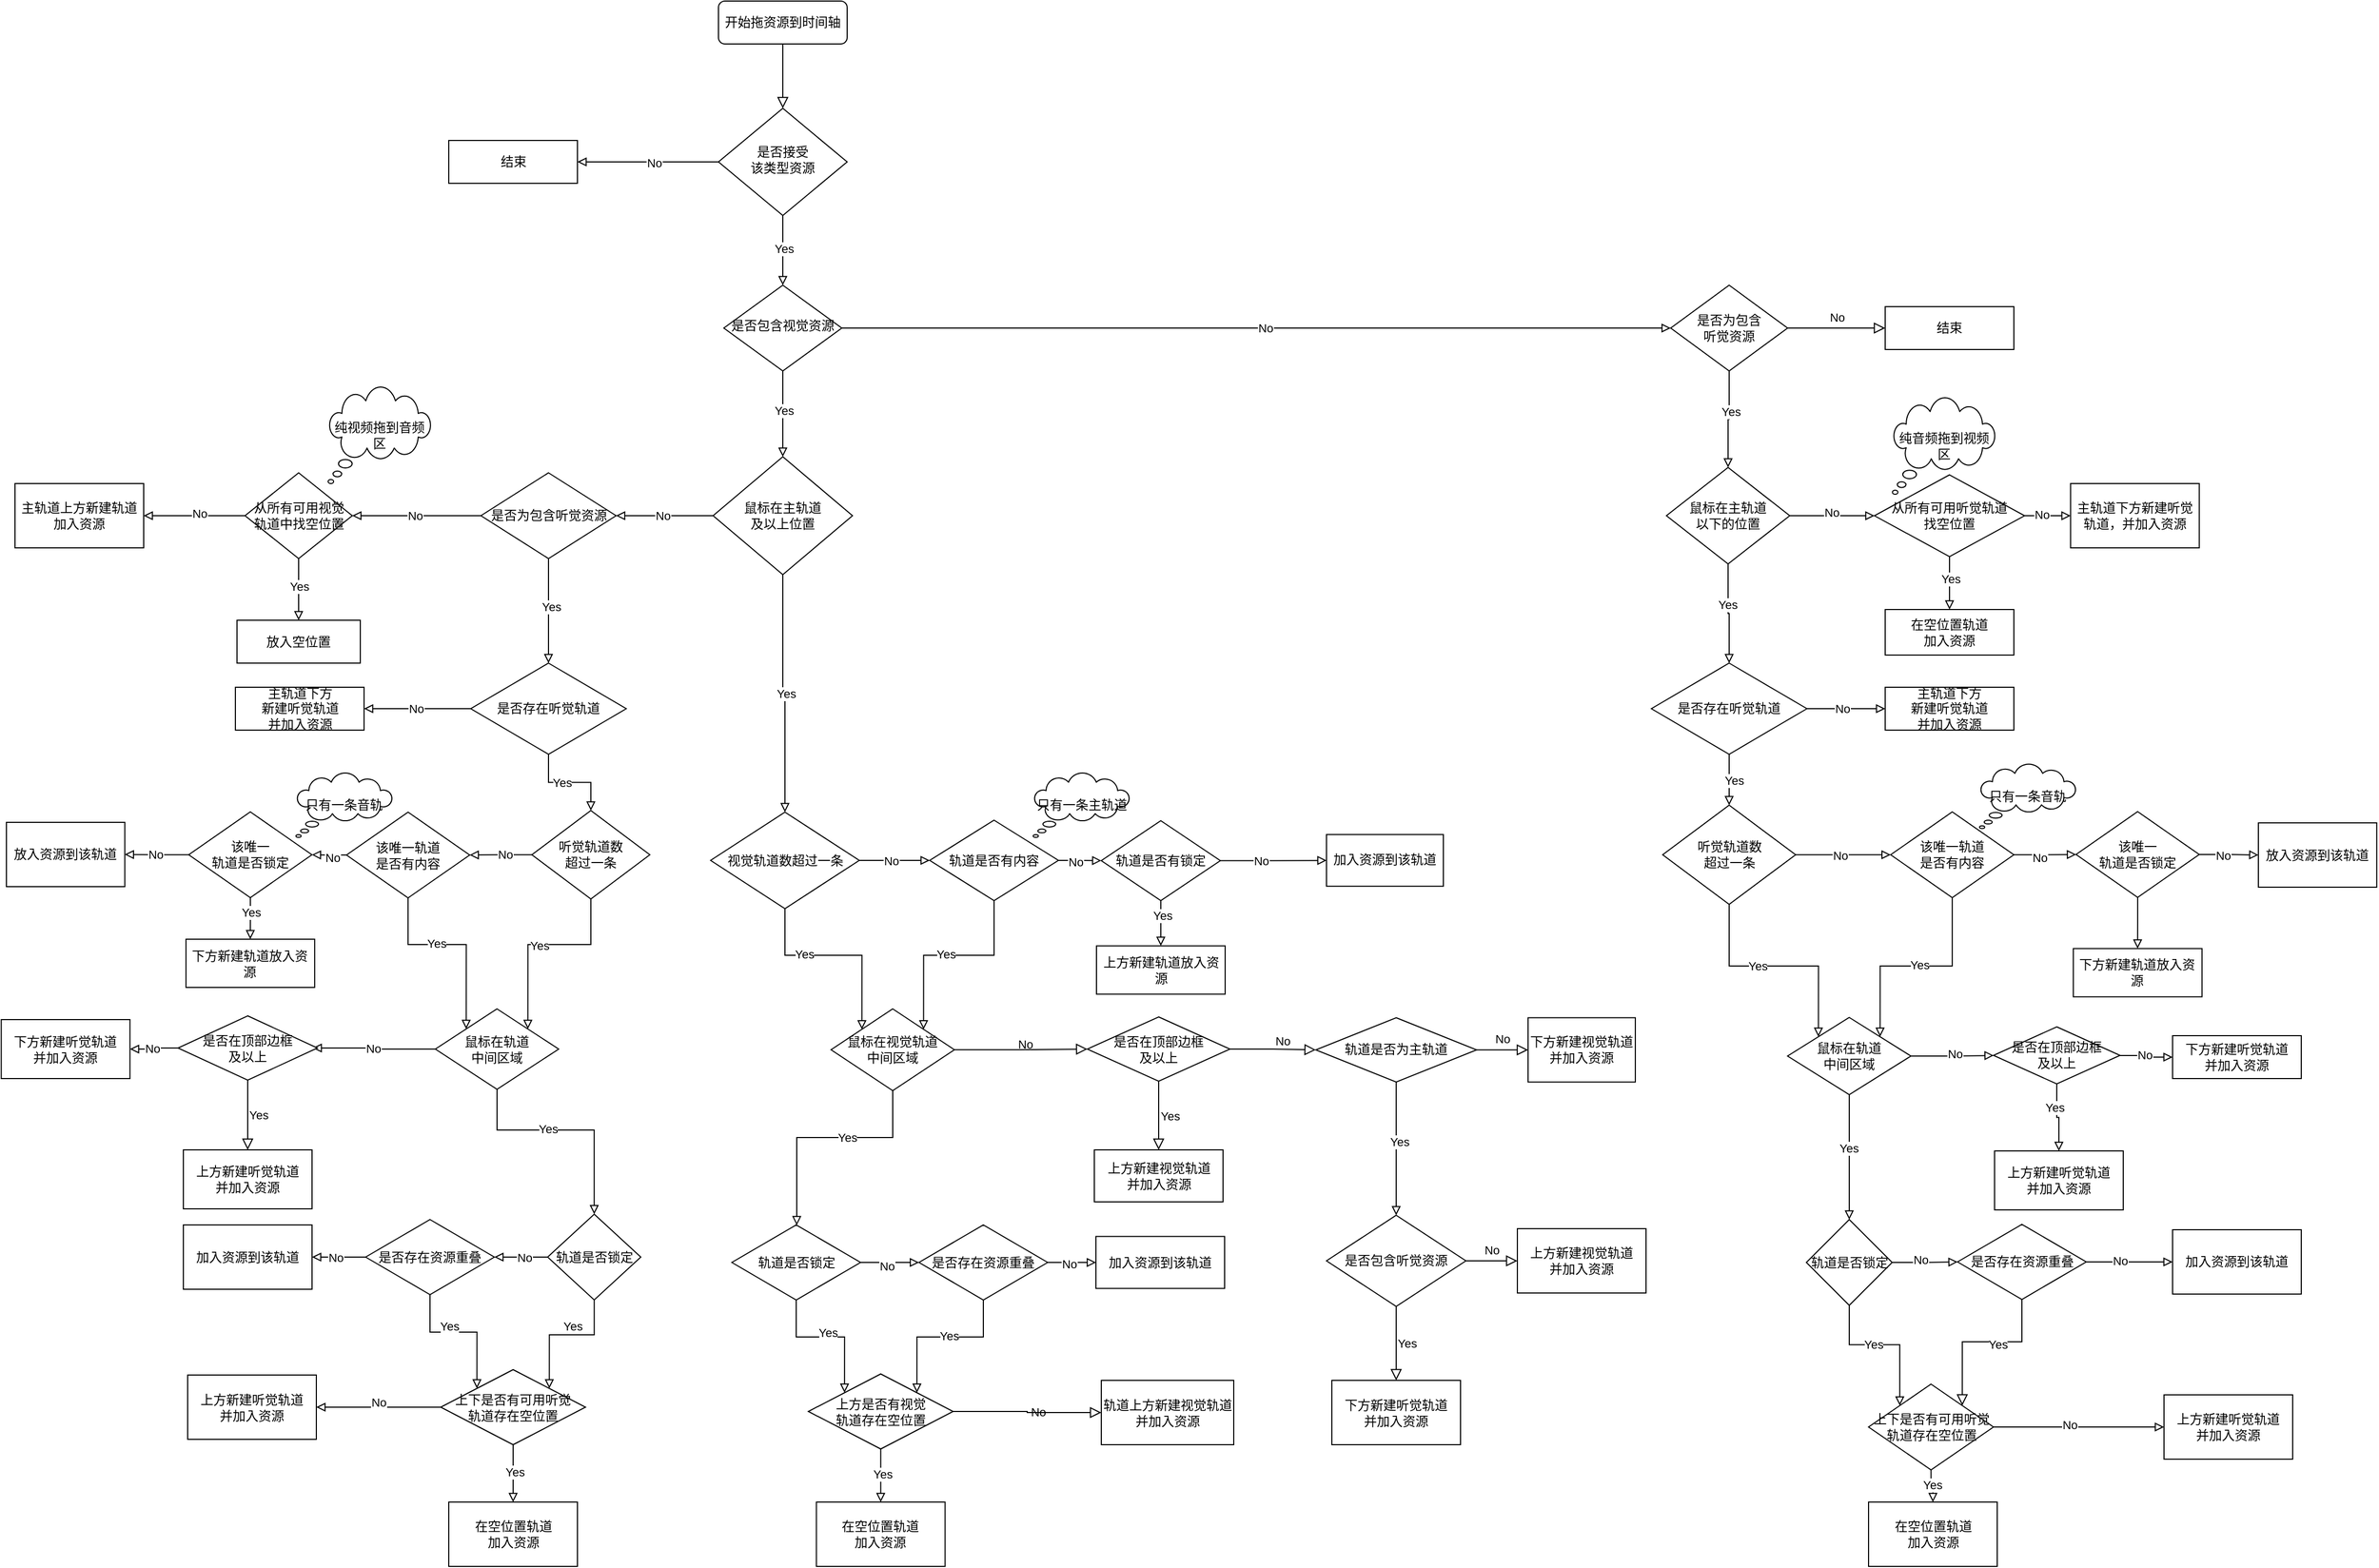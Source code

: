 <mxfile version="17.1.0" type="github" pages="5">
  <diagram id="C5RBs43oDa-KdzZeNtuy" name="加资源">
    <mxGraphModel dx="3061" dy="1558" grid="1" gridSize="10" guides="1" tooltips="1" connect="1" arrows="1" fold="1" page="1" pageScale="1" pageWidth="827" pageHeight="1169" math="0" shadow="0">
      <root>
        <mxCell id="WIyWlLk6GJQsqaUBKTNV-0" />
        <mxCell id="WIyWlLk6GJQsqaUBKTNV-1" parent="WIyWlLk6GJQsqaUBKTNV-0" />
        <mxCell id="WIyWlLk6GJQsqaUBKTNV-2" value="" style="rounded=0;html=1;jettySize=auto;orthogonalLoop=1;fontSize=11;endArrow=block;endFill=0;endSize=8;strokeWidth=1;shadow=0;labelBackgroundColor=none;edgeStyle=orthogonalEdgeStyle;" parent="WIyWlLk6GJQsqaUBKTNV-1" source="WIyWlLk6GJQsqaUBKTNV-3" target="WIyWlLk6GJQsqaUBKTNV-6" edge="1">
          <mxGeometry relative="1" as="geometry" />
        </mxCell>
        <mxCell id="WIyWlLk6GJQsqaUBKTNV-3" value="开始拖资源到时间轴" style="rounded=1;whiteSpace=wrap;html=1;fontSize=12;glass=0;strokeWidth=1;shadow=0;" parent="WIyWlLk6GJQsqaUBKTNV-1" vertex="1">
          <mxGeometry x="204" y="60" width="120" height="40" as="geometry" />
        </mxCell>
        <mxCell id="9CEVv6SJgsmDQTHJ2oDH-100" value="" style="edgeStyle=orthogonalEdgeStyle;rounded=0;orthogonalLoop=1;jettySize=auto;html=1;endArrow=block;endFill=0;" parent="WIyWlLk6GJQsqaUBKTNV-1" source="WIyWlLk6GJQsqaUBKTNV-6" target="WIyWlLk6GJQsqaUBKTNV-10" edge="1">
          <mxGeometry relative="1" as="geometry" />
        </mxCell>
        <mxCell id="9CEVv6SJgsmDQTHJ2oDH-101" value="Yes" style="edgeLabel;html=1;align=center;verticalAlign=middle;resizable=0;points=[];" parent="9CEVv6SJgsmDQTHJ2oDH-100" vertex="1" connectable="0">
          <mxGeometry x="-0.1" y="1" relative="1" as="geometry">
            <mxPoint y="1" as="offset" />
          </mxGeometry>
        </mxCell>
        <mxCell id="9CEVv6SJgsmDQTHJ2oDH-103" value="" style="edgeStyle=orthogonalEdgeStyle;rounded=0;orthogonalLoop=1;jettySize=auto;html=1;endArrow=block;endFill=0;entryX=1;entryY=0.5;entryDx=0;entryDy=0;" parent="WIyWlLk6GJQsqaUBKTNV-1" source="WIyWlLk6GJQsqaUBKTNV-6" target="kihT8yTP-zsvNt_6NwiB-61" edge="1">
          <mxGeometry relative="1" as="geometry">
            <mxPoint x="119.5" y="210" as="targetPoint" />
          </mxGeometry>
        </mxCell>
        <mxCell id="9CEVv6SJgsmDQTHJ2oDH-104" value="No" style="edgeLabel;html=1;align=center;verticalAlign=middle;resizable=0;points=[];" parent="9CEVv6SJgsmDQTHJ2oDH-103" vertex="1" connectable="0">
          <mxGeometry x="-0.077" y="1" relative="1" as="geometry">
            <mxPoint as="offset" />
          </mxGeometry>
        </mxCell>
        <mxCell id="WIyWlLk6GJQsqaUBKTNV-6" value="是否接受&lt;br&gt;该类型资源" style="rhombus;whiteSpace=wrap;html=1;shadow=0;fontFamily=Helvetica;fontSize=12;align=center;strokeWidth=1;spacing=6;spacingTop=-4;" parent="WIyWlLk6GJQsqaUBKTNV-1" vertex="1">
          <mxGeometry x="204" y="160" width="120" height="100" as="geometry" />
        </mxCell>
        <mxCell id="9CEVv6SJgsmDQTHJ2oDH-8" value="" style="edgeStyle=orthogonalEdgeStyle;rounded=0;orthogonalLoop=1;jettySize=auto;html=1;endArrow=block;endFill=0;entryX=0.5;entryY=0;entryDx=0;entryDy=0;" parent="WIyWlLk6GJQsqaUBKTNV-1" source="WIyWlLk6GJQsqaUBKTNV-10" target="WIyWlLk6GJQsqaUBKTNV-11" edge="1">
          <mxGeometry relative="1" as="geometry">
            <mxPoint x="235" y="555" as="targetPoint" />
          </mxGeometry>
        </mxCell>
        <mxCell id="9CEVv6SJgsmDQTHJ2oDH-9" value="Yes" style="edgeLabel;html=1;align=center;verticalAlign=middle;resizable=0;points=[];" parent="9CEVv6SJgsmDQTHJ2oDH-8" vertex="1" connectable="0">
          <mxGeometry x="-0.077" y="1" relative="1" as="geometry">
            <mxPoint as="offset" />
          </mxGeometry>
        </mxCell>
        <mxCell id="9CEVv6SJgsmDQTHJ2oDH-76" value="" style="edgeStyle=orthogonalEdgeStyle;rounded=0;orthogonalLoop=1;jettySize=auto;html=1;endArrow=block;endFill=0;entryX=0;entryY=0.5;entryDx=0;entryDy=0;" parent="WIyWlLk6GJQsqaUBKTNV-1" source="WIyWlLk6GJQsqaUBKTNV-10" target="kihT8yTP-zsvNt_6NwiB-53" edge="1">
          <mxGeometry relative="1" as="geometry">
            <mxPoint x="385" y="365" as="targetPoint" />
          </mxGeometry>
        </mxCell>
        <mxCell id="9CEVv6SJgsmDQTHJ2oDH-77" value="No" style="edgeLabel;html=1;align=center;verticalAlign=middle;resizable=0;points=[];" parent="9CEVv6SJgsmDQTHJ2oDH-76" vertex="1" connectable="0">
          <mxGeometry x="0.021" relative="1" as="geometry">
            <mxPoint as="offset" />
          </mxGeometry>
        </mxCell>
        <mxCell id="WIyWlLk6GJQsqaUBKTNV-10" value="是否包含视觉资源" style="rhombus;whiteSpace=wrap;html=1;shadow=0;fontFamily=Helvetica;fontSize=12;align=center;strokeWidth=1;spacing=6;spacingTop=-4;" parent="WIyWlLk6GJQsqaUBKTNV-1" vertex="1">
          <mxGeometry x="209" y="325" width="110" height="80" as="geometry" />
        </mxCell>
        <mxCell id="kihT8yTP-zsvNt_6NwiB-5" value="" style="edgeStyle=orthogonalEdgeStyle;rounded=0;orthogonalLoop=1;jettySize=auto;html=1;entryX=1;entryY=0.5;entryDx=0;entryDy=0;endArrow=block;endFill=0;" parent="WIyWlLk6GJQsqaUBKTNV-1" source="WIyWlLk6GJQsqaUBKTNV-11" target="VnIIeza6wGG-whXCrfQa-4" edge="1">
          <mxGeometry relative="1" as="geometry">
            <mxPoint x="89.5" y="695" as="targetPoint" />
          </mxGeometry>
        </mxCell>
        <mxCell id="kihT8yTP-zsvNt_6NwiB-6" value="No" style="edgeLabel;html=1;align=center;verticalAlign=middle;resizable=0;points=[];" parent="kihT8yTP-zsvNt_6NwiB-5" vertex="1" connectable="0">
          <mxGeometry x="0.035" y="-1" relative="1" as="geometry">
            <mxPoint y="1" as="offset" />
          </mxGeometry>
        </mxCell>
        <mxCell id="t4PGfLNl7LuZ1hLJZXAX-29" value="" style="edgeStyle=orthogonalEdgeStyle;rounded=0;orthogonalLoop=1;jettySize=auto;html=1;endArrow=block;endFill=0;entryX=0.5;entryY=0;entryDx=0;entryDy=0;" edge="1" parent="WIyWlLk6GJQsqaUBKTNV-1" source="WIyWlLk6GJQsqaUBKTNV-11" target="kVo2EOnCKwho9ZSmZPj_-33">
          <mxGeometry relative="1" as="geometry">
            <mxPoint x="270" y="690" as="targetPoint" />
          </mxGeometry>
        </mxCell>
        <mxCell id="t4PGfLNl7LuZ1hLJZXAX-30" value="Yes" style="edgeLabel;html=1;align=center;verticalAlign=middle;resizable=0;points=[];" vertex="1" connectable="0" parent="t4PGfLNl7LuZ1hLJZXAX-29">
          <mxGeometry x="-0.018" y="3" relative="1" as="geometry">
            <mxPoint y="1" as="offset" />
          </mxGeometry>
        </mxCell>
        <mxCell id="WIyWlLk6GJQsqaUBKTNV-11" value="鼠标在主轨道&lt;br&gt;及以上位置" style="rhombus;whiteSpace=wrap;html=1;rounded=0;" parent="WIyWlLk6GJQsqaUBKTNV-1" vertex="1">
          <mxGeometry x="199" y="485" width="130" height="110" as="geometry" />
        </mxCell>
        <mxCell id="9CEVv6SJgsmDQTHJ2oDH-87" value="" style="edgeStyle=orthogonalEdgeStyle;rounded=0;orthogonalLoop=1;jettySize=auto;html=1;endArrow=block;endFill=0;" parent="WIyWlLk6GJQsqaUBKTNV-1" source="kVo2EOnCKwho9ZSmZPj_-0" target="kVo2EOnCKwho9ZSmZPj_-5" edge="1">
          <mxGeometry relative="1" as="geometry">
            <Array as="points">
              <mxPoint x="367" y="1120" />
              <mxPoint x="277" y="1120" />
            </Array>
          </mxGeometry>
        </mxCell>
        <mxCell id="9CEVv6SJgsmDQTHJ2oDH-88" value="Yes" style="edgeLabel;html=1;align=center;verticalAlign=middle;resizable=0;points=[];" parent="9CEVv6SJgsmDQTHJ2oDH-87" vertex="1" connectable="0">
          <mxGeometry x="-0.209" y="1" relative="1" as="geometry">
            <mxPoint x="-2" y="-1" as="offset" />
          </mxGeometry>
        </mxCell>
        <mxCell id="kVo2EOnCKwho9ZSmZPj_-0" value="鼠标在视觉轨道&lt;br&gt;中间区域" style="rhombus;whiteSpace=wrap;html=1;rounded=0;" parent="WIyWlLk6GJQsqaUBKTNV-1" vertex="1">
          <mxGeometry x="309" y="1000" width="115" height="76.25" as="geometry" />
        </mxCell>
        <mxCell id="9CEVv6SJgsmDQTHJ2oDH-89" value="" style="edgeStyle=orthogonalEdgeStyle;rounded=0;orthogonalLoop=1;jettySize=auto;html=1;endArrow=block;endFill=0;entryX=0;entryY=0;entryDx=0;entryDy=0;" parent="WIyWlLk6GJQsqaUBKTNV-1" source="kVo2EOnCKwho9ZSmZPj_-5" target="LQBBWo4mk1jTgVN7056S-0" edge="1">
          <mxGeometry relative="1" as="geometry" />
        </mxCell>
        <mxCell id="9CEVv6SJgsmDQTHJ2oDH-90" value="Yes" style="edgeLabel;html=1;align=center;verticalAlign=middle;resizable=0;points=[];" parent="9CEVv6SJgsmDQTHJ2oDH-89" vertex="1" connectable="0">
          <mxGeometry x="-0.033" y="4" relative="1" as="geometry">
            <mxPoint as="offset" />
          </mxGeometry>
        </mxCell>
        <mxCell id="t4PGfLNl7LuZ1hLJZXAX-58" value="" style="edgeStyle=orthogonalEdgeStyle;rounded=0;orthogonalLoop=1;jettySize=auto;html=1;endArrow=block;endFill=0;" edge="1" parent="WIyWlLk6GJQsqaUBKTNV-1" source="kVo2EOnCKwho9ZSmZPj_-5" target="t4PGfLNl7LuZ1hLJZXAX-57">
          <mxGeometry relative="1" as="geometry" />
        </mxCell>
        <mxCell id="t4PGfLNl7LuZ1hLJZXAX-94" value="No" style="edgeLabel;html=1;align=center;verticalAlign=middle;resizable=0;points=[];" vertex="1" connectable="0" parent="t4PGfLNl7LuZ1hLJZXAX-58">
          <mxGeometry x="-0.159" y="-3" relative="1" as="geometry">
            <mxPoint x="1" as="offset" />
          </mxGeometry>
        </mxCell>
        <mxCell id="kVo2EOnCKwho9ZSmZPj_-5" value="轨道是否锁定" style="rhombus;whiteSpace=wrap;html=1;rounded=0;" parent="WIyWlLk6GJQsqaUBKTNV-1" vertex="1">
          <mxGeometry x="216.5" y="1201.5" width="120" height="70" as="geometry" />
        </mxCell>
        <mxCell id="kVo2EOnCKwho9ZSmZPj_-7" value="在空位置轨道&lt;br&gt;加入资源" style="whiteSpace=wrap;html=1;rounded=0;glass=0;strokeWidth=1;shadow=0;" parent="WIyWlLk6GJQsqaUBKTNV-1" vertex="1">
          <mxGeometry x="295.31" y="1460" width="120" height="60" as="geometry" />
        </mxCell>
        <mxCell id="kVo2EOnCKwho9ZSmZPj_-15" value="是否在顶部边框&lt;br&gt;及以上" style="rhombus;whiteSpace=wrap;html=1;rounded=0;" parent="WIyWlLk6GJQsqaUBKTNV-1" vertex="1">
          <mxGeometry x="548" y="1007.5" width="133" height="60" as="geometry" />
        </mxCell>
        <mxCell id="kVo2EOnCKwho9ZSmZPj_-18" value="No" style="edgeStyle=orthogonalEdgeStyle;rounded=0;html=1;jettySize=auto;orthogonalLoop=1;fontSize=11;endArrow=block;endFill=0;endSize=8;strokeWidth=1;shadow=0;labelBackgroundColor=none;entryX=0;entryY=0.5;entryDx=0;entryDy=0;exitX=1;exitY=0.5;exitDx=0;exitDy=0;" parent="WIyWlLk6GJQsqaUBKTNV-1" source="kVo2EOnCKwho9ZSmZPj_-0" target="kVo2EOnCKwho9ZSmZPj_-15" edge="1">
          <mxGeometry x="0.07" y="5" relative="1" as="geometry">
            <mxPoint as="offset" />
            <mxPoint x="367" y="774" as="sourcePoint" />
            <mxPoint x="507" y="774" as="targetPoint" />
          </mxGeometry>
        </mxCell>
        <mxCell id="kVo2EOnCKwho9ZSmZPj_-19" value="上方新建视觉轨道&lt;br&gt;并加入资源" style="whiteSpace=wrap;html=1;rounded=0;glass=0;strokeWidth=1;shadow=0;" parent="WIyWlLk6GJQsqaUBKTNV-1" vertex="1">
          <mxGeometry x="554.5" y="1131.5" width="120" height="48.5" as="geometry" />
        </mxCell>
        <mxCell id="kVo2EOnCKwho9ZSmZPj_-21" value="Yes" style="edgeStyle=orthogonalEdgeStyle;rounded=0;html=1;jettySize=auto;orthogonalLoop=1;fontSize=11;endArrow=block;endFill=0;endSize=8;strokeWidth=1;shadow=0;labelBackgroundColor=none;entryX=0.5;entryY=0;entryDx=0;entryDy=0;exitX=0.5;exitY=1;exitDx=0;exitDy=0;" parent="WIyWlLk6GJQsqaUBKTNV-1" source="kVo2EOnCKwho9ZSmZPj_-15" target="kVo2EOnCKwho9ZSmZPj_-19" edge="1">
          <mxGeometry y="10" relative="1" as="geometry">
            <mxPoint as="offset" />
            <mxPoint x="507" y="989" as="sourcePoint" />
            <mxPoint x="642" y="989" as="targetPoint" />
          </mxGeometry>
        </mxCell>
        <mxCell id="kVo2EOnCKwho9ZSmZPj_-22" value="No" style="edgeStyle=orthogonalEdgeStyle;rounded=0;html=1;jettySize=auto;orthogonalLoop=1;fontSize=11;endArrow=block;endFill=0;endSize=8;strokeWidth=1;shadow=0;labelBackgroundColor=none;exitX=1;exitY=0.5;exitDx=0;exitDy=0;entryX=0;entryY=0.5;entryDx=0;entryDy=0;" parent="WIyWlLk6GJQsqaUBKTNV-1" source="kVo2EOnCKwho9ZSmZPj_-15" target="kVo2EOnCKwho9ZSmZPj_-23" edge="1">
          <mxGeometry x="0.233" y="8" relative="1" as="geometry">
            <mxPoint as="offset" />
            <mxPoint x="637" y="918.5" as="sourcePoint" />
            <mxPoint x="707" y="919" as="targetPoint" />
          </mxGeometry>
        </mxCell>
        <mxCell id="9CEVv6SJgsmDQTHJ2oDH-107" value="" style="edgeStyle=orthogonalEdgeStyle;rounded=0;orthogonalLoop=1;jettySize=auto;html=1;endArrow=block;endFill=0;" parent="WIyWlLk6GJQsqaUBKTNV-1" source="kVo2EOnCKwho9ZSmZPj_-23" target="kihT8yTP-zsvNt_6NwiB-25" edge="1">
          <mxGeometry relative="1" as="geometry" />
        </mxCell>
        <mxCell id="9CEVv6SJgsmDQTHJ2oDH-108" value="Yes" style="edgeLabel;html=1;align=center;verticalAlign=middle;resizable=0;points=[];" parent="9CEVv6SJgsmDQTHJ2oDH-107" vertex="1" connectable="0">
          <mxGeometry x="-0.115" y="3" relative="1" as="geometry">
            <mxPoint as="offset" />
          </mxGeometry>
        </mxCell>
        <mxCell id="kVo2EOnCKwho9ZSmZPj_-23" value="轨道是否为主轨道" style="rhombus;whiteSpace=wrap;html=1;rounded=0;" parent="WIyWlLk6GJQsqaUBKTNV-1" vertex="1">
          <mxGeometry x="761" y="1008.25" width="150" height="60" as="geometry" />
        </mxCell>
        <mxCell id="kVo2EOnCKwho9ZSmZPj_-28" value="下方新建视觉轨道&lt;br&gt;并加入资源" style="whiteSpace=wrap;html=1;rounded=0;" parent="WIyWlLk6GJQsqaUBKTNV-1" vertex="1">
          <mxGeometry x="959" y="1008.25" width="100" height="60" as="geometry" />
        </mxCell>
        <mxCell id="kVo2EOnCKwho9ZSmZPj_-30" value="No" style="edgeStyle=orthogonalEdgeStyle;rounded=0;html=1;jettySize=auto;orthogonalLoop=1;fontSize=11;endArrow=block;endFill=0;endSize=8;strokeWidth=1;shadow=0;labelBackgroundColor=none;exitX=1;exitY=0.5;exitDx=0;exitDy=0;entryX=0;entryY=0.5;entryDx=0;entryDy=0;" parent="WIyWlLk6GJQsqaUBKTNV-1" source="kVo2EOnCKwho9ZSmZPj_-23" target="kVo2EOnCKwho9ZSmZPj_-28" edge="1">
          <mxGeometry y="10" relative="1" as="geometry">
            <mxPoint as="offset" />
            <mxPoint x="630" y="930" as="sourcePoint" />
            <mxPoint x="720" y="930" as="targetPoint" />
          </mxGeometry>
        </mxCell>
        <mxCell id="9CEVv6SJgsmDQTHJ2oDH-11" value="" style="edgeStyle=orthogonalEdgeStyle;rounded=0;orthogonalLoop=1;jettySize=auto;html=1;endArrow=block;endFill=0;entryX=0;entryY=0;entryDx=0;entryDy=0;" parent="WIyWlLk6GJQsqaUBKTNV-1" source="kVo2EOnCKwho9ZSmZPj_-33" target="kVo2EOnCKwho9ZSmZPj_-0" edge="1">
          <mxGeometry relative="1" as="geometry">
            <Array as="points">
              <mxPoint x="266" y="950" />
              <mxPoint x="338" y="950" />
            </Array>
          </mxGeometry>
        </mxCell>
        <mxCell id="9CEVv6SJgsmDQTHJ2oDH-20" value="Yes" style="edgeLabel;html=1;align=center;verticalAlign=middle;resizable=0;points=[];" parent="9CEVv6SJgsmDQTHJ2oDH-11" vertex="1" connectable="0">
          <mxGeometry x="-0.333" y="1" relative="1" as="geometry">
            <mxPoint as="offset" />
          </mxGeometry>
        </mxCell>
        <mxCell id="t4PGfLNl7LuZ1hLJZXAX-49" value="" style="edgeStyle=orthogonalEdgeStyle;rounded=0;orthogonalLoop=1;jettySize=auto;html=1;endArrow=block;endFill=0;" edge="1" parent="WIyWlLk6GJQsqaUBKTNV-1" source="kVo2EOnCKwho9ZSmZPj_-33" target="t4PGfLNl7LuZ1hLJZXAX-48">
          <mxGeometry relative="1" as="geometry" />
        </mxCell>
        <mxCell id="t4PGfLNl7LuZ1hLJZXAX-51" value="No" style="edgeLabel;html=1;align=center;verticalAlign=middle;resizable=0;points=[];" vertex="1" connectable="0" parent="t4PGfLNl7LuZ1hLJZXAX-49">
          <mxGeometry x="-0.109" relative="1" as="geometry">
            <mxPoint as="offset" />
          </mxGeometry>
        </mxCell>
        <mxCell id="kVo2EOnCKwho9ZSmZPj_-33" value="视觉轨道数超过一条&lt;br&gt;" style="rhombus;whiteSpace=wrap;html=1;rounded=0;" parent="WIyWlLk6GJQsqaUBKTNV-1" vertex="1">
          <mxGeometry x="196.69" y="816.5" width="138.62" height="90" as="geometry" />
        </mxCell>
        <mxCell id="9CEVv6SJgsmDQTHJ2oDH-98" value="" style="edgeStyle=orthogonalEdgeStyle;rounded=0;orthogonalLoop=1;jettySize=auto;html=1;endArrow=block;endFill=0;" parent="WIyWlLk6GJQsqaUBKTNV-1" source="VnIIeza6wGG-whXCrfQa-4" target="kihT8yTP-zsvNt_6NwiB-20" edge="1">
          <mxGeometry relative="1" as="geometry" />
        </mxCell>
        <mxCell id="9CEVv6SJgsmDQTHJ2oDH-99" value="Yes" style="edgeLabel;html=1;align=center;verticalAlign=middle;resizable=0;points=[];" parent="9CEVv6SJgsmDQTHJ2oDH-98" vertex="1" connectable="0">
          <mxGeometry x="-0.108" y="2" relative="1" as="geometry">
            <mxPoint y="1" as="offset" />
          </mxGeometry>
        </mxCell>
        <mxCell id="VnIIeza6wGG-whXCrfQa-4" value="是否为包含听觉资源" style="rhombus;whiteSpace=wrap;html=1;" parent="WIyWlLk6GJQsqaUBKTNV-1" vertex="1">
          <mxGeometry x="-17.5" y="500" width="126" height="80" as="geometry" />
        </mxCell>
        <mxCell id="kihT8yTP-zsvNt_6NwiB-1" value="加入资源到该轨道" style="whiteSpace=wrap;html=1;rounded=0;glass=0;strokeWidth=1;shadow=0;" parent="WIyWlLk6GJQsqaUBKTNV-1" vertex="1">
          <mxGeometry x="556" y="1212.25" width="120" height="48.5" as="geometry" />
        </mxCell>
        <mxCell id="9CEVv6SJgsmDQTHJ2oDH-79" value="" style="edgeStyle=orthogonalEdgeStyle;rounded=0;orthogonalLoop=1;jettySize=auto;html=1;endArrow=block;endFill=0;" parent="WIyWlLk6GJQsqaUBKTNV-1" source="kihT8yTP-zsvNt_6NwiB-20" target="9CEVv6SJgsmDQTHJ2oDH-78" edge="1">
          <mxGeometry relative="1" as="geometry" />
        </mxCell>
        <mxCell id="9CEVv6SJgsmDQTHJ2oDH-81" value="Yes" style="edgeLabel;html=1;align=center;verticalAlign=middle;resizable=0;points=[];" parent="9CEVv6SJgsmDQTHJ2oDH-79" vertex="1" connectable="0">
          <mxGeometry x="-0.165" relative="1" as="geometry">
            <mxPoint as="offset" />
          </mxGeometry>
        </mxCell>
        <mxCell id="kihT8yTP-zsvNt_6NwiB-20" value="是否存在听觉轨道" style="rhombus;whiteSpace=wrap;html=1;" parent="WIyWlLk6GJQsqaUBKTNV-1" vertex="1">
          <mxGeometry x="-27" y="677.5" width="145" height="85" as="geometry" />
        </mxCell>
        <mxCell id="kihT8yTP-zsvNt_6NwiB-21" value="" style="edgeStyle=orthogonalEdgeStyle;rounded=0;orthogonalLoop=1;jettySize=auto;html=1;endArrow=block;endFill=0;exitX=0;exitY=0.5;exitDx=0;exitDy=0;" parent="WIyWlLk6GJQsqaUBKTNV-1" source="VnIIeza6wGG-whXCrfQa-4" target="9CEVv6SJgsmDQTHJ2oDH-0" edge="1">
          <mxGeometry relative="1" as="geometry">
            <mxPoint x="-45" y="695" as="sourcePoint" />
            <mxPoint x="-230" y="695" as="targetPoint" />
          </mxGeometry>
        </mxCell>
        <mxCell id="kihT8yTP-zsvNt_6NwiB-22" value="No" style="edgeLabel;html=1;align=center;verticalAlign=middle;resizable=0;points=[];" parent="kihT8yTP-zsvNt_6NwiB-21" vertex="1" connectable="0">
          <mxGeometry x="0.035" y="-1" relative="1" as="geometry">
            <mxPoint y="1" as="offset" />
          </mxGeometry>
        </mxCell>
        <mxCell id="kihT8yTP-zsvNt_6NwiB-24" value="上方新建视觉轨道&lt;br&gt;并加入资源" style="whiteSpace=wrap;html=1;rounded=0;glass=0;strokeWidth=1;shadow=0;" parent="WIyWlLk6GJQsqaUBKTNV-1" vertex="1">
          <mxGeometry x="949" y="1205" width="120" height="60" as="geometry" />
        </mxCell>
        <mxCell id="kihT8yTP-zsvNt_6NwiB-25" value="是否包含听觉资源" style="rhombus;whiteSpace=wrap;html=1;" parent="WIyWlLk6GJQsqaUBKTNV-1" vertex="1">
          <mxGeometry x="771" y="1192.5" width="130" height="85" as="geometry" />
        </mxCell>
        <mxCell id="kihT8yTP-zsvNt_6NwiB-26" value="No" style="edgeStyle=orthogonalEdgeStyle;rounded=0;html=1;jettySize=auto;orthogonalLoop=1;fontSize=11;endArrow=block;endFill=0;endSize=8;strokeWidth=1;shadow=0;labelBackgroundColor=none;exitX=1;exitY=0.5;exitDx=0;exitDy=0;" parent="WIyWlLk6GJQsqaUBKTNV-1" source="kihT8yTP-zsvNt_6NwiB-25" target="kihT8yTP-zsvNt_6NwiB-24" edge="1">
          <mxGeometry y="10" relative="1" as="geometry">
            <mxPoint as="offset" />
            <mxPoint x="860" y="1309.5" as="sourcePoint" />
            <mxPoint x="940" y="1309.5" as="targetPoint" />
          </mxGeometry>
        </mxCell>
        <mxCell id="kihT8yTP-zsvNt_6NwiB-27" value="Yes" style="edgeStyle=orthogonalEdgeStyle;rounded=0;html=1;jettySize=auto;orthogonalLoop=1;fontSize=11;endArrow=block;endFill=0;endSize=8;strokeWidth=1;shadow=0;labelBackgroundColor=none;exitX=0.5;exitY=1;exitDx=0;exitDy=0;entryX=0.5;entryY=0;entryDx=0;entryDy=0;" parent="WIyWlLk6GJQsqaUBKTNV-1" source="kihT8yTP-zsvNt_6NwiB-25" target="kihT8yTP-zsvNt_6NwiB-28" edge="1">
          <mxGeometry y="10" relative="1" as="geometry">
            <mxPoint as="offset" />
            <mxPoint x="784.5" y="1385" as="sourcePoint" />
            <mxPoint x="785" y="1455" as="targetPoint" />
            <Array as="points" />
          </mxGeometry>
        </mxCell>
        <mxCell id="kihT8yTP-zsvNt_6NwiB-28" value="下方新建听觉轨道&lt;br&gt;并加入资源" style="whiteSpace=wrap;html=1;rounded=0;glass=0;strokeWidth=1;shadow=0;" parent="WIyWlLk6GJQsqaUBKTNV-1" vertex="1">
          <mxGeometry x="776" y="1346.5" width="120" height="60" as="geometry" />
        </mxCell>
        <mxCell id="kihT8yTP-zsvNt_6NwiB-29" value="" style="edgeStyle=orthogonalEdgeStyle;rounded=0;orthogonalLoop=1;jettySize=auto;html=1;entryX=1;entryY=0.5;entryDx=0;entryDy=0;endArrow=block;endFill=0;" parent="WIyWlLk6GJQsqaUBKTNV-1" source="kihT8yTP-zsvNt_6NwiB-20" target="kihT8yTP-zsvNt_6NwiB-31" edge="1">
          <mxGeometry relative="1" as="geometry">
            <mxPoint x="-57.75" y="832.5" as="sourcePoint" />
            <mxPoint x="-227.25" y="832" as="targetPoint" />
          </mxGeometry>
        </mxCell>
        <mxCell id="kihT8yTP-zsvNt_6NwiB-30" value="No" style="edgeLabel;html=1;align=center;verticalAlign=middle;resizable=0;points=[];" parent="kihT8yTP-zsvNt_6NwiB-29" vertex="1" connectable="0">
          <mxGeometry x="0.035" y="-1" relative="1" as="geometry">
            <mxPoint y="1" as="offset" />
          </mxGeometry>
        </mxCell>
        <mxCell id="kihT8yTP-zsvNt_6NwiB-31" value="主轨道下方&lt;br&gt;新建听觉轨道&lt;br&gt;并加入资源" style="rounded=0;whiteSpace=wrap;html=1;fontSize=12;glass=0;strokeWidth=1;shadow=0;" parent="WIyWlLk6GJQsqaUBKTNV-1" vertex="1">
          <mxGeometry x="-246.5" y="700" width="120" height="40" as="geometry" />
        </mxCell>
        <mxCell id="t4PGfLNl7LuZ1hLJZXAX-36" value="" style="edgeStyle=orthogonalEdgeStyle;rounded=0;orthogonalLoop=1;jettySize=auto;html=1;endArrow=block;endFill=0;entryX=0.5;entryY=0;entryDx=0;entryDy=0;" edge="1" parent="WIyWlLk6GJQsqaUBKTNV-1" source="kihT8yTP-zsvNt_6NwiB-34" target="t4PGfLNl7LuZ1hLJZXAX-18">
          <mxGeometry relative="1" as="geometry">
            <mxPoint x="-56.87" y="1151.5" as="targetPoint" />
            <Array as="points">
              <mxPoint x="-2" y="1113" />
              <mxPoint x="88" y="1113" />
            </Array>
          </mxGeometry>
        </mxCell>
        <mxCell id="t4PGfLNl7LuZ1hLJZXAX-37" value="Yes" style="edgeLabel;html=1;align=center;verticalAlign=middle;resizable=0;points=[];" vertex="1" connectable="0" parent="t4PGfLNl7LuZ1hLJZXAX-36">
          <mxGeometry x="-0.174" y="2" relative="1" as="geometry">
            <mxPoint y="1" as="offset" />
          </mxGeometry>
        </mxCell>
        <mxCell id="kihT8yTP-zsvNt_6NwiB-34" value="鼠标在轨道&lt;br&gt;中间区域" style="rhombus;whiteSpace=wrap;html=1;" parent="WIyWlLk6GJQsqaUBKTNV-1" vertex="1">
          <mxGeometry x="-60" y="1000" width="115" height="75" as="geometry" />
        </mxCell>
        <mxCell id="kihT8yTP-zsvNt_6NwiB-35" value="上方新建听觉轨道&lt;br&gt;并加入资源" style="whiteSpace=wrap;html=1;rounded=0;glass=0;strokeWidth=1;shadow=0;" parent="WIyWlLk6GJQsqaUBKTNV-1" vertex="1">
          <mxGeometry x="-291" y="1341.5" width="120" height="60" as="geometry" />
        </mxCell>
        <mxCell id="t4PGfLNl7LuZ1hLJZXAX-46" value="" style="edgeStyle=orthogonalEdgeStyle;rounded=0;orthogonalLoop=1;jettySize=auto;html=1;endArrow=block;endFill=0;entryX=0;entryY=0;entryDx=0;entryDy=0;" edge="1" parent="WIyWlLk6GJQsqaUBKTNV-1" source="kihT8yTP-zsvNt_6NwiB-37" target="LQBBWo4mk1jTgVN7056S-4">
          <mxGeometry relative="1" as="geometry">
            <mxPoint x="-65" y="1341.5" as="targetPoint" />
          </mxGeometry>
        </mxCell>
        <mxCell id="t4PGfLNl7LuZ1hLJZXAX-47" value="Yes" style="edgeLabel;html=1;align=center;verticalAlign=middle;resizable=0;points=[];" vertex="1" connectable="0" parent="t4PGfLNl7LuZ1hLJZXAX-46">
          <mxGeometry x="-0.147" y="2" relative="1" as="geometry">
            <mxPoint x="-3" y="-4" as="offset" />
          </mxGeometry>
        </mxCell>
        <mxCell id="kihT8yTP-zsvNt_6NwiB-37" value="是否存在资源重叠" style="rhombus;whiteSpace=wrap;html=1;rounded=0;" parent="WIyWlLk6GJQsqaUBKTNV-1" vertex="1">
          <mxGeometry x="-125" y="1196.5" width="120" height="70" as="geometry" />
        </mxCell>
        <mxCell id="kihT8yTP-zsvNt_6NwiB-40" value="加入资源到该轨道" style="whiteSpace=wrap;html=1;rounded=0;glass=0;strokeWidth=1;shadow=0;" parent="WIyWlLk6GJQsqaUBKTNV-1" vertex="1">
          <mxGeometry x="-295" y="1201.5" width="120" height="60" as="geometry" />
        </mxCell>
        <mxCell id="kihT8yTP-zsvNt_6NwiB-41" value="" style="edgeStyle=orthogonalEdgeStyle;rounded=0;orthogonalLoop=1;jettySize=auto;html=1;entryX=1;entryY=0.5;entryDx=0;entryDy=0;endArrow=block;endFill=0;exitX=0;exitY=0.5;exitDx=0;exitDy=0;" parent="WIyWlLk6GJQsqaUBKTNV-1" source="kihT8yTP-zsvNt_6NwiB-37" target="kihT8yTP-zsvNt_6NwiB-40" edge="1">
          <mxGeometry relative="1" as="geometry">
            <mxPoint x="73" y="1168.5" as="sourcePoint" />
            <mxPoint x="-27" y="1168.5" as="targetPoint" />
          </mxGeometry>
        </mxCell>
        <mxCell id="kihT8yTP-zsvNt_6NwiB-42" value="No" style="edgeLabel;html=1;align=center;verticalAlign=middle;resizable=0;points=[];" parent="kihT8yTP-zsvNt_6NwiB-41" vertex="1" connectable="0">
          <mxGeometry x="0.035" y="-1" relative="1" as="geometry">
            <mxPoint x="-2" y="1" as="offset" />
          </mxGeometry>
        </mxCell>
        <mxCell id="kihT8yTP-zsvNt_6NwiB-43" value="" style="edgeStyle=orthogonalEdgeStyle;rounded=0;orthogonalLoop=1;jettySize=auto;html=1;entryX=0.966;entryY=0.5;entryDx=0;entryDy=0;endArrow=block;endFill=0;exitX=0;exitY=0.5;exitDx=0;exitDy=0;entryPerimeter=0;" parent="WIyWlLk6GJQsqaUBKTNV-1" source="kihT8yTP-zsvNt_6NwiB-34" target="kihT8yTP-zsvNt_6NwiB-45" edge="1">
          <mxGeometry relative="1" as="geometry">
            <mxPoint x="-62.5" y="894.5" as="sourcePoint" />
            <mxPoint x="-162.5" y="894.5" as="targetPoint" />
          </mxGeometry>
        </mxCell>
        <mxCell id="kihT8yTP-zsvNt_6NwiB-44" value="No" style="edgeLabel;html=1;align=center;verticalAlign=middle;resizable=0;points=[];" parent="kihT8yTP-zsvNt_6NwiB-43" vertex="1" connectable="0">
          <mxGeometry x="0.035" y="-1" relative="1" as="geometry">
            <mxPoint y="1" as="offset" />
          </mxGeometry>
        </mxCell>
        <mxCell id="9CEVv6SJgsmDQTHJ2oDH-109" value="" style="edgeStyle=orthogonalEdgeStyle;rounded=0;orthogonalLoop=1;jettySize=auto;html=1;endArrow=block;endFill=0;" parent="WIyWlLk6GJQsqaUBKTNV-1" source="kihT8yTP-zsvNt_6NwiB-45" target="kihT8yTP-zsvNt_6NwiB-51" edge="1">
          <mxGeometry relative="1" as="geometry" />
        </mxCell>
        <mxCell id="9CEVv6SJgsmDQTHJ2oDH-110" value="No" style="edgeLabel;html=1;align=center;verticalAlign=middle;resizable=0;points=[];" parent="9CEVv6SJgsmDQTHJ2oDH-109" vertex="1" connectable="0">
          <mxGeometry x="-0.018" y="-2" relative="1" as="geometry">
            <mxPoint as="offset" />
          </mxGeometry>
        </mxCell>
        <mxCell id="kihT8yTP-zsvNt_6NwiB-45" value="是否在顶部边框&lt;br&gt;及以上" style="rhombus;whiteSpace=wrap;html=1;rounded=0;" parent="WIyWlLk6GJQsqaUBKTNV-1" vertex="1">
          <mxGeometry x="-300" y="1006.5" width="130" height="60" as="geometry" />
        </mxCell>
        <mxCell id="kihT8yTP-zsvNt_6NwiB-46" value="上方新建听觉轨道&lt;br&gt;并加入资源" style="whiteSpace=wrap;html=1;rounded=0;glass=0;strokeWidth=1;shadow=0;" parent="WIyWlLk6GJQsqaUBKTNV-1" vertex="1">
          <mxGeometry x="-295" y="1131.5" width="120" height="55" as="geometry" />
        </mxCell>
        <mxCell id="kihT8yTP-zsvNt_6NwiB-47" value="Yes" style="edgeStyle=orthogonalEdgeStyle;rounded=0;html=1;jettySize=auto;orthogonalLoop=1;fontSize=11;endArrow=block;endFill=0;endSize=8;strokeWidth=1;shadow=0;labelBackgroundColor=none;entryX=0.5;entryY=0;entryDx=0;entryDy=0;exitX=0.5;exitY=1;exitDx=0;exitDy=0;" parent="WIyWlLk6GJQsqaUBKTNV-1" source="kihT8yTP-zsvNt_6NwiB-45" target="kihT8yTP-zsvNt_6NwiB-46" edge="1">
          <mxGeometry y="10" relative="1" as="geometry">
            <mxPoint as="offset" />
            <mxPoint x="-178" y="935" as="sourcePoint" />
            <mxPoint x="-178" y="980" as="targetPoint" />
          </mxGeometry>
        </mxCell>
        <mxCell id="kihT8yTP-zsvNt_6NwiB-51" value="下方新建听觉轨道&lt;br&gt;并加入资源" style="rounded=0;whiteSpace=wrap;html=1;fontSize=12;glass=0;strokeWidth=1;shadow=0;" parent="WIyWlLk6GJQsqaUBKTNV-1" vertex="1">
          <mxGeometry x="-464.81" y="1010" width="120" height="55" as="geometry" />
        </mxCell>
        <mxCell id="9CEVv6SJgsmDQTHJ2oDH-105" value="" style="edgeStyle=orthogonalEdgeStyle;rounded=0;orthogonalLoop=1;jettySize=auto;html=1;endArrow=block;endFill=0;" parent="WIyWlLk6GJQsqaUBKTNV-1" source="kihT8yTP-zsvNt_6NwiB-53" target="kihT8yTP-zsvNt_6NwiB-59" edge="1">
          <mxGeometry relative="1" as="geometry" />
        </mxCell>
        <mxCell id="9CEVv6SJgsmDQTHJ2oDH-106" value="Yes" style="edgeLabel;html=1;align=center;verticalAlign=middle;resizable=0;points=[];" parent="9CEVv6SJgsmDQTHJ2oDH-105" vertex="1" connectable="0">
          <mxGeometry x="-0.16" y="1" relative="1" as="geometry">
            <mxPoint as="offset" />
          </mxGeometry>
        </mxCell>
        <mxCell id="kihT8yTP-zsvNt_6NwiB-53" value="是否为包含&lt;br&gt;听觉资源" style="rhombus;whiteSpace=wrap;html=1;" parent="WIyWlLk6GJQsqaUBKTNV-1" vertex="1">
          <mxGeometry x="1092" y="325" width="109" height="80" as="geometry" />
        </mxCell>
        <mxCell id="kihT8yTP-zsvNt_6NwiB-55" value="结束" style="rounded=0;whiteSpace=wrap;html=1;fontSize=12;glass=0;strokeWidth=1;shadow=0;" parent="WIyWlLk6GJQsqaUBKTNV-1" vertex="1">
          <mxGeometry x="1292" y="345" width="120" height="40" as="geometry" />
        </mxCell>
        <mxCell id="kihT8yTP-zsvNt_6NwiB-56" value="No" style="edgeStyle=orthogonalEdgeStyle;rounded=0;html=1;jettySize=auto;orthogonalLoop=1;fontSize=11;endArrow=block;endFill=0;endSize=8;strokeWidth=1;shadow=0;labelBackgroundColor=none;exitX=1;exitY=0.5;exitDx=0;exitDy=0;entryX=0;entryY=0.5;entryDx=0;entryDy=0;" parent="WIyWlLk6GJQsqaUBKTNV-1" source="kihT8yTP-zsvNt_6NwiB-53" target="kihT8yTP-zsvNt_6NwiB-55" edge="1">
          <mxGeometry y="10" relative="1" as="geometry">
            <mxPoint as="offset" />
            <mxPoint x="694" y="364.5" as="sourcePoint" />
            <mxPoint x="813" y="364.5" as="targetPoint" />
          </mxGeometry>
        </mxCell>
        <mxCell id="9CEVv6SJgsmDQTHJ2oDH-54" value="" style="edgeStyle=orthogonalEdgeStyle;rounded=0;orthogonalLoop=1;jettySize=auto;html=1;endArrow=block;endFill=0;" parent="WIyWlLk6GJQsqaUBKTNV-1" source="kihT8yTP-zsvNt_6NwiB-59" target="9CEVv6SJgsmDQTHJ2oDH-41" edge="1">
          <mxGeometry relative="1" as="geometry" />
        </mxCell>
        <mxCell id="9CEVv6SJgsmDQTHJ2oDH-55" value="Yes" style="edgeLabel;html=1;align=center;verticalAlign=middle;resizable=0;points=[];" parent="9CEVv6SJgsmDQTHJ2oDH-54" vertex="1" connectable="0">
          <mxGeometry x="-0.203" y="-2" relative="1" as="geometry">
            <mxPoint x="1" as="offset" />
          </mxGeometry>
        </mxCell>
        <mxCell id="t4PGfLNl7LuZ1hLJZXAX-103" value="" style="edgeStyle=orthogonalEdgeStyle;rounded=0;orthogonalLoop=1;jettySize=auto;html=1;endArrow=block;endFill=0;entryX=0;entryY=0.5;entryDx=0;entryDy=0;" edge="1" parent="WIyWlLk6GJQsqaUBKTNV-1" source="kihT8yTP-zsvNt_6NwiB-59" target="kihT8yTP-zsvNt_6NwiB-69">
          <mxGeometry relative="1" as="geometry">
            <mxPoint x="1281.5" y="550" as="targetPoint" />
          </mxGeometry>
        </mxCell>
        <mxCell id="t4PGfLNl7LuZ1hLJZXAX-105" value="No" style="edgeLabel;html=1;align=center;verticalAlign=middle;resizable=0;points=[];" vertex="1" connectable="0" parent="t4PGfLNl7LuZ1hLJZXAX-103">
          <mxGeometry x="-0.014" y="3" relative="1" as="geometry">
            <mxPoint as="offset" />
          </mxGeometry>
        </mxCell>
        <mxCell id="kihT8yTP-zsvNt_6NwiB-59" value="鼠标在主轨道&lt;br&gt;以下的位置" style="rhombus;whiteSpace=wrap;html=1;rounded=0;" parent="WIyWlLk6GJQsqaUBKTNV-1" vertex="1">
          <mxGeometry x="1088" y="495" width="115" height="90" as="geometry" />
        </mxCell>
        <mxCell id="kihT8yTP-zsvNt_6NwiB-61" value="结束" style="rounded=0;whiteSpace=wrap;html=1;fontSize=12;glass=0;strokeWidth=1;shadow=0;" parent="WIyWlLk6GJQsqaUBKTNV-1" vertex="1">
          <mxGeometry x="-47.5" y="190" width="120" height="40" as="geometry" />
        </mxCell>
        <mxCell id="9CEVv6SJgsmDQTHJ2oDH-50" value="" style="edgeStyle=orthogonalEdgeStyle;rounded=0;orthogonalLoop=1;jettySize=auto;html=1;endArrow=block;endFill=0;" parent="WIyWlLk6GJQsqaUBKTNV-1" source="kihT8yTP-zsvNt_6NwiB-69" target="kihT8yTP-zsvNt_6NwiB-72" edge="1">
          <mxGeometry relative="1" as="geometry" />
        </mxCell>
        <mxCell id="9CEVv6SJgsmDQTHJ2oDH-51" value="Yes" style="edgeLabel;html=1;align=center;verticalAlign=middle;resizable=0;points=[];" parent="9CEVv6SJgsmDQTHJ2oDH-50" vertex="1" connectable="0">
          <mxGeometry x="-0.147" y="1" relative="1" as="geometry">
            <mxPoint as="offset" />
          </mxGeometry>
        </mxCell>
        <mxCell id="t4PGfLNl7LuZ1hLJZXAX-104" value="" style="edgeStyle=orthogonalEdgeStyle;rounded=0;orthogonalLoop=1;jettySize=auto;html=1;endArrow=block;endFill=0;" edge="1" parent="WIyWlLk6GJQsqaUBKTNV-1" source="kihT8yTP-zsvNt_6NwiB-69" target="kihT8yTP-zsvNt_6NwiB-73">
          <mxGeometry relative="1" as="geometry" />
        </mxCell>
        <mxCell id="t4PGfLNl7LuZ1hLJZXAX-106" value="No" style="edgeLabel;html=1;align=center;verticalAlign=middle;resizable=0;points=[];" vertex="1" connectable="0" parent="t4PGfLNl7LuZ1hLJZXAX-104">
          <mxGeometry x="-0.286" y="1" relative="1" as="geometry">
            <mxPoint as="offset" />
          </mxGeometry>
        </mxCell>
        <mxCell id="kihT8yTP-zsvNt_6NwiB-69" value="从所有可用听觉轨道&lt;br&gt;找空位置" style="rhombus;whiteSpace=wrap;html=1;rounded=0;" parent="WIyWlLk6GJQsqaUBKTNV-1" vertex="1">
          <mxGeometry x="1282" y="501.88" width="140" height="76.25" as="geometry" />
        </mxCell>
        <mxCell id="kihT8yTP-zsvNt_6NwiB-72" value="在空位置轨道&lt;br&gt;加入资源" style="whiteSpace=wrap;html=1;rounded=0;" parent="WIyWlLk6GJQsqaUBKTNV-1" vertex="1">
          <mxGeometry x="1292" y="627.5" width="120" height="42.5" as="geometry" />
        </mxCell>
        <mxCell id="kihT8yTP-zsvNt_6NwiB-73" value="主轨道下方新建听觉轨道，并加入资源" style="whiteSpace=wrap;html=1;rounded=0;" parent="WIyWlLk6GJQsqaUBKTNV-1" vertex="1">
          <mxGeometry x="1464.88" y="510" width="120" height="60" as="geometry" />
        </mxCell>
        <mxCell id="9CEVv6SJgsmDQTHJ2oDH-91" value="" style="edgeStyle=orthogonalEdgeStyle;rounded=0;orthogonalLoop=1;jettySize=auto;html=1;endArrow=block;endFill=0;" parent="WIyWlLk6GJQsqaUBKTNV-1" source="LQBBWo4mk1jTgVN7056S-0" target="kVo2EOnCKwho9ZSmZPj_-7" edge="1">
          <mxGeometry relative="1" as="geometry" />
        </mxCell>
        <mxCell id="9CEVv6SJgsmDQTHJ2oDH-92" value="Yes" style="edgeLabel;html=1;align=center;verticalAlign=middle;resizable=0;points=[];" parent="9CEVv6SJgsmDQTHJ2oDH-91" vertex="1" connectable="0">
          <mxGeometry x="-0.117" y="1" relative="1" as="geometry">
            <mxPoint y="1" as="offset" />
          </mxGeometry>
        </mxCell>
        <mxCell id="LQBBWo4mk1jTgVN7056S-0" value="上方是否有视觉&lt;br&gt;轨道存在空位置" style="rhombus;whiteSpace=wrap;html=1;rounded=0;" parent="WIyWlLk6GJQsqaUBKTNV-1" vertex="1">
          <mxGeometry x="287.81" y="1340.5" width="135" height="70" as="geometry" />
        </mxCell>
        <mxCell id="LQBBWo4mk1jTgVN7056S-2" value="No" style="edgeStyle=orthogonalEdgeStyle;rounded=0;html=1;jettySize=auto;orthogonalLoop=1;fontSize=11;endArrow=block;endFill=0;endSize=8;strokeWidth=1;shadow=0;labelBackgroundColor=none;exitX=1;exitY=0.5;exitDx=0;exitDy=0;" parent="WIyWlLk6GJQsqaUBKTNV-1" source="LQBBWo4mk1jTgVN7056S-0" target="LQBBWo4mk1jTgVN7056S-3" edge="1">
          <mxGeometry y="10" relative="1" as="geometry">
            <mxPoint as="offset" />
            <mxPoint x="297" y="1468.5" as="sourcePoint" />
            <mxPoint x="436" y="1468.5" as="targetPoint" />
          </mxGeometry>
        </mxCell>
        <mxCell id="LQBBWo4mk1jTgVN7056S-3" value="轨道上方新建视觉轨道&lt;br&gt;并加入资源" style="whiteSpace=wrap;html=1;rounded=0;glass=0;strokeWidth=1;shadow=0;" parent="WIyWlLk6GJQsqaUBKTNV-1" vertex="1">
          <mxGeometry x="561" y="1346.5" width="123.5" height="60" as="geometry" />
        </mxCell>
        <mxCell id="9CEVv6SJgsmDQTHJ2oDH-93" value="" style="edgeStyle=orthogonalEdgeStyle;rounded=0;orthogonalLoop=1;jettySize=auto;html=1;endArrow=block;endFill=0;" parent="WIyWlLk6GJQsqaUBKTNV-1" source="LQBBWo4mk1jTgVN7056S-4" target="LQBBWo4mk1jTgVN7056S-7" edge="1">
          <mxGeometry relative="1" as="geometry" />
        </mxCell>
        <mxCell id="9CEVv6SJgsmDQTHJ2oDH-94" value="Yes" style="edgeLabel;html=1;align=center;verticalAlign=middle;resizable=0;points=[];" parent="9CEVv6SJgsmDQTHJ2oDH-93" vertex="1" connectable="0">
          <mxGeometry x="-0.061" y="1" relative="1" as="geometry">
            <mxPoint as="offset" />
          </mxGeometry>
        </mxCell>
        <mxCell id="LQBBWo4mk1jTgVN7056S-4" value="上下是否有可用听觉&lt;br&gt;轨道存在空位置" style="rhombus;whiteSpace=wrap;html=1;rounded=0;" parent="WIyWlLk6GJQsqaUBKTNV-1" vertex="1">
          <mxGeometry x="-55" y="1336.5" width="135" height="70" as="geometry" />
        </mxCell>
        <mxCell id="LQBBWo4mk1jTgVN7056S-5" value="" style="edgeStyle=orthogonalEdgeStyle;rounded=0;orthogonalLoop=1;jettySize=auto;html=1;endArrow=block;endFill=0;entryX=1;entryY=0.5;entryDx=0;entryDy=0;" parent="WIyWlLk6GJQsqaUBKTNV-1" source="LQBBWo4mk1jTgVN7056S-4" target="kihT8yTP-zsvNt_6NwiB-35" edge="1">
          <mxGeometry relative="1" as="geometry">
            <mxPoint x="69.5" y="1471.5" as="sourcePoint" />
            <mxPoint x="-81" y="1471.5" as="targetPoint" />
          </mxGeometry>
        </mxCell>
        <mxCell id="LQBBWo4mk1jTgVN7056S-6" value="No" style="edgeLabel;html=1;align=center;verticalAlign=middle;resizable=0;points=[];" parent="LQBBWo4mk1jTgVN7056S-5" vertex="1" connectable="0">
          <mxGeometry x="0.035" y="-1" relative="1" as="geometry">
            <mxPoint x="2" y="-4" as="offset" />
          </mxGeometry>
        </mxCell>
        <mxCell id="LQBBWo4mk1jTgVN7056S-7" value="在空位置轨道&lt;br&gt;加入资源" style="whiteSpace=wrap;html=1;rounded=0;glass=0;strokeWidth=1;shadow=0;" parent="WIyWlLk6GJQsqaUBKTNV-1" vertex="1">
          <mxGeometry x="-47.5" y="1460" width="120" height="60" as="geometry" />
        </mxCell>
        <mxCell id="9CEVv6SJgsmDQTHJ2oDH-2" value="" style="edgeStyle=orthogonalEdgeStyle;rounded=0;orthogonalLoop=1;jettySize=auto;html=1;endArrow=block;endFill=0;" parent="WIyWlLk6GJQsqaUBKTNV-1" source="9CEVv6SJgsmDQTHJ2oDH-0" target="9CEVv6SJgsmDQTHJ2oDH-1" edge="1">
          <mxGeometry relative="1" as="geometry" />
        </mxCell>
        <mxCell id="9CEVv6SJgsmDQTHJ2oDH-5" value="No" style="edgeLabel;html=1;align=center;verticalAlign=middle;resizable=0;points=[];" parent="9CEVv6SJgsmDQTHJ2oDH-2" vertex="1" connectable="0">
          <mxGeometry x="-0.092" y="-2" relative="1" as="geometry">
            <mxPoint as="offset" />
          </mxGeometry>
        </mxCell>
        <mxCell id="9CEVv6SJgsmDQTHJ2oDH-4" value="" style="edgeStyle=orthogonalEdgeStyle;rounded=0;orthogonalLoop=1;jettySize=auto;html=1;endArrow=block;endFill=0;" parent="WIyWlLk6GJQsqaUBKTNV-1" source="9CEVv6SJgsmDQTHJ2oDH-0" target="9CEVv6SJgsmDQTHJ2oDH-3" edge="1">
          <mxGeometry relative="1" as="geometry" />
        </mxCell>
        <mxCell id="9CEVv6SJgsmDQTHJ2oDH-6" value="Yes" style="edgeLabel;html=1;align=center;verticalAlign=middle;resizable=0;points=[];" parent="9CEVv6SJgsmDQTHJ2oDH-4" vertex="1" connectable="0">
          <mxGeometry x="-0.12" relative="1" as="geometry">
            <mxPoint as="offset" />
          </mxGeometry>
        </mxCell>
        <mxCell id="9CEVv6SJgsmDQTHJ2oDH-0" value="从所有可用视觉&lt;br&gt;轨道中找空位置" style="rhombus;whiteSpace=wrap;html=1;" parent="WIyWlLk6GJQsqaUBKTNV-1" vertex="1">
          <mxGeometry x="-237.5" y="500" width="100" height="80" as="geometry" />
        </mxCell>
        <mxCell id="9CEVv6SJgsmDQTHJ2oDH-1" value="主轨道上方新建轨道&lt;br&gt;加入资源" style="whiteSpace=wrap;html=1;" parent="WIyWlLk6GJQsqaUBKTNV-1" vertex="1">
          <mxGeometry x="-452" y="510" width="120" height="60" as="geometry" />
        </mxCell>
        <mxCell id="9CEVv6SJgsmDQTHJ2oDH-3" value="放入空位置" style="whiteSpace=wrap;html=1;" parent="WIyWlLk6GJQsqaUBKTNV-1" vertex="1">
          <mxGeometry x="-245" y="637.5" width="115" height="40" as="geometry" />
        </mxCell>
        <mxCell id="9CEVv6SJgsmDQTHJ2oDH-12" value="&lt;span&gt;加入资源到该轨道&lt;/span&gt;" style="whiteSpace=wrap;html=1;rounded=0;" parent="WIyWlLk6GJQsqaUBKTNV-1" vertex="1">
          <mxGeometry x="771" y="837.37" width="109" height="48.25" as="geometry" />
        </mxCell>
        <mxCell id="9CEVv6SJgsmDQTHJ2oDH-24" value="上方新建听觉轨道&lt;br&gt;并加入资源" style="whiteSpace=wrap;html=1;rounded=0;glass=0;strokeWidth=1;shadow=0;" parent="WIyWlLk6GJQsqaUBKTNV-1" vertex="1">
          <mxGeometry x="1552" y="1360" width="120" height="60" as="geometry" />
        </mxCell>
        <mxCell id="9CEVv6SJgsmDQTHJ2oDH-25" value="" style="rounded=0;html=1;jettySize=auto;orthogonalLoop=1;fontSize=11;endArrow=block;endFill=0;endSize=8;strokeWidth=1;shadow=0;labelBackgroundColor=none;edgeStyle=orthogonalEdgeStyle;exitX=0.5;exitY=1;exitDx=0;exitDy=0;entryX=1;entryY=0;entryDx=0;entryDy=0;" parent="WIyWlLk6GJQsqaUBKTNV-1" source="9CEVv6SJgsmDQTHJ2oDH-43" target="t4PGfLNl7LuZ1hLJZXAX-91" edge="1">
          <mxGeometry x="-0.333" y="17" relative="1" as="geometry">
            <mxPoint as="offset" />
            <mxPoint x="1864.5" y="1324.5" as="sourcePoint" />
            <mxPoint x="1420.529" y="1343.015" as="targetPoint" />
          </mxGeometry>
        </mxCell>
        <mxCell id="9CEVv6SJgsmDQTHJ2oDH-72" value="Yes" style="edgeLabel;html=1;align=center;verticalAlign=middle;resizable=0;points=[];" parent="9CEVv6SJgsmDQTHJ2oDH-25" vertex="1" connectable="0">
          <mxGeometry x="-0.2" y="2" relative="1" as="geometry">
            <mxPoint as="offset" />
          </mxGeometry>
        </mxCell>
        <mxCell id="9CEVv6SJgsmDQTHJ2oDH-27" value="加入资源到该轨道" style="whiteSpace=wrap;html=1;rounded=0;glass=0;strokeWidth=1;shadow=0;" parent="WIyWlLk6GJQsqaUBKTNV-1" vertex="1">
          <mxGeometry x="1560" y="1206" width="120" height="60" as="geometry" />
        </mxCell>
        <mxCell id="9CEVv6SJgsmDQTHJ2oDH-33" value="上方新建听觉轨道&lt;br&gt;并加入资源" style="whiteSpace=wrap;html=1;rounded=0;glass=0;strokeWidth=1;shadow=0;" parent="WIyWlLk6GJQsqaUBKTNV-1" vertex="1">
          <mxGeometry x="1394" y="1132.5" width="120" height="55" as="geometry" />
        </mxCell>
        <mxCell id="9CEVv6SJgsmDQTHJ2oDH-40" value="主轨道下方&lt;br&gt;新建听觉轨道&lt;br&gt;并加入资源" style="rounded=0;whiteSpace=wrap;html=1;fontSize=12;glass=0;strokeWidth=1;shadow=0;" parent="WIyWlLk6GJQsqaUBKTNV-1" vertex="1">
          <mxGeometry x="1292" y="700" width="120" height="40" as="geometry" />
        </mxCell>
        <mxCell id="9CEVv6SJgsmDQTHJ2oDH-52" value="" style="edgeStyle=orthogonalEdgeStyle;rounded=0;orthogonalLoop=1;jettySize=auto;html=1;endArrow=block;endFill=0;" parent="WIyWlLk6GJQsqaUBKTNV-1" source="9CEVv6SJgsmDQTHJ2oDH-41" target="9CEVv6SJgsmDQTHJ2oDH-40" edge="1">
          <mxGeometry relative="1" as="geometry" />
        </mxCell>
        <mxCell id="9CEVv6SJgsmDQTHJ2oDH-53" value="No" style="edgeLabel;html=1;align=center;verticalAlign=middle;resizable=0;points=[];" parent="9CEVv6SJgsmDQTHJ2oDH-52" vertex="1" connectable="0">
          <mxGeometry x="-0.143" relative="1" as="geometry">
            <mxPoint x="1" as="offset" />
          </mxGeometry>
        </mxCell>
        <mxCell id="9CEVv6SJgsmDQTHJ2oDH-115" value="" style="edgeStyle=orthogonalEdgeStyle;rounded=0;orthogonalLoop=1;jettySize=auto;html=1;endArrow=block;endFill=0;" parent="WIyWlLk6GJQsqaUBKTNV-1" source="9CEVv6SJgsmDQTHJ2oDH-41" target="9CEVv6SJgsmDQTHJ2oDH-114" edge="1">
          <mxGeometry relative="1" as="geometry" />
        </mxCell>
        <mxCell id="9CEVv6SJgsmDQTHJ2oDH-116" value="Yes" style="edgeLabel;html=1;align=center;verticalAlign=middle;resizable=0;points=[];" parent="9CEVv6SJgsmDQTHJ2oDH-115" vertex="1" connectable="0">
          <mxGeometry x="0.035" y="4" relative="1" as="geometry">
            <mxPoint as="offset" />
          </mxGeometry>
        </mxCell>
        <mxCell id="9CEVv6SJgsmDQTHJ2oDH-41" value="是否存在听觉轨道" style="rhombus;whiteSpace=wrap;html=1;" parent="WIyWlLk6GJQsqaUBKTNV-1" vertex="1">
          <mxGeometry x="1074" y="677.5" width="145" height="85" as="geometry" />
        </mxCell>
        <mxCell id="9CEVv6SJgsmDQTHJ2oDH-65" value="" style="edgeStyle=orthogonalEdgeStyle;rounded=0;orthogonalLoop=1;jettySize=auto;html=1;endArrow=block;endFill=0;" parent="WIyWlLk6GJQsqaUBKTNV-1" source="9CEVv6SJgsmDQTHJ2oDH-42" target="9CEVv6SJgsmDQTHJ2oDH-64" edge="1">
          <mxGeometry relative="1" as="geometry" />
        </mxCell>
        <mxCell id="9CEVv6SJgsmDQTHJ2oDH-70" value="No" style="edgeLabel;html=1;align=center;verticalAlign=middle;resizable=0;points=[];" parent="9CEVv6SJgsmDQTHJ2oDH-65" vertex="1" connectable="0">
          <mxGeometry x="0.05" y="2" relative="1" as="geometry">
            <mxPoint as="offset" />
          </mxGeometry>
        </mxCell>
        <mxCell id="t4PGfLNl7LuZ1hLJZXAX-87" value="" style="edgeStyle=orthogonalEdgeStyle;rounded=0;orthogonalLoop=1;jettySize=auto;html=1;endArrow=block;endFill=0;" edge="1" parent="WIyWlLk6GJQsqaUBKTNV-1" source="9CEVv6SJgsmDQTHJ2oDH-42" target="t4PGfLNl7LuZ1hLJZXAX-86">
          <mxGeometry relative="1" as="geometry" />
        </mxCell>
        <mxCell id="t4PGfLNl7LuZ1hLJZXAX-90" value="Yes" style="edgeLabel;html=1;align=center;verticalAlign=middle;resizable=0;points=[];" vertex="1" connectable="0" parent="t4PGfLNl7LuZ1hLJZXAX-87">
          <mxGeometry x="-0.148" y="-1" relative="1" as="geometry">
            <mxPoint as="offset" />
          </mxGeometry>
        </mxCell>
        <mxCell id="9CEVv6SJgsmDQTHJ2oDH-42" value="鼠标在轨道&lt;br&gt;中间区域" style="rhombus;whiteSpace=wrap;html=1;" parent="WIyWlLk6GJQsqaUBKTNV-1" vertex="1">
          <mxGeometry x="1201" y="1008" width="115" height="72" as="geometry" />
        </mxCell>
        <mxCell id="9CEVv6SJgsmDQTHJ2oDH-58" value="" style="edgeStyle=orthogonalEdgeStyle;rounded=0;orthogonalLoop=1;jettySize=auto;html=1;endArrow=block;endFill=0;" parent="WIyWlLk6GJQsqaUBKTNV-1" source="9CEVv6SJgsmDQTHJ2oDH-43" target="9CEVv6SJgsmDQTHJ2oDH-27" edge="1">
          <mxGeometry relative="1" as="geometry" />
        </mxCell>
        <mxCell id="9CEVv6SJgsmDQTHJ2oDH-59" value="No" style="edgeLabel;html=1;align=center;verticalAlign=middle;resizable=0;points=[];" parent="9CEVv6SJgsmDQTHJ2oDH-58" vertex="1" connectable="0">
          <mxGeometry x="-0.224" y="1" relative="1" as="geometry">
            <mxPoint as="offset" />
          </mxGeometry>
        </mxCell>
        <mxCell id="9CEVv6SJgsmDQTHJ2oDH-43" value="是否存在资源重叠" style="rhombus;whiteSpace=wrap;html=1;rounded=0;" parent="WIyWlLk6GJQsqaUBKTNV-1" vertex="1">
          <mxGeometry x="1359.5" y="1201" width="120" height="70" as="geometry" />
        </mxCell>
        <mxCell id="9CEVv6SJgsmDQTHJ2oDH-60" value="" style="edgeStyle=orthogonalEdgeStyle;rounded=0;orthogonalLoop=1;jettySize=auto;html=1;endArrow=block;endFill=0;exitX=1;exitY=0.5;exitDx=0;exitDy=0;" parent="WIyWlLk6GJQsqaUBKTNV-1" source="t4PGfLNl7LuZ1hLJZXAX-91" target="9CEVv6SJgsmDQTHJ2oDH-24" edge="1">
          <mxGeometry relative="1" as="geometry">
            <mxPoint x="1488" y="1380" as="sourcePoint" />
          </mxGeometry>
        </mxCell>
        <mxCell id="9CEVv6SJgsmDQTHJ2oDH-61" value="No" style="edgeLabel;html=1;align=center;verticalAlign=middle;resizable=0;points=[];" parent="9CEVv6SJgsmDQTHJ2oDH-60" vertex="1" connectable="0">
          <mxGeometry x="-0.109" y="2" relative="1" as="geometry">
            <mxPoint as="offset" />
          </mxGeometry>
        </mxCell>
        <mxCell id="9CEVv6SJgsmDQTHJ2oDH-73" value="" style="edgeStyle=orthogonalEdgeStyle;rounded=0;orthogonalLoop=1;jettySize=auto;html=1;endArrow=block;endFill=0;exitX=0.5;exitY=1;exitDx=0;exitDy=0;" parent="WIyWlLk6GJQsqaUBKTNV-1" source="t4PGfLNl7LuZ1hLJZXAX-91" target="9CEVv6SJgsmDQTHJ2oDH-62" edge="1">
          <mxGeometry relative="1" as="geometry">
            <mxPoint x="1420.5" y="1415" as="sourcePoint" />
          </mxGeometry>
        </mxCell>
        <mxCell id="9CEVv6SJgsmDQTHJ2oDH-74" value="Yes" style="edgeLabel;html=1;align=center;verticalAlign=middle;resizable=0;points=[];" parent="9CEVv6SJgsmDQTHJ2oDH-73" vertex="1" connectable="0">
          <mxGeometry x="-0.138" y="1" relative="1" as="geometry">
            <mxPoint as="offset" />
          </mxGeometry>
        </mxCell>
        <mxCell id="9CEVv6SJgsmDQTHJ2oDH-45" value="下方新建听觉轨道&lt;br&gt;并加入资源" style="rounded=0;whiteSpace=wrap;html=1;fontSize=12;glass=0;strokeWidth=1;shadow=0;" parent="WIyWlLk6GJQsqaUBKTNV-1" vertex="1">
          <mxGeometry x="1560" y="1025" width="120" height="40" as="geometry" />
        </mxCell>
        <mxCell id="9CEVv6SJgsmDQTHJ2oDH-62" value="在空位置轨道&lt;br&gt;加入资源" style="whiteSpace=wrap;html=1;rounded=0;glass=0;strokeWidth=1;shadow=0;" parent="WIyWlLk6GJQsqaUBKTNV-1" vertex="1">
          <mxGeometry x="1276.5" y="1460" width="120" height="60" as="geometry" />
        </mxCell>
        <mxCell id="9CEVv6SJgsmDQTHJ2oDH-66" value="" style="edgeStyle=orthogonalEdgeStyle;rounded=0;orthogonalLoop=1;jettySize=auto;html=1;endArrow=block;endFill=0;" parent="WIyWlLk6GJQsqaUBKTNV-1" source="9CEVv6SJgsmDQTHJ2oDH-64" target="9CEVv6SJgsmDQTHJ2oDH-33" edge="1">
          <mxGeometry relative="1" as="geometry" />
        </mxCell>
        <mxCell id="9CEVv6SJgsmDQTHJ2oDH-67" value="Yes" style="edgeLabel;html=1;align=center;verticalAlign=middle;resizable=0;points=[];" parent="9CEVv6SJgsmDQTHJ2oDH-66" vertex="1" connectable="0">
          <mxGeometry x="-0.333" y="-2" relative="1" as="geometry">
            <mxPoint as="offset" />
          </mxGeometry>
        </mxCell>
        <mxCell id="9CEVv6SJgsmDQTHJ2oDH-68" value="" style="edgeStyle=orthogonalEdgeStyle;rounded=0;orthogonalLoop=1;jettySize=auto;html=1;endArrow=block;endFill=0;entryX=0;entryY=0.5;entryDx=0;entryDy=0;" parent="WIyWlLk6GJQsqaUBKTNV-1" source="9CEVv6SJgsmDQTHJ2oDH-64" target="9CEVv6SJgsmDQTHJ2oDH-45" edge="1">
          <mxGeometry relative="1" as="geometry">
            <mxPoint x="1582.5" y="967.5" as="targetPoint" />
          </mxGeometry>
        </mxCell>
        <mxCell id="9CEVv6SJgsmDQTHJ2oDH-69" value="No" style="edgeLabel;html=1;align=center;verticalAlign=middle;resizable=0;points=[];" parent="9CEVv6SJgsmDQTHJ2oDH-68" vertex="1" connectable="0">
          <mxGeometry x="-0.1" y="1" relative="1" as="geometry">
            <mxPoint as="offset" />
          </mxGeometry>
        </mxCell>
        <mxCell id="9CEVv6SJgsmDQTHJ2oDH-64" value="是否在顶部边框&lt;br&gt;及以上" style="rhombus;whiteSpace=wrap;html=1;rounded=0;" parent="WIyWlLk6GJQsqaUBKTNV-1" vertex="1">
          <mxGeometry x="1393" y="1016.75" width="118" height="53.25" as="geometry" />
        </mxCell>
        <mxCell id="t4PGfLNl7LuZ1hLJZXAX-2" value="" style="edgeStyle=orthogonalEdgeStyle;rounded=0;orthogonalLoop=1;jettySize=auto;html=1;entryX=1;entryY=0;entryDx=0;entryDy=0;endArrow=block;endFill=0;" edge="1" parent="WIyWlLk6GJQsqaUBKTNV-1" source="9CEVv6SJgsmDQTHJ2oDH-78" target="kihT8yTP-zsvNt_6NwiB-34">
          <mxGeometry relative="1" as="geometry">
            <mxPoint x="45.6" y="977.525" as="targetPoint" />
            <Array as="points">
              <mxPoint x="85" y="940" />
              <mxPoint x="26" y="940" />
            </Array>
          </mxGeometry>
        </mxCell>
        <mxCell id="t4PGfLNl7LuZ1hLJZXAX-17" value="Yes" style="edgeLabel;html=1;align=center;verticalAlign=middle;resizable=0;points=[];" vertex="1" connectable="0" parent="t4PGfLNl7LuZ1hLJZXAX-2">
          <mxGeometry x="0.006" y="1" relative="1" as="geometry">
            <mxPoint as="offset" />
          </mxGeometry>
        </mxCell>
        <mxCell id="t4PGfLNl7LuZ1hLJZXAX-6" value="" style="edgeStyle=orthogonalEdgeStyle;rounded=0;orthogonalLoop=1;jettySize=auto;html=1;endArrow=block;endFill=0;" edge="1" parent="WIyWlLk6GJQsqaUBKTNV-1" source="9CEVv6SJgsmDQTHJ2oDH-78" target="t4PGfLNl7LuZ1hLJZXAX-5">
          <mxGeometry relative="1" as="geometry" />
        </mxCell>
        <mxCell id="t4PGfLNl7LuZ1hLJZXAX-12" value="No" style="edgeLabel;html=1;align=center;verticalAlign=middle;resizable=0;points=[];" vertex="1" connectable="0" parent="t4PGfLNl7LuZ1hLJZXAX-6">
          <mxGeometry x="-0.119" y="-1" relative="1" as="geometry">
            <mxPoint as="offset" />
          </mxGeometry>
        </mxCell>
        <mxCell id="9CEVv6SJgsmDQTHJ2oDH-78" value="听觉轨道数&lt;br&gt;超过一条" style="rhombus;whiteSpace=wrap;html=1;rounded=0;" parent="WIyWlLk6GJQsqaUBKTNV-1" vertex="1">
          <mxGeometry x="30" y="815" width="110" height="82.5" as="geometry" />
        </mxCell>
        <mxCell id="9CEVv6SJgsmDQTHJ2oDH-118" value="" style="edgeStyle=orthogonalEdgeStyle;rounded=0;orthogonalLoop=1;jettySize=auto;html=1;endArrow=block;endFill=0;entryX=0;entryY=0;entryDx=0;entryDy=0;" parent="WIyWlLk6GJQsqaUBKTNV-1" source="9CEVv6SJgsmDQTHJ2oDH-114" target="9CEVv6SJgsmDQTHJ2oDH-42" edge="1">
          <mxGeometry relative="1" as="geometry">
            <Array as="points">
              <mxPoint x="1147" y="960" />
              <mxPoint x="1230" y="960" />
            </Array>
          </mxGeometry>
        </mxCell>
        <mxCell id="9CEVv6SJgsmDQTHJ2oDH-123" value="Yes" style="edgeLabel;html=1;align=center;verticalAlign=middle;resizable=0;points=[];" parent="9CEVv6SJgsmDQTHJ2oDH-118" vertex="1" connectable="0">
          <mxGeometry x="-0.187" y="1" relative="1" as="geometry">
            <mxPoint y="1" as="offset" />
          </mxGeometry>
        </mxCell>
        <mxCell id="9CEVv6SJgsmDQTHJ2oDH-121" value="" style="edgeStyle=orthogonalEdgeStyle;rounded=0;orthogonalLoop=1;jettySize=auto;html=1;endArrow=block;endFill=0;entryX=0;entryY=0.5;entryDx=0;entryDy=0;" parent="WIyWlLk6GJQsqaUBKTNV-1" source="9CEVv6SJgsmDQTHJ2oDH-114" target="t4PGfLNl7LuZ1hLJZXAX-77" edge="1">
          <mxGeometry relative="1" as="geometry">
            <mxPoint x="1285.5" y="856.353" as="targetPoint" />
          </mxGeometry>
        </mxCell>
        <mxCell id="9CEVv6SJgsmDQTHJ2oDH-122" value="No" style="edgeLabel;html=1;align=center;verticalAlign=middle;resizable=0;points=[];" parent="9CEVv6SJgsmDQTHJ2oDH-121" vertex="1" connectable="0">
          <mxGeometry x="-0.388" y="3" relative="1" as="geometry">
            <mxPoint x="14" y="3" as="offset" />
          </mxGeometry>
        </mxCell>
        <mxCell id="9CEVv6SJgsmDQTHJ2oDH-114" value="听觉轨道数&lt;br&gt;超过一条" style="rhombus;whiteSpace=wrap;html=1;rounded=0;" parent="WIyWlLk6GJQsqaUBKTNV-1" vertex="1">
          <mxGeometry x="1084.5" y="810" width="124" height="92.5" as="geometry" />
        </mxCell>
        <mxCell id="9CEVv6SJgsmDQTHJ2oDH-117" value="纯音频拖到视频区" style="whiteSpace=wrap;html=1;shape=mxgraph.basic.cloud_callout" parent="WIyWlLk6GJQsqaUBKTNV-1" vertex="1">
          <mxGeometry x="1298.75" y="430" width="96" height="90" as="geometry" />
        </mxCell>
        <mxCell id="t4PGfLNl7LuZ1hLJZXAX-39" value="" style="edgeStyle=orthogonalEdgeStyle;rounded=0;orthogonalLoop=1;jettySize=auto;html=1;endArrow=block;endFill=0;" edge="1" parent="WIyWlLk6GJQsqaUBKTNV-1" source="t4PGfLNl7LuZ1hLJZXAX-5" target="t4PGfLNl7LuZ1hLJZXAX-38">
          <mxGeometry relative="1" as="geometry" />
        </mxCell>
        <mxCell id="t4PGfLNl7LuZ1hLJZXAX-75" value="No" style="edgeLabel;html=1;align=center;verticalAlign=middle;resizable=0;points=[];" vertex="1" connectable="0" parent="t4PGfLNl7LuZ1hLJZXAX-39">
          <mxGeometry x="-0.316" y="2" relative="1" as="geometry">
            <mxPoint x="-2" as="offset" />
          </mxGeometry>
        </mxCell>
        <mxCell id="t4PGfLNl7LuZ1hLJZXAX-41" value="" style="edgeStyle=orthogonalEdgeStyle;rounded=0;orthogonalLoop=1;jettySize=auto;html=1;endArrow=block;endFill=0;entryX=0;entryY=0;entryDx=0;entryDy=0;" edge="1" parent="WIyWlLk6GJQsqaUBKTNV-1" source="t4PGfLNl7LuZ1hLJZXAX-5" target="kihT8yTP-zsvNt_6NwiB-34">
          <mxGeometry relative="1" as="geometry">
            <Array as="points">
              <mxPoint x="-85" y="940" />
              <mxPoint x="-31" y="940" />
            </Array>
          </mxGeometry>
        </mxCell>
        <mxCell id="t4PGfLNl7LuZ1hLJZXAX-63" value="Yes" style="edgeLabel;html=1;align=center;verticalAlign=middle;resizable=0;points=[];" vertex="1" connectable="0" parent="t4PGfLNl7LuZ1hLJZXAX-41">
          <mxGeometry x="-0.207" y="1" relative="1" as="geometry">
            <mxPoint as="offset" />
          </mxGeometry>
        </mxCell>
        <mxCell id="t4PGfLNl7LuZ1hLJZXAX-5" value="该唯一轨道&lt;br&gt;是否有内容" style="rhombus;whiteSpace=wrap;html=1;rounded=0;" vertex="1" parent="WIyWlLk6GJQsqaUBKTNV-1">
          <mxGeometry x="-142.88" y="816.5" width="114.88" height="80" as="geometry" />
        </mxCell>
        <mxCell id="9CEVv6SJgsmDQTHJ2oDH-83" value="放入资源到该轨道" style="whiteSpace=wrap;html=1;rounded=0;" parent="WIyWlLk6GJQsqaUBKTNV-1" vertex="1">
          <mxGeometry x="-460" y="826" width="110.38" height="60" as="geometry" />
        </mxCell>
        <mxCell id="t4PGfLNl7LuZ1hLJZXAX-20" value="" style="edgeStyle=orthogonalEdgeStyle;rounded=0;orthogonalLoop=1;jettySize=auto;html=1;endArrow=block;endFill=0;" edge="1" parent="WIyWlLk6GJQsqaUBKTNV-1" source="t4PGfLNl7LuZ1hLJZXAX-18" target="kihT8yTP-zsvNt_6NwiB-37">
          <mxGeometry relative="1" as="geometry" />
        </mxCell>
        <mxCell id="t4PGfLNl7LuZ1hLJZXAX-26" value="No" style="edgeLabel;html=1;align=center;verticalAlign=middle;resizable=0;points=[];" vertex="1" connectable="0" parent="t4PGfLNl7LuZ1hLJZXAX-20">
          <mxGeometry x="-0.127" relative="1" as="geometry">
            <mxPoint as="offset" />
          </mxGeometry>
        </mxCell>
        <mxCell id="t4PGfLNl7LuZ1hLJZXAX-22" value="" style="edgeStyle=orthogonalEdgeStyle;rounded=0;orthogonalLoop=1;jettySize=auto;html=1;endArrow=block;endFill=0;entryX=1;entryY=0;entryDx=0;entryDy=0;" edge="1" parent="WIyWlLk6GJQsqaUBKTNV-1" source="t4PGfLNl7LuZ1hLJZXAX-18" target="LQBBWo4mk1jTgVN7056S-4">
          <mxGeometry relative="1" as="geometry">
            <mxPoint x="88.1" y="1371.477" as="targetPoint" />
          </mxGeometry>
        </mxCell>
        <mxCell id="t4PGfLNl7LuZ1hLJZXAX-25" value="Yes" style="edgeLabel;html=1;align=center;verticalAlign=middle;resizable=0;points=[];" vertex="1" connectable="0" parent="t4PGfLNl7LuZ1hLJZXAX-22">
          <mxGeometry x="-0.153" relative="1" as="geometry">
            <mxPoint y="-8" as="offset" />
          </mxGeometry>
        </mxCell>
        <mxCell id="t4PGfLNl7LuZ1hLJZXAX-18" value="轨道是否锁定" style="rhombus;whiteSpace=wrap;html=1;" vertex="1" parent="WIyWlLk6GJQsqaUBKTNV-1">
          <mxGeometry x="44.7" y="1191.5" width="86.87" height="80" as="geometry" />
        </mxCell>
        <mxCell id="t4PGfLNl7LuZ1hLJZXAX-40" value="" style="edgeStyle=orthogonalEdgeStyle;rounded=0;orthogonalLoop=1;jettySize=auto;html=1;endArrow=block;endFill=0;" edge="1" parent="WIyWlLk6GJQsqaUBKTNV-1" source="t4PGfLNl7LuZ1hLJZXAX-38" target="9CEVv6SJgsmDQTHJ2oDH-83">
          <mxGeometry relative="1" as="geometry" />
        </mxCell>
        <mxCell id="t4PGfLNl7LuZ1hLJZXAX-74" value="No" style="edgeLabel;html=1;align=center;verticalAlign=middle;resizable=0;points=[];" vertex="1" connectable="0" parent="t4PGfLNl7LuZ1hLJZXAX-40">
          <mxGeometry x="0.047" relative="1" as="geometry">
            <mxPoint as="offset" />
          </mxGeometry>
        </mxCell>
        <mxCell id="t4PGfLNl7LuZ1hLJZXAX-44" value="" style="edgeStyle=orthogonalEdgeStyle;rounded=0;orthogonalLoop=1;jettySize=auto;html=1;endArrow=block;endFill=0;" edge="1" parent="WIyWlLk6GJQsqaUBKTNV-1" source="t4PGfLNl7LuZ1hLJZXAX-38" target="t4PGfLNl7LuZ1hLJZXAX-43">
          <mxGeometry relative="1" as="geometry" />
        </mxCell>
        <mxCell id="t4PGfLNl7LuZ1hLJZXAX-72" value="Yes" style="edgeLabel;html=1;align=center;verticalAlign=middle;resizable=0;points=[];" vertex="1" connectable="0" parent="t4PGfLNl7LuZ1hLJZXAX-44">
          <mxGeometry x="-0.291" relative="1" as="geometry">
            <mxPoint as="offset" />
          </mxGeometry>
        </mxCell>
        <mxCell id="t4PGfLNl7LuZ1hLJZXAX-38" value="该唯一&lt;br&gt;轨道是否锁定" style="rhombus;whiteSpace=wrap;html=1;rounded=0;" vertex="1" parent="WIyWlLk6GJQsqaUBKTNV-1">
          <mxGeometry x="-290" y="816.25" width="114.88" height="80" as="geometry" />
        </mxCell>
        <mxCell id="t4PGfLNl7LuZ1hLJZXAX-43" value="下方新建轨道放入资源" style="whiteSpace=wrap;html=1;rounded=0;" vertex="1" parent="WIyWlLk6GJQsqaUBKTNV-1">
          <mxGeometry x="-292.56" y="935" width="120" height="45" as="geometry" />
        </mxCell>
        <mxCell id="t4PGfLNl7LuZ1hLJZXAX-56" value="" style="edgeStyle=orthogonalEdgeStyle;rounded=0;orthogonalLoop=1;jettySize=auto;html=1;endArrow=block;endFill=0;entryX=1;entryY=0;entryDx=0;entryDy=0;" edge="1" parent="WIyWlLk6GJQsqaUBKTNV-1" source="t4PGfLNl7LuZ1hLJZXAX-48" target="kVo2EOnCKwho9ZSmZPj_-0">
          <mxGeometry relative="1" as="geometry">
            <mxPoint x="551.7" y="850.01" as="targetPoint" />
            <Array as="points">
              <mxPoint x="461" y="950" />
              <mxPoint x="395" y="950" />
            </Array>
          </mxGeometry>
        </mxCell>
        <mxCell id="t4PGfLNl7LuZ1hLJZXAX-62" value="Yes" style="edgeLabel;html=1;align=center;verticalAlign=middle;resizable=0;points=[];" vertex="1" connectable="0" parent="t4PGfLNl7LuZ1hLJZXAX-56">
          <mxGeometry x="0.037" y="-1" relative="1" as="geometry">
            <mxPoint as="offset" />
          </mxGeometry>
        </mxCell>
        <mxCell id="t4PGfLNl7LuZ1hLJZXAX-66" value="" style="edgeStyle=orthogonalEdgeStyle;rounded=0;orthogonalLoop=1;jettySize=auto;html=1;endArrow=block;endFill=0;" edge="1" parent="WIyWlLk6GJQsqaUBKTNV-1" source="t4PGfLNl7LuZ1hLJZXAX-48" target="t4PGfLNl7LuZ1hLJZXAX-65">
          <mxGeometry relative="1" as="geometry" />
        </mxCell>
        <mxCell id="t4PGfLNl7LuZ1hLJZXAX-68" value="No" style="edgeLabel;html=1;align=center;verticalAlign=middle;resizable=0;points=[];" vertex="1" connectable="0" parent="t4PGfLNl7LuZ1hLJZXAX-66">
          <mxGeometry x="-0.207" relative="1" as="geometry">
            <mxPoint y="1" as="offset" />
          </mxGeometry>
        </mxCell>
        <mxCell id="t4PGfLNl7LuZ1hLJZXAX-48" value="轨道是否有内容" style="rhombus;whiteSpace=wrap;html=1;rounded=0;" vertex="1" parent="WIyWlLk6GJQsqaUBKTNV-1">
          <mxGeometry x="401" y="824" width="120" height="75" as="geometry" />
        </mxCell>
        <mxCell id="t4PGfLNl7LuZ1hLJZXAX-59" value="" style="edgeStyle=orthogonalEdgeStyle;rounded=0;orthogonalLoop=1;jettySize=auto;html=1;endArrow=block;endFill=0;" edge="1" parent="WIyWlLk6GJQsqaUBKTNV-1" source="t4PGfLNl7LuZ1hLJZXAX-57" target="kihT8yTP-zsvNt_6NwiB-1">
          <mxGeometry relative="1" as="geometry" />
        </mxCell>
        <mxCell id="t4PGfLNl7LuZ1hLJZXAX-95" value="No" style="edgeLabel;html=1;align=center;verticalAlign=middle;resizable=0;points=[];" vertex="1" connectable="0" parent="t4PGfLNl7LuZ1hLJZXAX-59">
          <mxGeometry x="-0.165" y="-1" relative="1" as="geometry">
            <mxPoint x="1" as="offset" />
          </mxGeometry>
        </mxCell>
        <mxCell id="t4PGfLNl7LuZ1hLJZXAX-61" value="" style="edgeStyle=orthogonalEdgeStyle;rounded=0;orthogonalLoop=1;jettySize=auto;html=1;endArrow=block;endFill=0;entryX=1;entryY=0;entryDx=0;entryDy=0;" edge="1" parent="WIyWlLk6GJQsqaUBKTNV-1" source="t4PGfLNl7LuZ1hLJZXAX-57" target="LQBBWo4mk1jTgVN7056S-0">
          <mxGeometry relative="1" as="geometry">
            <mxPoint x="452.38" y="1290.5" as="targetPoint" />
          </mxGeometry>
        </mxCell>
        <mxCell id="t4PGfLNl7LuZ1hLJZXAX-64" value="Yes" style="edgeLabel;html=1;align=center;verticalAlign=middle;resizable=0;points=[];" vertex="1" connectable="0" parent="t4PGfLNl7LuZ1hLJZXAX-61">
          <mxGeometry x="-0.107" y="-1" relative="1" as="geometry">
            <mxPoint as="offset" />
          </mxGeometry>
        </mxCell>
        <mxCell id="t4PGfLNl7LuZ1hLJZXAX-57" value="是否存在资源重叠" style="rhombus;whiteSpace=wrap;html=1;rounded=0;" vertex="1" parent="WIyWlLk6GJQsqaUBKTNV-1">
          <mxGeometry x="391" y="1201.5" width="120" height="70" as="geometry" />
        </mxCell>
        <mxCell id="t4PGfLNl7LuZ1hLJZXAX-67" value="" style="edgeStyle=orthogonalEdgeStyle;rounded=0;orthogonalLoop=1;jettySize=auto;html=1;endArrow=block;endFill=0;" edge="1" parent="WIyWlLk6GJQsqaUBKTNV-1" source="t4PGfLNl7LuZ1hLJZXAX-65" target="9CEVv6SJgsmDQTHJ2oDH-12">
          <mxGeometry relative="1" as="geometry" />
        </mxCell>
        <mxCell id="t4PGfLNl7LuZ1hLJZXAX-69" value="No" style="edgeLabel;html=1;align=center;verticalAlign=middle;resizable=0;points=[];" vertex="1" connectable="0" parent="t4PGfLNl7LuZ1hLJZXAX-67">
          <mxGeometry x="-0.229" y="1" relative="1" as="geometry">
            <mxPoint y="1" as="offset" />
          </mxGeometry>
        </mxCell>
        <mxCell id="t4PGfLNl7LuZ1hLJZXAX-71" value="" style="edgeStyle=orthogonalEdgeStyle;rounded=0;orthogonalLoop=1;jettySize=auto;html=1;endArrow=block;endFill=0;" edge="1" parent="WIyWlLk6GJQsqaUBKTNV-1" source="t4PGfLNl7LuZ1hLJZXAX-65" target="t4PGfLNl7LuZ1hLJZXAX-70">
          <mxGeometry relative="1" as="geometry" />
        </mxCell>
        <mxCell id="t4PGfLNl7LuZ1hLJZXAX-73" value="Yes" style="edgeLabel;html=1;align=center;verticalAlign=middle;resizable=0;points=[];" vertex="1" connectable="0" parent="t4PGfLNl7LuZ1hLJZXAX-71">
          <mxGeometry x="-0.357" y="1" relative="1" as="geometry">
            <mxPoint as="offset" />
          </mxGeometry>
        </mxCell>
        <mxCell id="t4PGfLNl7LuZ1hLJZXAX-65" value="轨道是否有锁定" style="rhombus;whiteSpace=wrap;html=1;rounded=0;" vertex="1" parent="WIyWlLk6GJQsqaUBKTNV-1">
          <mxGeometry x="561" y="824.5" width="111" height="74.5" as="geometry" />
        </mxCell>
        <mxCell id="t4PGfLNl7LuZ1hLJZXAX-70" value="上方新建轨道放入资源" style="whiteSpace=wrap;html=1;rounded=0;" vertex="1" parent="WIyWlLk6GJQsqaUBKTNV-1">
          <mxGeometry x="556.5" y="941.25" width="120" height="45" as="geometry" />
        </mxCell>
        <mxCell id="t4PGfLNl7LuZ1hLJZXAX-78" value="" style="edgeStyle=orthogonalEdgeStyle;rounded=0;orthogonalLoop=1;jettySize=auto;html=1;endArrow=block;endFill=0;entryX=0;entryY=0.5;entryDx=0;entryDy=0;" edge="1" parent="WIyWlLk6GJQsqaUBKTNV-1" source="t4PGfLNl7LuZ1hLJZXAX-77" target="t4PGfLNl7LuZ1hLJZXAX-81">
          <mxGeometry relative="1" as="geometry">
            <mxPoint x="1460" y="856.471" as="targetPoint" />
          </mxGeometry>
        </mxCell>
        <mxCell id="t4PGfLNl7LuZ1hLJZXAX-79" value="No" style="edgeLabel;html=1;align=center;verticalAlign=middle;resizable=0;points=[];" vertex="1" connectable="0" parent="t4PGfLNl7LuZ1hLJZXAX-78">
          <mxGeometry x="-0.192" y="-2" relative="1" as="geometry">
            <mxPoint as="offset" />
          </mxGeometry>
        </mxCell>
        <mxCell id="t4PGfLNl7LuZ1hLJZXAX-84" value="" style="edgeStyle=orthogonalEdgeStyle;rounded=0;orthogonalLoop=1;jettySize=auto;html=1;endArrow=block;endFill=0;entryX=1;entryY=0;entryDx=0;entryDy=0;" edge="1" parent="WIyWlLk6GJQsqaUBKTNV-1" source="t4PGfLNl7LuZ1hLJZXAX-77" target="9CEVv6SJgsmDQTHJ2oDH-42">
          <mxGeometry relative="1" as="geometry">
            <Array as="points">
              <mxPoint x="1355" y="960" />
              <mxPoint x="1287" y="960" />
            </Array>
          </mxGeometry>
        </mxCell>
        <mxCell id="t4PGfLNl7LuZ1hLJZXAX-85" value="Yes" style="edgeLabel;html=1;align=center;verticalAlign=middle;resizable=0;points=[];" vertex="1" connectable="0" parent="t4PGfLNl7LuZ1hLJZXAX-84">
          <mxGeometry x="-0.036" y="-1" relative="1" as="geometry">
            <mxPoint as="offset" />
          </mxGeometry>
        </mxCell>
        <mxCell id="t4PGfLNl7LuZ1hLJZXAX-77" value="该唯一轨道&lt;br&gt;是否有内容" style="rhombus;whiteSpace=wrap;html=1;rounded=0;" vertex="1" parent="WIyWlLk6GJQsqaUBKTNV-1">
          <mxGeometry x="1297.12" y="816.25" width="114.88" height="80" as="geometry" />
        </mxCell>
        <mxCell id="t4PGfLNl7LuZ1hLJZXAX-80" value="放入资源到该轨道" style="whiteSpace=wrap;html=1;rounded=0;" vertex="1" parent="WIyWlLk6GJQsqaUBKTNV-1">
          <mxGeometry x="1640" y="826.5" width="110.38" height="60" as="geometry" />
        </mxCell>
        <mxCell id="t4PGfLNl7LuZ1hLJZXAX-82" value="" style="edgeStyle=orthogonalEdgeStyle;rounded=0;orthogonalLoop=1;jettySize=auto;html=1;endArrow=block;endFill=0;" edge="1" parent="WIyWlLk6GJQsqaUBKTNV-1" source="t4PGfLNl7LuZ1hLJZXAX-81" target="t4PGfLNl7LuZ1hLJZXAX-80">
          <mxGeometry relative="1" as="geometry" />
        </mxCell>
        <mxCell id="t4PGfLNl7LuZ1hLJZXAX-83" value="No" style="edgeLabel;html=1;align=center;verticalAlign=middle;resizable=0;points=[];" vertex="1" connectable="0" parent="t4PGfLNl7LuZ1hLJZXAX-82">
          <mxGeometry x="-0.175" y="-1" relative="1" as="geometry">
            <mxPoint x="-1" as="offset" />
          </mxGeometry>
        </mxCell>
        <mxCell id="t4PGfLNl7LuZ1hLJZXAX-100" value="" style="edgeStyle=orthogonalEdgeStyle;rounded=0;orthogonalLoop=1;jettySize=auto;html=1;endArrow=block;endFill=0;" edge="1" parent="WIyWlLk6GJQsqaUBKTNV-1" source="t4PGfLNl7LuZ1hLJZXAX-81" target="t4PGfLNl7LuZ1hLJZXAX-96">
          <mxGeometry relative="1" as="geometry" />
        </mxCell>
        <mxCell id="t4PGfLNl7LuZ1hLJZXAX-81" value="该唯一&lt;br&gt;轨道是否锁定" style="rhombus;whiteSpace=wrap;html=1;rounded=0;" vertex="1" parent="WIyWlLk6GJQsqaUBKTNV-1">
          <mxGeometry x="1470" y="816" width="114.88" height="80" as="geometry" />
        </mxCell>
        <mxCell id="t4PGfLNl7LuZ1hLJZXAX-88" value="" style="edgeStyle=orthogonalEdgeStyle;rounded=0;orthogonalLoop=1;jettySize=auto;html=1;endArrow=block;endFill=0;" edge="1" parent="WIyWlLk6GJQsqaUBKTNV-1" source="t4PGfLNl7LuZ1hLJZXAX-86" target="9CEVv6SJgsmDQTHJ2oDH-43">
          <mxGeometry relative="1" as="geometry" />
        </mxCell>
        <mxCell id="t4PGfLNl7LuZ1hLJZXAX-89" value="No" style="edgeLabel;html=1;align=center;verticalAlign=middle;resizable=0;points=[];" vertex="1" connectable="0" parent="t4PGfLNl7LuZ1hLJZXAX-88">
          <mxGeometry x="-0.154" y="3" relative="1" as="geometry">
            <mxPoint as="offset" />
          </mxGeometry>
        </mxCell>
        <mxCell id="t4PGfLNl7LuZ1hLJZXAX-92" value="" style="edgeStyle=orthogonalEdgeStyle;rounded=0;orthogonalLoop=1;jettySize=auto;html=1;endArrow=block;endFill=0;entryX=0;entryY=0;entryDx=0;entryDy=0;" edge="1" parent="WIyWlLk6GJQsqaUBKTNV-1" source="t4PGfLNl7LuZ1hLJZXAX-86" target="t4PGfLNl7LuZ1hLJZXAX-91">
          <mxGeometry relative="1" as="geometry" />
        </mxCell>
        <mxCell id="t4PGfLNl7LuZ1hLJZXAX-93" value="Yes" style="edgeLabel;html=1;align=center;verticalAlign=middle;resizable=0;points=[];" vertex="1" connectable="0" parent="t4PGfLNl7LuZ1hLJZXAX-92">
          <mxGeometry x="-0.158" y="1" relative="1" as="geometry">
            <mxPoint as="offset" />
          </mxGeometry>
        </mxCell>
        <mxCell id="t4PGfLNl7LuZ1hLJZXAX-86" value="轨道是否锁定" style="rhombus;whiteSpace=wrap;html=1;" vertex="1" parent="WIyWlLk6GJQsqaUBKTNV-1">
          <mxGeometry x="1218.5" y="1196.5" width="80" height="80" as="geometry" />
        </mxCell>
        <mxCell id="t4PGfLNl7LuZ1hLJZXAX-91" value="&lt;span&gt;上下是否有可用听觉&lt;/span&gt;&lt;br&gt;&lt;span&gt;轨道存在空位置&lt;/span&gt;" style="rhombus;whiteSpace=wrap;html=1;" vertex="1" parent="WIyWlLk6GJQsqaUBKTNV-1">
          <mxGeometry x="1276.5" y="1350" width="116.5" height="80" as="geometry" />
        </mxCell>
        <mxCell id="t4PGfLNl7LuZ1hLJZXAX-96" value="下方新建轨道放入资源" style="whiteSpace=wrap;html=1;rounded=0;" vertex="1" parent="WIyWlLk6GJQsqaUBKTNV-1">
          <mxGeometry x="1467.44" y="943.75" width="120" height="45" as="geometry" />
        </mxCell>
        <mxCell id="t4PGfLNl7LuZ1hLJZXAX-97" value="只有一条主轨道" style="whiteSpace=wrap;html=1;shape=mxgraph.basic.cloud_callout" vertex="1" parent="WIyWlLk6GJQsqaUBKTNV-1">
          <mxGeometry x="497.5" y="780" width="90" height="60" as="geometry" />
        </mxCell>
        <mxCell id="t4PGfLNl7LuZ1hLJZXAX-98" value="只有一条音轨" style="whiteSpace=wrap;html=1;shape=mxgraph.basic.cloud_callout" vertex="1" parent="WIyWlLk6GJQsqaUBKTNV-1">
          <mxGeometry x="-190.0" y="780" width="90" height="60" as="geometry" />
        </mxCell>
        <mxCell id="t4PGfLNl7LuZ1hLJZXAX-99" value="只有一条音轨" style="whiteSpace=wrap;html=1;shape=mxgraph.basic.cloud_callout" vertex="1" parent="WIyWlLk6GJQsqaUBKTNV-1">
          <mxGeometry x="1380" y="771.75" width="90" height="60" as="geometry" />
        </mxCell>
        <mxCell id="t4PGfLNl7LuZ1hLJZXAX-101" value="纯视频拖到音频区" style="whiteSpace=wrap;html=1;shape=mxgraph.basic.cloud_callout" vertex="1" parent="WIyWlLk6GJQsqaUBKTNV-1">
          <mxGeometry x="-160" y="420" width="96" height="90" as="geometry" />
        </mxCell>
      </root>
    </mxGraphModel>
  </diagram>
  <diagram id="Rr1n58u3NFqm8fZEyVR6" name="单块移动">
    <mxGraphModel dx="2749" dy="1324" grid="1" gridSize="10" guides="1" tooltips="1" connect="1" arrows="1" fold="1" page="1" pageScale="1" pageWidth="850" pageHeight="1100" math="0" shadow="0">
      <root>
        <mxCell id="dmKN5q7iSDAU5Qc1QMQp-0" />
        <mxCell id="dmKN5q7iSDAU5Qc1QMQp-1" parent="dmKN5q7iSDAU5Qc1QMQp-0" />
        <mxCell id="dmKN5q7iSDAU5Qc1QMQp-6" value="" style="edgeStyle=orthogonalEdgeStyle;rounded=0;orthogonalLoop=1;jettySize=auto;html=1;" parent="dmKN5q7iSDAU5Qc1QMQp-1" source="dmKN5q7iSDAU5Qc1QMQp-2" target="dmKN5q7iSDAU5Qc1QMQp-5" edge="1">
          <mxGeometry relative="1" as="geometry" />
        </mxCell>
        <mxCell id="dmKN5q7iSDAU5Qc1QMQp-2" value="拖拽单个块" style="whiteSpace=wrap;html=1;rounded=1;" parent="dmKN5q7iSDAU5Qc1QMQp-1" vertex="1">
          <mxGeometry x="290" y="140" width="120" height="60" as="geometry" />
        </mxCell>
        <mxCell id="KCohR-afpF4vjvtAX7LV-11" value="" style="edgeStyle=orthogonalEdgeStyle;rounded=0;orthogonalLoop=1;jettySize=auto;html=1;" parent="dmKN5q7iSDAU5Qc1QMQp-1" source="dmKN5q7iSDAU5Qc1QMQp-5" target="KCohR-afpF4vjvtAX7LV-10" edge="1">
          <mxGeometry relative="1" as="geometry" />
        </mxCell>
        <mxCell id="63hhbdDPUBGtZ07ph6DM-0" value="Yes" style="edgeLabel;html=1;align=center;verticalAlign=middle;resizable=0;points=[];" parent="KCohR-afpF4vjvtAX7LV-11" vertex="1" connectable="0">
          <mxGeometry x="0.021" y="-2" relative="1" as="geometry">
            <mxPoint as="offset" />
          </mxGeometry>
        </mxCell>
        <mxCell id="63hhbdDPUBGtZ07ph6DM-23" value="" style="edgeStyle=orthogonalEdgeStyle;rounded=0;orthogonalLoop=1;jettySize=auto;html=1;" parent="dmKN5q7iSDAU5Qc1QMQp-1" source="dmKN5q7iSDAU5Qc1QMQp-5" target="63hhbdDPUBGtZ07ph6DM-22" edge="1">
          <mxGeometry relative="1" as="geometry" />
        </mxCell>
        <mxCell id="63hhbdDPUBGtZ07ph6DM-28" value="No" style="edgeLabel;html=1;align=center;verticalAlign=middle;resizable=0;points=[];" parent="63hhbdDPUBGtZ07ph6DM-23" vertex="1" connectable="0">
          <mxGeometry x="-0.095" y="2" relative="1" as="geometry">
            <mxPoint as="offset" />
          </mxGeometry>
        </mxCell>
        <mxCell id="dmKN5q7iSDAU5Qc1QMQp-5" value="拖拽块是否&lt;br&gt;包含视觉资源" style="rhombus;whiteSpace=wrap;html=1;" parent="dmKN5q7iSDAU5Qc1QMQp-1" vertex="1">
          <mxGeometry x="295" y="280" width="110" height="90" as="geometry" />
        </mxCell>
        <mxCell id="63hhbdDPUBGtZ07ph6DM-6" value="" style="edgeStyle=orthogonalEdgeStyle;rounded=0;orthogonalLoop=1;jettySize=auto;html=1;" parent="dmKN5q7iSDAU5Qc1QMQp-1" source="KCohR-afpF4vjvtAX7LV-2" target="63hhbdDPUBGtZ07ph6DM-5" edge="1">
          <mxGeometry relative="1" as="geometry" />
        </mxCell>
        <mxCell id="63hhbdDPUBGtZ07ph6DM-7" value="No" style="edgeLabel;html=1;align=center;verticalAlign=middle;resizable=0;points=[];" parent="63hhbdDPUBGtZ07ph6DM-6" vertex="1" connectable="0">
          <mxGeometry x="-0.24" y="-1" relative="1" as="geometry">
            <mxPoint y="1" as="offset" />
          </mxGeometry>
        </mxCell>
        <mxCell id="02J0k29qTCWWc6wI6qlb-8" value="" style="edgeStyle=orthogonalEdgeStyle;rounded=0;orthogonalLoop=1;jettySize=auto;html=1;entryX=0.5;entryY=0;entryDx=0;entryDy=0;" parent="dmKN5q7iSDAU5Qc1QMQp-1" source="KCohR-afpF4vjvtAX7LV-2" target="02J0k29qTCWWc6wI6qlb-7" edge="1">
          <mxGeometry relative="1" as="geometry">
            <mxPoint x="670" y="560" as="targetPoint" />
          </mxGeometry>
        </mxCell>
        <mxCell id="02J0k29qTCWWc6wI6qlb-11" value="Yes" style="edgeLabel;html=1;align=center;verticalAlign=middle;resizable=0;points=[];" parent="02J0k29qTCWWc6wI6qlb-8" vertex="1" connectable="0">
          <mxGeometry x="-0.166" y="-1" relative="1" as="geometry">
            <mxPoint as="offset" />
          </mxGeometry>
        </mxCell>
        <mxCell id="KCohR-afpF4vjvtAX7LV-2" value="鼠标在主轨道&lt;br&gt;以及以上区域" style="rhombus;whiteSpace=wrap;html=1;" parent="dmKN5q7iSDAU5Qc1QMQp-1" vertex="1">
          <mxGeometry x="630" y="445.25" width="120" height="80" as="geometry" />
        </mxCell>
        <mxCell id="63hhbdDPUBGtZ07ph6DM-32" value="" style="edgeStyle=orthogonalEdgeStyle;rounded=0;orthogonalLoop=1;jettySize=auto;html=1;exitX=0.5;exitY=1;exitDx=0;exitDy=0;" parent="dmKN5q7iSDAU5Qc1QMQp-1" source="KCohR-afpF4vjvtAX7LV-10" target="63hhbdDPUBGtZ07ph6DM-31" edge="1">
          <mxGeometry relative="1" as="geometry">
            <mxPoint x="350" y="580" as="sourcePoint" />
          </mxGeometry>
        </mxCell>
        <mxCell id="63hhbdDPUBGtZ07ph6DM-33" value="Yes" style="edgeLabel;html=1;align=center;verticalAlign=middle;resizable=0;points=[];" parent="63hhbdDPUBGtZ07ph6DM-32" vertex="1" connectable="0">
          <mxGeometry x="-0.079" y="-2" relative="1" as="geometry">
            <mxPoint as="offset" />
          </mxGeometry>
        </mxCell>
        <mxCell id="63hhbdDPUBGtZ07ph6DM-35" value="" style="edgeStyle=orthogonalEdgeStyle;rounded=0;orthogonalLoop=1;jettySize=auto;html=1;" parent="dmKN5q7iSDAU5Qc1QMQp-1" source="KCohR-afpF4vjvtAX7LV-10" target="63hhbdDPUBGtZ07ph6DM-34" edge="1">
          <mxGeometry relative="1" as="geometry" />
        </mxCell>
        <mxCell id="63hhbdDPUBGtZ07ph6DM-36" value="No" style="edgeLabel;html=1;align=center;verticalAlign=middle;resizable=0;points=[];" parent="63hhbdDPUBGtZ07ph6DM-35" vertex="1" connectable="0">
          <mxGeometry x="0.089" relative="1" as="geometry">
            <mxPoint as="offset" />
          </mxGeometry>
        </mxCell>
        <mxCell id="KCohR-afpF4vjvtAX7LV-10" value="&lt;span&gt;鼠标在主轨道&lt;/span&gt;&lt;br&gt;&lt;span&gt;以及以上区域&lt;/span&gt;" style="rhombus;whiteSpace=wrap;html=1;" parent="dmKN5q7iSDAU5Qc1QMQp-1" vertex="1">
          <mxGeometry x="295" y="431.25" width="110" height="107.5" as="geometry" />
        </mxCell>
        <mxCell id="63hhbdDPUBGtZ07ph6DM-3" value="移动资源到&lt;br&gt;空位置" style="whiteSpace=wrap;html=1;" parent="dmKN5q7iSDAU5Qc1QMQp-1" vertex="1">
          <mxGeometry x="630" y="726" width="120" height="60" as="geometry" />
        </mxCell>
        <mxCell id="63hhbdDPUBGtZ07ph6DM-10" value="" style="edgeStyle=orthogonalEdgeStyle;rounded=0;orthogonalLoop=1;jettySize=auto;html=1;" parent="dmKN5q7iSDAU5Qc1QMQp-1" source="63hhbdDPUBGtZ07ph6DM-5" target="63hhbdDPUBGtZ07ph6DM-9" edge="1">
          <mxGeometry relative="1" as="geometry" />
        </mxCell>
        <mxCell id="63hhbdDPUBGtZ07ph6DM-43" value="Yes" style="edgeLabel;html=1;align=center;verticalAlign=middle;resizable=0;points=[];" parent="63hhbdDPUBGtZ07ph6DM-10" vertex="1" connectable="0">
          <mxGeometry x="-0.113" relative="1" as="geometry">
            <mxPoint as="offset" />
          </mxGeometry>
        </mxCell>
        <mxCell id="63hhbdDPUBGtZ07ph6DM-12" value="" style="edgeStyle=orthogonalEdgeStyle;rounded=0;orthogonalLoop=1;jettySize=auto;html=1;" parent="dmKN5q7iSDAU5Qc1QMQp-1" source="63hhbdDPUBGtZ07ph6DM-5" target="63hhbdDPUBGtZ07ph6DM-11" edge="1">
          <mxGeometry relative="1" as="geometry" />
        </mxCell>
        <mxCell id="63hhbdDPUBGtZ07ph6DM-19" value="No" style="edgeLabel;html=1;align=center;verticalAlign=middle;resizable=0;points=[];" parent="63hhbdDPUBGtZ07ph6DM-12" vertex="1" connectable="0">
          <mxGeometry x="-0.143" y="2" relative="1" as="geometry">
            <mxPoint y="1" as="offset" />
          </mxGeometry>
        </mxCell>
        <mxCell id="63hhbdDPUBGtZ07ph6DM-5" value="鼠标在听觉&lt;br&gt;轨道内" style="rhombus;whiteSpace=wrap;html=1;" parent="dmKN5q7iSDAU5Qc1QMQp-1" vertex="1">
          <mxGeometry x="830" y="445.25" width="100" height="80" as="geometry" />
        </mxCell>
        <mxCell id="63hhbdDPUBGtZ07ph6DM-16" value="" style="edgeStyle=orthogonalEdgeStyle;rounded=0;orthogonalLoop=1;jettySize=auto;html=1;" parent="dmKN5q7iSDAU5Qc1QMQp-1" source="63hhbdDPUBGtZ07ph6DM-9" target="63hhbdDPUBGtZ07ph6DM-15" edge="1">
          <mxGeometry relative="1" as="geometry" />
        </mxCell>
        <mxCell id="63hhbdDPUBGtZ07ph6DM-20" value="No" style="edgeLabel;html=1;align=center;verticalAlign=middle;resizable=0;points=[];" parent="63hhbdDPUBGtZ07ph6DM-16" vertex="1" connectable="0">
          <mxGeometry x="-0.15" y="3" relative="1" as="geometry">
            <mxPoint y="1" as="offset" />
          </mxGeometry>
        </mxCell>
        <mxCell id="OF_CqURioAe3XaeWaTqM-17" value="" style="edgeStyle=orthogonalEdgeStyle;rounded=0;orthogonalLoop=1;jettySize=auto;html=1;" parent="dmKN5q7iSDAU5Qc1QMQp-1" source="63hhbdDPUBGtZ07ph6DM-9" target="OF_CqURioAe3XaeWaTqM-16" edge="1">
          <mxGeometry relative="1" as="geometry" />
        </mxCell>
        <mxCell id="OF_CqURioAe3XaeWaTqM-18" value="Yes" style="edgeLabel;html=1;align=center;verticalAlign=middle;resizable=0;points=[];" parent="OF_CqURioAe3XaeWaTqM-17" vertex="1" connectable="0">
          <mxGeometry x="-0.14" y="2" relative="1" as="geometry">
            <mxPoint as="offset" />
          </mxGeometry>
        </mxCell>
        <mxCell id="63hhbdDPUBGtZ07ph6DM-9" value="是否有资源&lt;br&gt;重叠" style="rhombus;whiteSpace=wrap;html=1;" parent="dmKN5q7iSDAU5Qc1QMQp-1" vertex="1">
          <mxGeometry x="835" y="646.5" width="90" height="80" as="geometry" />
        </mxCell>
        <mxCell id="63hhbdDPUBGtZ07ph6DM-11" value="最下方新加听觉轨道&lt;br&gt;加入资源" style="whiteSpace=wrap;html=1;" parent="dmKN5q7iSDAU5Qc1QMQp-1" vertex="1">
          <mxGeometry x="1000" y="455.25" width="120" height="60" as="geometry" />
        </mxCell>
        <mxCell id="63hhbdDPUBGtZ07ph6DM-15" value="移动资源到该位置" style="whiteSpace=wrap;html=1;" parent="dmKN5q7iSDAU5Qc1QMQp-1" vertex="1">
          <mxGeometry x="1000" y="656.5" width="120" height="60" as="geometry" />
        </mxCell>
        <mxCell id="63hhbdDPUBGtZ07ph6DM-17" value="上方新加听觉轨道&lt;br&gt;加入资源" style="whiteSpace=wrap;html=1;" parent="dmKN5q7iSDAU5Qc1QMQp-1" vertex="1">
          <mxGeometry x="1000" y="790" width="120" height="60" as="geometry" />
        </mxCell>
        <mxCell id="63hhbdDPUBGtZ07ph6DM-24" value="" style="edgeStyle=orthogonalEdgeStyle;rounded=0;orthogonalLoop=1;jettySize=auto;html=1;" parent="dmKN5q7iSDAU5Qc1QMQp-1" source="63hhbdDPUBGtZ07ph6DM-22" target="KCohR-afpF4vjvtAX7LV-2" edge="1">
          <mxGeometry relative="1" as="geometry" />
        </mxCell>
        <mxCell id="63hhbdDPUBGtZ07ph6DM-29" value="Yes" style="edgeLabel;html=1;align=center;verticalAlign=middle;resizable=0;points=[];" parent="63hhbdDPUBGtZ07ph6DM-24" vertex="1" connectable="0">
          <mxGeometry x="-0.148" y="1" relative="1" as="geometry">
            <mxPoint as="offset" />
          </mxGeometry>
        </mxCell>
        <mxCell id="63hhbdDPUBGtZ07ph6DM-26" value="" style="edgeStyle=orthogonalEdgeStyle;rounded=0;orthogonalLoop=1;jettySize=auto;html=1;" parent="dmKN5q7iSDAU5Qc1QMQp-1" source="63hhbdDPUBGtZ07ph6DM-22" target="63hhbdDPUBGtZ07ph6DM-25" edge="1">
          <mxGeometry relative="1" as="geometry" />
        </mxCell>
        <mxCell id="63hhbdDPUBGtZ07ph6DM-30" value="No" style="edgeLabel;html=1;align=center;verticalAlign=middle;resizable=0;points=[];" parent="63hhbdDPUBGtZ07ph6DM-26" vertex="1" connectable="0">
          <mxGeometry x="0.2" y="1" relative="1" as="geometry">
            <mxPoint x="-14" y="1" as="offset" />
          </mxGeometry>
        </mxCell>
        <mxCell id="63hhbdDPUBGtZ07ph6DM-22" value="是否包含&lt;br&gt;听觉资源" style="rhombus;whiteSpace=wrap;html=1;" parent="dmKN5q7iSDAU5Qc1QMQp-1" vertex="1">
          <mxGeometry x="650" y="284.75" width="80" height="80" as="geometry" />
        </mxCell>
        <mxCell id="63hhbdDPUBGtZ07ph6DM-25" value="不可能" style="whiteSpace=wrap;html=1;fillColor=#a20025;fontColor=#ffffff;strokeColor=#6F0000;" parent="dmKN5q7iSDAU5Qc1QMQp-1" vertex="1">
          <mxGeometry x="820" y="294.75" width="120" height="60" as="geometry" />
        </mxCell>
        <mxCell id="63hhbdDPUBGtZ07ph6DM-59" value="" style="edgeStyle=orthogonalEdgeStyle;rounded=0;orthogonalLoop=1;jettySize=auto;html=1;" parent="dmKN5q7iSDAU5Qc1QMQp-1" source="63hhbdDPUBGtZ07ph6DM-31" target="63hhbdDPUBGtZ07ph6DM-58" edge="1">
          <mxGeometry relative="1" as="geometry" />
        </mxCell>
        <mxCell id="63hhbdDPUBGtZ07ph6DM-60" value="Yes" style="edgeLabel;html=1;align=center;verticalAlign=middle;resizable=0;points=[];" parent="63hhbdDPUBGtZ07ph6DM-59" vertex="1" connectable="0">
          <mxGeometry x="-0.2" relative="1" as="geometry">
            <mxPoint as="offset" />
          </mxGeometry>
        </mxCell>
        <mxCell id="63hhbdDPUBGtZ07ph6DM-67" value="" style="edgeStyle=orthogonalEdgeStyle;rounded=0;orthogonalLoop=1;jettySize=auto;html=1;" parent="dmKN5q7iSDAU5Qc1QMQp-1" source="63hhbdDPUBGtZ07ph6DM-31" target="63hhbdDPUBGtZ07ph6DM-66" edge="1">
          <mxGeometry relative="1" as="geometry" />
        </mxCell>
        <mxCell id="02J0k29qTCWWc6wI6qlb-16" value="No" style="edgeLabel;html=1;align=center;verticalAlign=middle;resizable=0;points=[];" parent="63hhbdDPUBGtZ07ph6DM-67" vertex="1" connectable="0">
          <mxGeometry x="-0.167" relative="1" as="geometry">
            <mxPoint as="offset" />
          </mxGeometry>
        </mxCell>
        <mxCell id="63hhbdDPUBGtZ07ph6DM-31" value="鼠标在&lt;br&gt;视觉轨道内" style="rhombus;whiteSpace=wrap;html=1;" parent="dmKN5q7iSDAU5Qc1QMQp-1" vertex="1">
          <mxGeometry x="300" y="636.25" width="100" height="80" as="geometry" />
        </mxCell>
        <mxCell id="63hhbdDPUBGtZ07ph6DM-38" value="" style="edgeStyle=orthogonalEdgeStyle;rounded=0;orthogonalLoop=1;jettySize=auto;html=1;exitX=0;exitY=0.5;exitDx=0;exitDy=0;" parent="dmKN5q7iSDAU5Qc1QMQp-1" source="02J0k29qTCWWc6wI6qlb-0" target="63hhbdDPUBGtZ07ph6DM-37" edge="1">
          <mxGeometry relative="1" as="geometry">
            <mxPoint x="-30" y="510" as="sourcePoint" />
          </mxGeometry>
        </mxCell>
        <mxCell id="63hhbdDPUBGtZ07ph6DM-41" value="No" style="edgeLabel;html=1;align=center;verticalAlign=middle;resizable=0;points=[];" parent="63hhbdDPUBGtZ07ph6DM-38" vertex="1" connectable="0">
          <mxGeometry x="-0.133" relative="1" as="geometry">
            <mxPoint as="offset" />
          </mxGeometry>
        </mxCell>
        <mxCell id="63hhbdDPUBGtZ07ph6DM-40" value="" style="edgeStyle=orthogonalEdgeStyle;rounded=0;orthogonalLoop=1;jettySize=auto;html=1;" parent="dmKN5q7iSDAU5Qc1QMQp-1" source="63hhbdDPUBGtZ07ph6DM-34" target="63hhbdDPUBGtZ07ph6DM-39" edge="1">
          <mxGeometry relative="1" as="geometry" />
        </mxCell>
        <mxCell id="63hhbdDPUBGtZ07ph6DM-42" value="Yes" style="edgeLabel;html=1;align=center;verticalAlign=middle;resizable=0;points=[];" parent="63hhbdDPUBGtZ07ph6DM-40" vertex="1" connectable="0">
          <mxGeometry x="-0.15" y="-1" relative="1" as="geometry">
            <mxPoint as="offset" />
          </mxGeometry>
        </mxCell>
        <mxCell id="02J0k29qTCWWc6wI6qlb-1" value="" style="edgeStyle=orthogonalEdgeStyle;rounded=0;orthogonalLoop=1;jettySize=auto;html=1;" parent="dmKN5q7iSDAU5Qc1QMQp-1" source="63hhbdDPUBGtZ07ph6DM-34" target="02J0k29qTCWWc6wI6qlb-0" edge="1">
          <mxGeometry relative="1" as="geometry" />
        </mxCell>
        <mxCell id="02J0k29qTCWWc6wI6qlb-6" value="No" style="edgeLabel;html=1;align=center;verticalAlign=middle;resizable=0;points=[];" parent="02J0k29qTCWWc6wI6qlb-1" vertex="1" connectable="0">
          <mxGeometry x="-0.287" y="1" relative="1" as="geometry">
            <mxPoint as="offset" />
          </mxGeometry>
        </mxCell>
        <mxCell id="63hhbdDPUBGtZ07ph6DM-34" value="&lt;span&gt;是否包含&lt;/span&gt;&lt;br&gt;&lt;span&gt;听觉资源&lt;/span&gt;" style="rhombus;whiteSpace=wrap;html=1;" parent="dmKN5q7iSDAU5Qc1QMQp-1" vertex="1">
          <mxGeometry x="130" y="445" width="80" height="80" as="geometry" />
        </mxCell>
        <mxCell id="63hhbdDPUBGtZ07ph6DM-37" value="最上方新加视觉轨道&lt;br&gt;并加入资源" style="whiteSpace=wrap;html=1;" parent="dmKN5q7iSDAU5Qc1QMQp-1" vertex="1">
          <mxGeometry x="-220" y="455.5" width="120" height="60" as="geometry" />
        </mxCell>
        <mxCell id="63hhbdDPUBGtZ07ph6DM-45" value="" style="edgeStyle=orthogonalEdgeStyle;rounded=0;orthogonalLoop=1;jettySize=auto;html=1;" parent="dmKN5q7iSDAU5Qc1QMQp-1" source="63hhbdDPUBGtZ07ph6DM-39" target="63hhbdDPUBGtZ07ph6DM-44" edge="1">
          <mxGeometry relative="1" as="geometry" />
        </mxCell>
        <mxCell id="63hhbdDPUBGtZ07ph6DM-48" value="Yes" style="edgeLabel;html=1;align=center;verticalAlign=middle;resizable=0;points=[];" parent="63hhbdDPUBGtZ07ph6DM-45" vertex="1" connectable="0">
          <mxGeometry x="-0.1" relative="1" as="geometry">
            <mxPoint as="offset" />
          </mxGeometry>
        </mxCell>
        <mxCell id="63hhbdDPUBGtZ07ph6DM-54" value="" style="edgeStyle=orthogonalEdgeStyle;rounded=0;orthogonalLoop=1;jettySize=auto;html=1;" parent="dmKN5q7iSDAU5Qc1QMQp-1" source="63hhbdDPUBGtZ07ph6DM-39" target="63hhbdDPUBGtZ07ph6DM-53" edge="1">
          <mxGeometry relative="1" as="geometry" />
        </mxCell>
        <mxCell id="63hhbdDPUBGtZ07ph6DM-55" value="No" style="edgeLabel;html=1;align=center;verticalAlign=middle;resizable=0;points=[];" parent="63hhbdDPUBGtZ07ph6DM-54" vertex="1" connectable="0">
          <mxGeometry x="-0.067" y="1" relative="1" as="geometry">
            <mxPoint as="offset" />
          </mxGeometry>
        </mxCell>
        <mxCell id="63hhbdDPUBGtZ07ph6DM-39" value="&lt;span&gt;鼠标在听觉&lt;/span&gt;&lt;br&gt;&lt;span&gt;轨道内&lt;/span&gt;" style="rhombus;whiteSpace=wrap;html=1;" parent="dmKN5q7iSDAU5Qc1QMQp-1" vertex="1">
          <mxGeometry x="130" y="646.25" width="80" height="80" as="geometry" />
        </mxCell>
        <mxCell id="63hhbdDPUBGtZ07ph6DM-51" value="" style="edgeStyle=orthogonalEdgeStyle;rounded=0;orthogonalLoop=1;jettySize=auto;html=1;" parent="dmKN5q7iSDAU5Qc1QMQp-1" source="63hhbdDPUBGtZ07ph6DM-44" target="63hhbdDPUBGtZ07ph6DM-50" edge="1">
          <mxGeometry relative="1" as="geometry" />
        </mxCell>
        <mxCell id="63hhbdDPUBGtZ07ph6DM-52" value="No" style="edgeLabel;html=1;align=center;verticalAlign=middle;resizable=0;points=[];" parent="63hhbdDPUBGtZ07ph6DM-51" vertex="1" connectable="0">
          <mxGeometry x="-0.067" y="-1" relative="1" as="geometry">
            <mxPoint as="offset" />
          </mxGeometry>
        </mxCell>
        <mxCell id="OF_CqURioAe3XaeWaTqM-1" value="" style="edgeStyle=orthogonalEdgeStyle;rounded=0;orthogonalLoop=1;jettySize=auto;html=1;" parent="dmKN5q7iSDAU5Qc1QMQp-1" source="63hhbdDPUBGtZ07ph6DM-44" target="OF_CqURioAe3XaeWaTqM-0" edge="1">
          <mxGeometry relative="1" as="geometry" />
        </mxCell>
        <mxCell id="OF_CqURioAe3XaeWaTqM-9" value="Yes" style="edgeLabel;html=1;align=center;verticalAlign=middle;resizable=0;points=[];" parent="OF_CqURioAe3XaeWaTqM-1" vertex="1" connectable="0">
          <mxGeometry x="-0.067" relative="1" as="geometry">
            <mxPoint as="offset" />
          </mxGeometry>
        </mxCell>
        <mxCell id="63hhbdDPUBGtZ07ph6DM-44" value="是否有资源&lt;br&gt;重叠" style="rhombus;whiteSpace=wrap;html=1;" parent="dmKN5q7iSDAU5Qc1QMQp-1" vertex="1">
          <mxGeometry x="125" y="784" width="90" height="80" as="geometry" />
        </mxCell>
        <mxCell id="63hhbdDPUBGtZ07ph6DM-46" value="&lt;span&gt;上方新加听觉轨道&lt;/span&gt;&lt;br&gt;加入听觉资源" style="whiteSpace=wrap;html=1;" parent="dmKN5q7iSDAU5Qc1QMQp-1" vertex="1">
          <mxGeometry x="-40" y="920" width="120" height="60" as="geometry" />
        </mxCell>
        <mxCell id="63hhbdDPUBGtZ07ph6DM-50" value="加入听觉资源" style="whiteSpace=wrap;html=1;" parent="dmKN5q7iSDAU5Qc1QMQp-1" vertex="1">
          <mxGeometry x="-40" y="794" width="120" height="60" as="geometry" />
        </mxCell>
        <mxCell id="63hhbdDPUBGtZ07ph6DM-53" value="&lt;span&gt;最下方新加听觉轨道&lt;/span&gt;&lt;br&gt;&lt;span&gt;加入听觉资源&lt;/span&gt;" style="whiteSpace=wrap;html=1;" parent="dmKN5q7iSDAU5Qc1QMQp-1" vertex="1">
          <mxGeometry x="-40" y="656.25" width="120" height="60" as="geometry" />
        </mxCell>
        <mxCell id="63hhbdDPUBGtZ07ph6DM-65" value="" style="edgeStyle=orthogonalEdgeStyle;rounded=0;orthogonalLoop=1;jettySize=auto;html=1;" parent="dmKN5q7iSDAU5Qc1QMQp-1" source="63hhbdDPUBGtZ07ph6DM-58" target="63hhbdDPUBGtZ07ph6DM-64" edge="1">
          <mxGeometry relative="1" as="geometry" />
        </mxCell>
        <mxCell id="02J0k29qTCWWc6wI6qlb-15" value="No" style="edgeLabel;html=1;align=center;verticalAlign=middle;resizable=0;points=[];" parent="63hhbdDPUBGtZ07ph6DM-65" vertex="1" connectable="0">
          <mxGeometry x="-0.164" y="2" relative="1" as="geometry">
            <mxPoint y="1" as="offset" />
          </mxGeometry>
        </mxCell>
        <mxCell id="OF_CqURioAe3XaeWaTqM-7" value="" style="edgeStyle=orthogonalEdgeStyle;rounded=0;orthogonalLoop=1;jettySize=auto;html=1;" parent="dmKN5q7iSDAU5Qc1QMQp-1" source="63hhbdDPUBGtZ07ph6DM-58" target="OF_CqURioAe3XaeWaTqM-6" edge="1">
          <mxGeometry relative="1" as="geometry" />
        </mxCell>
        <mxCell id="OF_CqURioAe3XaeWaTqM-10" value="Yes" style="edgeLabel;html=1;align=center;verticalAlign=middle;resizable=0;points=[];" parent="OF_CqURioAe3XaeWaTqM-7" vertex="1" connectable="0">
          <mxGeometry x="-0.179" y="2" relative="1" as="geometry">
            <mxPoint as="offset" />
          </mxGeometry>
        </mxCell>
        <mxCell id="63hhbdDPUBGtZ07ph6DM-58" value="是否有资源&lt;br&gt;重叠" style="rhombus;whiteSpace=wrap;html=1;" parent="dmKN5q7iSDAU5Qc1QMQp-1" vertex="1">
          <mxGeometry x="305" y="784" width="90" height="80" as="geometry" />
        </mxCell>
        <mxCell id="63hhbdDPUBGtZ07ph6DM-61" value="上方新加视觉轨道&lt;br&gt;加入资源" style="whiteSpace=wrap;html=1;" parent="dmKN5q7iSDAU5Qc1QMQp-1" vertex="1">
          <mxGeometry x="450" y="930" width="120" height="60" as="geometry" />
        </mxCell>
        <mxCell id="63hhbdDPUBGtZ07ph6DM-64" value="移动资源到该位置" style="whiteSpace=wrap;html=1;" parent="dmKN5q7iSDAU5Qc1QMQp-1" vertex="1">
          <mxGeometry x="450" y="794" width="120" height="60" as="geometry" />
        </mxCell>
        <mxCell id="63hhbdDPUBGtZ07ph6DM-66" value="最上方新加视觉轨道&lt;br&gt;加入资源" style="whiteSpace=wrap;html=1;" parent="dmKN5q7iSDAU5Qc1QMQp-1" vertex="1">
          <mxGeometry x="450" y="646.75" width="120" height="60" as="geometry" />
        </mxCell>
        <mxCell id="02J0k29qTCWWc6wI6qlb-4" value="" style="edgeStyle=orthogonalEdgeStyle;rounded=0;orthogonalLoop=1;jettySize=auto;html=1;" parent="dmKN5q7iSDAU5Qc1QMQp-1" source="02J0k29qTCWWc6wI6qlb-0" target="02J0k29qTCWWc6wI6qlb-3" edge="1">
          <mxGeometry relative="1" as="geometry" />
        </mxCell>
        <mxCell id="02J0k29qTCWWc6wI6qlb-5" value="Yes" style="edgeLabel;html=1;align=center;verticalAlign=middle;resizable=0;points=[];" parent="02J0k29qTCWWc6wI6qlb-4" vertex="1" connectable="0">
          <mxGeometry x="-0.099" relative="1" as="geometry">
            <mxPoint as="offset" />
          </mxGeometry>
        </mxCell>
        <mxCell id="02J0k29qTCWWc6wI6qlb-0" value="查询所有视觉轨道&lt;br&gt;是否有空位置" style="rhombus;whiteSpace=wrap;html=1;" parent="dmKN5q7iSDAU5Qc1QMQp-1" vertex="1">
          <mxGeometry x="-50" y="438" width="140" height="95" as="geometry" />
        </mxCell>
        <mxCell id="02J0k29qTCWWc6wI6qlb-3" value="移动资源到&lt;br&gt;空位置" style="whiteSpace=wrap;html=1;" parent="dmKN5q7iSDAU5Qc1QMQp-1" vertex="1">
          <mxGeometry x="-40" y="586.25" width="120" height="43.75" as="geometry" />
        </mxCell>
        <mxCell id="02J0k29qTCWWc6wI6qlb-9" value="" style="edgeStyle=orthogonalEdgeStyle;rounded=0;orthogonalLoop=1;jettySize=auto;html=1;exitX=0.5;exitY=1;exitDx=0;exitDy=0;" parent="dmKN5q7iSDAU5Qc1QMQp-1" source="02J0k29qTCWWc6wI6qlb-7" target="63hhbdDPUBGtZ07ph6DM-3" edge="1">
          <mxGeometry relative="1" as="geometry">
            <mxPoint x="670" y="650" as="sourcePoint" />
          </mxGeometry>
        </mxCell>
        <mxCell id="02J0k29qTCWWc6wI6qlb-10" value="Yes" style="edgeLabel;html=1;align=center;verticalAlign=middle;resizable=0;points=[];" parent="02J0k29qTCWWc6wI6qlb-9" vertex="1" connectable="0">
          <mxGeometry x="-0.226" y="2" relative="1" as="geometry">
            <mxPoint as="offset" />
          </mxGeometry>
        </mxCell>
        <mxCell id="02J0k29qTCWWc6wI6qlb-13" value="" style="edgeStyle=orthogonalEdgeStyle;rounded=0;orthogonalLoop=1;jettySize=auto;html=1;" parent="dmKN5q7iSDAU5Qc1QMQp-1" source="02J0k29qTCWWc6wI6qlb-7" target="02J0k29qTCWWc6wI6qlb-12" edge="1">
          <mxGeometry relative="1" as="geometry" />
        </mxCell>
        <mxCell id="02J0k29qTCWWc6wI6qlb-14" value="No" style="edgeLabel;html=1;align=center;verticalAlign=middle;resizable=0;points=[];" parent="02J0k29qTCWWc6wI6qlb-13" vertex="1" connectable="0">
          <mxGeometry x="-0.18" y="-1" relative="1" as="geometry">
            <mxPoint as="offset" />
          </mxGeometry>
        </mxCell>
        <mxCell id="02J0k29qTCWWc6wI6qlb-7" value="查询所有听觉轨道&lt;br&gt;是否有空位置" style="rhombus;whiteSpace=wrap;html=1;" parent="dmKN5q7iSDAU5Qc1QMQp-1" vertex="1">
          <mxGeometry x="622.5" y="566.25" width="135" height="83.75" as="geometry" />
        </mxCell>
        <mxCell id="02J0k29qTCWWc6wI6qlb-12" value="主轨道下方新建听觉&lt;br&gt;轨道，加入资源" style="whiteSpace=wrap;html=1;" parent="dmKN5q7iSDAU5Qc1QMQp-1" vertex="1">
          <mxGeometry x="450" y="578.12" width="120" height="60" as="geometry" />
        </mxCell>
        <mxCell id="OF_CqURioAe3XaeWaTqM-2" value="" style="edgeStyle=orthogonalEdgeStyle;rounded=0;orthogonalLoop=1;jettySize=auto;html=1;" parent="dmKN5q7iSDAU5Qc1QMQp-1" source="OF_CqURioAe3XaeWaTqM-0" target="63hhbdDPUBGtZ07ph6DM-46" edge="1">
          <mxGeometry relative="1" as="geometry" />
        </mxCell>
        <mxCell id="OF_CqURioAe3XaeWaTqM-3" value="No" style="edgeLabel;html=1;align=center;verticalAlign=middle;resizable=0;points=[];" parent="OF_CqURioAe3XaeWaTqM-2" vertex="1" connectable="0">
          <mxGeometry x="0.28" relative="1" as="geometry">
            <mxPoint x="6" as="offset" />
          </mxGeometry>
        </mxCell>
        <mxCell id="OF_CqURioAe3XaeWaTqM-5" value="" style="edgeStyle=orthogonalEdgeStyle;rounded=0;orthogonalLoop=1;jettySize=auto;html=1;" parent="dmKN5q7iSDAU5Qc1QMQp-1" source="OF_CqURioAe3XaeWaTqM-0" target="OF_CqURioAe3XaeWaTqM-4" edge="1">
          <mxGeometry relative="1" as="geometry" />
        </mxCell>
        <mxCell id="OF_CqURioAe3XaeWaTqM-14" value="Yes" style="edgeLabel;html=1;align=center;verticalAlign=middle;resizable=0;points=[];" parent="OF_CqURioAe3XaeWaTqM-5" vertex="1" connectable="0">
          <mxGeometry x="-0.22" y="1" relative="1" as="geometry">
            <mxPoint as="offset" />
          </mxGeometry>
        </mxCell>
        <mxCell id="OF_CqURioAe3XaeWaTqM-0" value="该轨道上下轨道&lt;br&gt;是否有空位置" style="rhombus;whiteSpace=wrap;html=1;" parent="dmKN5q7iSDAU5Qc1QMQp-1" vertex="1">
          <mxGeometry x="115" y="909" width="110" height="80" as="geometry" />
        </mxCell>
        <mxCell id="OF_CqURioAe3XaeWaTqM-4" value="加入听觉资源&lt;br&gt;到空位置" style="whiteSpace=wrap;html=1;" parent="dmKN5q7iSDAU5Qc1QMQp-1" vertex="1">
          <mxGeometry x="110" y="1030" width="120" height="60" as="geometry" />
        </mxCell>
        <mxCell id="OF_CqURioAe3XaeWaTqM-8" value="" style="edgeStyle=orthogonalEdgeStyle;rounded=0;orthogonalLoop=1;jettySize=auto;html=1;" parent="dmKN5q7iSDAU5Qc1QMQp-1" source="OF_CqURioAe3XaeWaTqM-6" target="63hhbdDPUBGtZ07ph6DM-61" edge="1">
          <mxGeometry relative="1" as="geometry" />
        </mxCell>
        <mxCell id="OF_CqURioAe3XaeWaTqM-15" value="No" style="edgeLabel;html=1;align=center;verticalAlign=middle;resizable=0;points=[];" parent="OF_CqURioAe3XaeWaTqM-8" vertex="1" connectable="0">
          <mxGeometry x="-0.16" y="1" relative="1" as="geometry">
            <mxPoint as="offset" />
          </mxGeometry>
        </mxCell>
        <mxCell id="OF_CqURioAe3XaeWaTqM-12" value="" style="edgeStyle=orthogonalEdgeStyle;rounded=0;orthogonalLoop=1;jettySize=auto;html=1;" parent="dmKN5q7iSDAU5Qc1QMQp-1" source="OF_CqURioAe3XaeWaTqM-6" target="OF_CqURioAe3XaeWaTqM-11" edge="1">
          <mxGeometry relative="1" as="geometry" />
        </mxCell>
        <mxCell id="OF_CqURioAe3XaeWaTqM-13" value="Yes" style="edgeLabel;html=1;align=center;verticalAlign=middle;resizable=0;points=[];" parent="OF_CqURioAe3XaeWaTqM-12" vertex="1" connectable="0">
          <mxGeometry x="0.24" y="1" relative="1" as="geometry">
            <mxPoint as="offset" />
          </mxGeometry>
        </mxCell>
        <mxCell id="OF_CqURioAe3XaeWaTqM-6" value="上方轨道&lt;br&gt;是否有空位置" style="rhombus;whiteSpace=wrap;html=1;" parent="dmKN5q7iSDAU5Qc1QMQp-1" vertex="1">
          <mxGeometry x="300" y="920" width="100" height="80" as="geometry" />
        </mxCell>
        <mxCell id="OF_CqURioAe3XaeWaTqM-11" value="&lt;span&gt;加入视觉资源&lt;/span&gt;&lt;br&gt;&lt;span&gt;到空位置&lt;/span&gt;" style="whiteSpace=wrap;html=1;" parent="dmKN5q7iSDAU5Qc1QMQp-1" vertex="1">
          <mxGeometry x="290" y="1030" width="120" height="60" as="geometry" />
        </mxCell>
        <mxCell id="OF_CqURioAe3XaeWaTqM-19" value="" style="edgeStyle=orthogonalEdgeStyle;rounded=0;orthogonalLoop=1;jettySize=auto;html=1;" parent="dmKN5q7iSDAU5Qc1QMQp-1" source="OF_CqURioAe3XaeWaTqM-16" target="63hhbdDPUBGtZ07ph6DM-17" edge="1">
          <mxGeometry relative="1" as="geometry" />
        </mxCell>
        <mxCell id="OF_CqURioAe3XaeWaTqM-24" value="No" style="edgeLabel;html=1;align=center;verticalAlign=middle;resizable=0;points=[];" parent="OF_CqURioAe3XaeWaTqM-19" vertex="1" connectable="0">
          <mxGeometry x="-0.2" y="1" relative="1" as="geometry">
            <mxPoint as="offset" />
          </mxGeometry>
        </mxCell>
        <mxCell id="OF_CqURioAe3XaeWaTqM-21" value="" style="edgeStyle=orthogonalEdgeStyle;rounded=0;orthogonalLoop=1;jettySize=auto;html=1;" parent="dmKN5q7iSDAU5Qc1QMQp-1" source="OF_CqURioAe3XaeWaTqM-16" target="OF_CqURioAe3XaeWaTqM-20" edge="1">
          <mxGeometry relative="1" as="geometry" />
        </mxCell>
        <mxCell id="OF_CqURioAe3XaeWaTqM-23" value="Yes" style="edgeLabel;html=1;align=center;verticalAlign=middle;resizable=0;points=[];" parent="OF_CqURioAe3XaeWaTqM-21" vertex="1" connectable="0">
          <mxGeometry x="-0.13" y="1" relative="1" as="geometry">
            <mxPoint as="offset" />
          </mxGeometry>
        </mxCell>
        <mxCell id="OF_CqURioAe3XaeWaTqM-16" value="该轨道上下轨道&lt;br&gt;是否有空位置" style="rhombus;whiteSpace=wrap;html=1;" parent="dmKN5q7iSDAU5Qc1QMQp-1" vertex="1">
          <mxGeometry x="825" y="780" width="110" height="80" as="geometry" />
        </mxCell>
        <mxCell id="OF_CqURioAe3XaeWaTqM-20" value="&lt;span&gt;加入听觉资源&lt;/span&gt;&lt;br&gt;&lt;span&gt;到空位置&lt;/span&gt;" style="whiteSpace=wrap;html=1;" parent="dmKN5q7iSDAU5Qc1QMQp-1" vertex="1">
          <mxGeometry x="820" y="929" width="120" height="60" as="geometry" />
        </mxCell>
        <mxCell id="OF_CqURioAe3XaeWaTqM-22" style="edgeStyle=orthogonalEdgeStyle;rounded=0;orthogonalLoop=1;jettySize=auto;html=1;exitX=0.5;exitY=1;exitDx=0;exitDy=0;" parent="dmKN5q7iSDAU5Qc1QMQp-1" source="OF_CqURioAe3XaeWaTqM-20" target="OF_CqURioAe3XaeWaTqM-20" edge="1">
          <mxGeometry relative="1" as="geometry" />
        </mxCell>
      </root>
    </mxGraphModel>
  </diagram>
  <diagram id="BEmB8O9TnjTwVc0VZtNP" name="多块移动-拖拽块">
    <mxGraphModel dx="2749" dy="1267" grid="1" gridSize="10" guides="1" tooltips="1" connect="1" arrows="1" fold="1" page="1" pageScale="1" pageWidth="850" pageHeight="1100" math="0" shadow="0">
      <root>
        <mxCell id="PznN4jCgxBCzwFeOutJU-0" />
        <mxCell id="PznN4jCgxBCzwFeOutJU-1" parent="PznN4jCgxBCzwFeOutJU-0" />
        <mxCell id="_aps9jgITI7QhZO-PF4h-1" value="" style="edgeStyle=orthogonalEdgeStyle;rounded=0;orthogonalLoop=1;jettySize=auto;html=1;" parent="PznN4jCgxBCzwFeOutJU-1" source="icxw2T-SiNgSHCvdSw8f-0" target="_aps9jgITI7QhZO-PF4h-0" edge="1">
          <mxGeometry relative="1" as="geometry" />
        </mxCell>
        <mxCell id="icxw2T-SiNgSHCvdSw8f-0" value="选中多个块&lt;br&gt;点中一个开始拖拽" style="rounded=1;whiteSpace=wrap;html=1;" parent="PznN4jCgxBCzwFeOutJU-1" vertex="1">
          <mxGeometry x="-100" y="122" width="120" height="60" as="geometry" />
        </mxCell>
        <mxCell id="_aps9jgITI7QhZO-PF4h-3" value="" style="edgeStyle=orthogonalEdgeStyle;rounded=0;orthogonalLoop=1;jettySize=auto;html=1;" parent="PznN4jCgxBCzwFeOutJU-1" source="_aps9jgITI7QhZO-PF4h-0" target="_aps9jgITI7QhZO-PF4h-2" edge="1">
          <mxGeometry relative="1" as="geometry" />
        </mxCell>
        <mxCell id="_aps9jgITI7QhZO-PF4h-13" value="Yes" style="edgeLabel;html=1;align=center;verticalAlign=middle;resizable=0;points=[];" parent="_aps9jgITI7QhZO-PF4h-3" vertex="1" connectable="0">
          <mxGeometry x="-0.094" y="-1" relative="1" as="geometry">
            <mxPoint as="offset" />
          </mxGeometry>
        </mxCell>
        <mxCell id="_aps9jgITI7QhZO-PF4h-5" value="" style="edgeStyle=orthogonalEdgeStyle;rounded=0;orthogonalLoop=1;jettySize=auto;html=1;" parent="PznN4jCgxBCzwFeOutJU-1" source="_aps9jgITI7QhZO-PF4h-0" target="_aps9jgITI7QhZO-PF4h-4" edge="1">
          <mxGeometry relative="1" as="geometry" />
        </mxCell>
        <mxCell id="_aps9jgITI7QhZO-PF4h-10" value="No" style="edgeLabel;html=1;align=center;verticalAlign=middle;resizable=0;points=[];" parent="_aps9jgITI7QhZO-PF4h-5" vertex="1" connectable="0">
          <mxGeometry x="-0.15" y="1" relative="1" as="geometry">
            <mxPoint y="1" as="offset" />
          </mxGeometry>
        </mxCell>
        <mxCell id="_aps9jgITI7QhZO-PF4h-0" value="鼠标点中的&lt;br&gt;是视觉块" style="rhombus;whiteSpace=wrap;html=1;rounded=0;" parent="PznN4jCgxBCzwFeOutJU-1" vertex="1">
          <mxGeometry x="-85" y="252" width="90" height="90" as="geometry" />
        </mxCell>
        <mxCell id="_aps9jgITI7QhZO-PF4h-15" value="" style="edgeStyle=orthogonalEdgeStyle;rounded=0;orthogonalLoop=1;jettySize=auto;html=1;" parent="PznN4jCgxBCzwFeOutJU-1" source="_aps9jgITI7QhZO-PF4h-2" target="_aps9jgITI7QhZO-PF4h-14" edge="1">
          <mxGeometry relative="1" as="geometry" />
        </mxCell>
        <mxCell id="_aps9jgITI7QhZO-PF4h-18" value="Yes" style="edgeLabel;html=1;align=center;verticalAlign=middle;resizable=0;points=[];" parent="_aps9jgITI7QhZO-PF4h-15" vertex="1" connectable="0">
          <mxGeometry x="-0.087" y="1" relative="1" as="geometry">
            <mxPoint as="offset" />
          </mxGeometry>
        </mxCell>
        <mxCell id="0LTDWebMJnSWWWy00cgL-1" value="No" style="edgeStyle=orthogonalEdgeStyle;rounded=0;orthogonalLoop=1;jettySize=auto;html=1;endArrow=classic;endFill=1;" parent="PznN4jCgxBCzwFeOutJU-1" source="_aps9jgITI7QhZO-PF4h-2" target="7m4SqQk40Af4Sn8Mo1mh-1" edge="1">
          <mxGeometry relative="1" as="geometry">
            <mxPoint x="-210" y="467" as="targetPoint" />
          </mxGeometry>
        </mxCell>
        <mxCell id="_aps9jgITI7QhZO-PF4h-2" value="鼠标在主轨道&lt;br&gt;及以上区域" style="rhombus;whiteSpace=wrap;html=1;rounded=0;" parent="PznN4jCgxBCzwFeOutJU-1" vertex="1">
          <mxGeometry x="-95" y="427" width="110" height="80" as="geometry" />
        </mxCell>
        <mxCell id="_aps9jgITI7QhZO-PF4h-7" value="" style="edgeStyle=orthogonalEdgeStyle;rounded=0;orthogonalLoop=1;jettySize=auto;html=1;" parent="PznN4jCgxBCzwFeOutJU-1" source="_aps9jgITI7QhZO-PF4h-4" target="_aps9jgITI7QhZO-PF4h-6" edge="1">
          <mxGeometry relative="1" as="geometry" />
        </mxCell>
        <mxCell id="_aps9jgITI7QhZO-PF4h-11" value="No" style="edgeLabel;html=1;align=center;verticalAlign=middle;resizable=0;points=[];" parent="_aps9jgITI7QhZO-PF4h-7" vertex="1" connectable="0">
          <mxGeometry x="-0.077" y="-1" relative="1" as="geometry">
            <mxPoint y="1" as="offset" />
          </mxGeometry>
        </mxCell>
        <mxCell id="_aps9jgITI7QhZO-PF4h-9" value="" style="edgeStyle=orthogonalEdgeStyle;rounded=0;orthogonalLoop=1;jettySize=auto;html=1;" parent="PznN4jCgxBCzwFeOutJU-1" source="_aps9jgITI7QhZO-PF4h-4" target="_aps9jgITI7QhZO-PF4h-8" edge="1">
          <mxGeometry relative="1" as="geometry" />
        </mxCell>
        <mxCell id="_aps9jgITI7QhZO-PF4h-12" value="Yes" style="edgeLabel;html=1;align=center;verticalAlign=middle;resizable=0;points=[];" parent="_aps9jgITI7QhZO-PF4h-9" vertex="1" connectable="0">
          <mxGeometry x="-0.188" y="1" relative="1" as="geometry">
            <mxPoint as="offset" />
          </mxGeometry>
        </mxCell>
        <mxCell id="_aps9jgITI7QhZO-PF4h-4" value="鼠标点中的&lt;br&gt;是听觉块" style="rhombus;whiteSpace=wrap;html=1;rounded=0;" parent="PznN4jCgxBCzwFeOutJU-1" vertex="1">
          <mxGeometry x="80.0" y="252" width="90" height="90" as="geometry" />
        </mxCell>
        <mxCell id="_aps9jgITI7QhZO-PF4h-6" value="不可能" style="whiteSpace=wrap;html=1;rounded=0;" parent="PznN4jCgxBCzwFeOutJU-1" vertex="1">
          <mxGeometry x="365" y="267" width="120" height="60" as="geometry" />
        </mxCell>
        <mxCell id="9HXEAEjsIUhbqFQgr4VL-2" value="" style="edgeStyle=orthogonalEdgeStyle;rounded=0;orthogonalLoop=1;jettySize=auto;html=1;endArrow=classic;endFill=1;entryX=0.5;entryY=0;entryDx=0;entryDy=0;" parent="PznN4jCgxBCzwFeOutJU-1" source="_aps9jgITI7QhZO-PF4h-8" target="I78z7Ryt2YsHfNgdUzJH-5" edge="1">
          <mxGeometry relative="1" as="geometry">
            <mxPoint x="85.0" y="587" as="targetPoint" />
          </mxGeometry>
        </mxCell>
        <mxCell id="9HXEAEjsIUhbqFQgr4VL-6" value="Yes" style="edgeLabel;html=1;align=center;verticalAlign=middle;resizable=0;points=[];" parent="9HXEAEjsIUhbqFQgr4VL-2" vertex="1" connectable="0">
          <mxGeometry x="-0.017" y="1" relative="1" as="geometry">
            <mxPoint as="offset" />
          </mxGeometry>
        </mxCell>
        <mxCell id="9HXEAEjsIUhbqFQgr4VL-4" value="" style="edgeStyle=orthogonalEdgeStyle;rounded=0;orthogonalLoop=1;jettySize=auto;html=1;endArrow=classic;endFill=1;entryX=0;entryY=0.5;entryDx=0;entryDy=0;" parent="PznN4jCgxBCzwFeOutJU-1" source="_aps9jgITI7QhZO-PF4h-8" target="tlXTIkrKxgyFF9adXkJm-6" edge="1">
          <mxGeometry relative="1" as="geometry">
            <mxPoint x="348.31" y="467" as="targetPoint" />
          </mxGeometry>
        </mxCell>
        <mxCell id="9HXEAEjsIUhbqFQgr4VL-5" value="No" style="edgeLabel;html=1;align=center;verticalAlign=middle;resizable=0;points=[];" parent="9HXEAEjsIUhbqFQgr4VL-4" vertex="1" connectable="0">
          <mxGeometry x="-0.096" y="2" relative="1" as="geometry">
            <mxPoint as="offset" />
          </mxGeometry>
        </mxCell>
        <mxCell id="_aps9jgITI7QhZO-PF4h-8" value="&lt;span&gt;鼠标在主轨道&lt;/span&gt;&lt;br&gt;&lt;span&gt;及以上区域&lt;/span&gt;" style="rhombus;whiteSpace=wrap;html=1;rounded=0;" parent="PznN4jCgxBCzwFeOutJU-1" vertex="1">
          <mxGeometry x="75" y="427" width="100" height="80" as="geometry" />
        </mxCell>
        <mxCell id="_aps9jgITI7QhZO-PF4h-17" value="" style="edgeStyle=orthogonalEdgeStyle;rounded=0;orthogonalLoop=1;jettySize=auto;html=1;" parent="PznN4jCgxBCzwFeOutJU-1" source="_aps9jgITI7QhZO-PF4h-14" target="_aps9jgITI7QhZO-PF4h-16" edge="1">
          <mxGeometry relative="1" as="geometry" />
        </mxCell>
        <mxCell id="_aps9jgITI7QhZO-PF4h-19" value="Yes" style="edgeLabel;html=1;align=center;verticalAlign=middle;resizable=0;points=[];" parent="_aps9jgITI7QhZO-PF4h-17" vertex="1" connectable="0">
          <mxGeometry x="-0.138" y="-3" relative="1" as="geometry">
            <mxPoint as="offset" />
          </mxGeometry>
        </mxCell>
        <mxCell id="0LTDWebMJnSWWWy00cgL-3" value="" style="edgeStyle=orthogonalEdgeStyle;rounded=0;orthogonalLoop=1;jettySize=auto;html=1;endArrow=classic;endFill=1;" parent="PznN4jCgxBCzwFeOutJU-1" source="_aps9jgITI7QhZO-PF4h-14" target="0LTDWebMJnSWWWy00cgL-2" edge="1">
          <mxGeometry relative="1" as="geometry" />
        </mxCell>
        <mxCell id="0LTDWebMJnSWWWy00cgL-4" value="No" style="edgeLabel;html=1;align=center;verticalAlign=middle;resizable=0;points=[];" parent="0LTDWebMJnSWWWy00cgL-3" vertex="1" connectable="0">
          <mxGeometry x="-0.052" relative="1" as="geometry">
            <mxPoint as="offset" />
          </mxGeometry>
        </mxCell>
        <mxCell id="_aps9jgITI7QhZO-PF4h-14" value="鼠标在&lt;br&gt;视觉轨道内" style="rhombus;whiteSpace=wrap;html=1;rounded=0;" parent="PznN4jCgxBCzwFeOutJU-1" vertex="1">
          <mxGeometry x="-80" y="620" width="80" height="80" as="geometry" />
        </mxCell>
        <mxCell id="3nvCtOqa-FBQ9_augyci-8" value="" style="edgeStyle=orthogonalEdgeStyle;rounded=0;orthogonalLoop=1;jettySize=auto;html=1;entryX=1;entryY=0.5;entryDx=0;entryDy=0;" parent="PznN4jCgxBCzwFeOutJU-1" source="_aps9jgITI7QhZO-PF4h-16" target="_aps9jgITI7QhZO-PF4h-20" edge="1">
          <mxGeometry relative="1" as="geometry">
            <mxPoint x="-200" y="786.75" as="targetPoint" />
          </mxGeometry>
        </mxCell>
        <mxCell id="3nvCtOqa-FBQ9_augyci-9" value="No" style="edgeLabel;html=1;align=center;verticalAlign=middle;resizable=0;points=[];" parent="3nvCtOqa-FBQ9_augyci-8" vertex="1" connectable="0">
          <mxGeometry x="-0.083" y="-1" relative="1" as="geometry">
            <mxPoint as="offset" />
          </mxGeometry>
        </mxCell>
        <mxCell id="_aps9jgITI7QhZO-PF4h-16" value="轨道内是否&lt;br&gt;有空位置" style="rhombus;whiteSpace=wrap;html=1;rounded=0;" parent="PznN4jCgxBCzwFeOutJU-1" vertex="1">
          <mxGeometry x="-80" y="746.75" width="80" height="80" as="geometry" />
        </mxCell>
        <mxCell id="_aps9jgITI7QhZO-PF4h-20" value="轨道上方新加轨道&lt;br&gt;放入资源" style="whiteSpace=wrap;html=1;rounded=0;" parent="PznN4jCgxBCzwFeOutJU-1" vertex="1">
          <mxGeometry x="-305" y="760.12" width="100" height="53.25" as="geometry" />
        </mxCell>
        <mxCell id="0LTDWebMJnSWWWy00cgL-2" value="最上方新建轨道&lt;br&gt;放入资源" style="whiteSpace=wrap;html=1;rounded=0;" parent="PznN4jCgxBCzwFeOutJU-1" vertex="1">
          <mxGeometry x="-295" y="635.5" width="90" height="50" as="geometry" />
        </mxCell>
        <mxCell id="I78z7Ryt2YsHfNgdUzJH-0" value="移动资源到&lt;br&gt;空位置" style="whiteSpace=wrap;html=1;" parent="PznN4jCgxBCzwFeOutJU-1" vertex="1">
          <mxGeometry x="72.25" y="791.62" width="102.5" height="33.25" as="geometry" />
        </mxCell>
        <mxCell id="I78z7Ryt2YsHfNgdUzJH-1" value="" style="edgeStyle=orthogonalEdgeStyle;rounded=0;orthogonalLoop=1;jettySize=auto;html=1;exitX=0.5;exitY=1;exitDx=0;exitDy=0;" parent="PznN4jCgxBCzwFeOutJU-1" source="I78z7Ryt2YsHfNgdUzJH-5" target="I78z7Ryt2YsHfNgdUzJH-0" edge="1">
          <mxGeometry relative="1" as="geometry">
            <mxPoint x="103.5" y="712.25" as="sourcePoint" />
          </mxGeometry>
        </mxCell>
        <mxCell id="I78z7Ryt2YsHfNgdUzJH-2" value="Yes" style="edgeLabel;html=1;align=center;verticalAlign=middle;resizable=0;points=[];" parent="I78z7Ryt2YsHfNgdUzJH-1" vertex="1" connectable="0">
          <mxGeometry x="-0.226" y="2" relative="1" as="geometry">
            <mxPoint as="offset" />
          </mxGeometry>
        </mxCell>
        <mxCell id="3nvCtOqa-FBQ9_augyci-24" value="" style="edgeStyle=orthogonalEdgeStyle;rounded=0;orthogonalLoop=1;jettySize=auto;html=1;" parent="PznN4jCgxBCzwFeOutJU-1" source="I78z7Ryt2YsHfNgdUzJH-5" target="I78z7Ryt2YsHfNgdUzJH-6" edge="1">
          <mxGeometry relative="1" as="geometry" />
        </mxCell>
        <mxCell id="3nvCtOqa-FBQ9_augyci-25" value="No" style="edgeLabel;html=1;align=center;verticalAlign=middle;resizable=0;points=[];" parent="3nvCtOqa-FBQ9_augyci-24" vertex="1" connectable="0">
          <mxGeometry x="-0.076" relative="1" as="geometry">
            <mxPoint as="offset" />
          </mxGeometry>
        </mxCell>
        <mxCell id="I78z7Ryt2YsHfNgdUzJH-5" value="查询所有听觉轨道&lt;br&gt;是否有空位置" style="rhombus;whiteSpace=wrap;html=1;" parent="PznN4jCgxBCzwFeOutJU-1" vertex="1">
          <mxGeometry x="56" y="628.5" width="135" height="83.75" as="geometry" />
        </mxCell>
        <mxCell id="I78z7Ryt2YsHfNgdUzJH-6" value="主轨道下方新建听觉&lt;br&gt;轨道，加入资源" style="whiteSpace=wrap;html=1;" parent="PznN4jCgxBCzwFeOutJU-1" vertex="1">
          <mxGeometry x="230" y="647.26" width="111.69" height="49.62" as="geometry" />
        </mxCell>
        <mxCell id="tlXTIkrKxgyFF9adXkJm-2" value="" style="edgeStyle=orthogonalEdgeStyle;rounded=0;orthogonalLoop=1;jettySize=auto;html=1;" parent="PznN4jCgxBCzwFeOutJU-1" source="tlXTIkrKxgyFF9adXkJm-6" target="tlXTIkrKxgyFF9adXkJm-11" edge="1">
          <mxGeometry relative="1" as="geometry" />
        </mxCell>
        <mxCell id="tlXTIkrKxgyFF9adXkJm-3" value="Yes" style="edgeLabel;html=1;align=center;verticalAlign=middle;resizable=0;points=[];" parent="tlXTIkrKxgyFF9adXkJm-2" vertex="1" connectable="0">
          <mxGeometry x="-0.113" relative="1" as="geometry">
            <mxPoint as="offset" />
          </mxGeometry>
        </mxCell>
        <mxCell id="tlXTIkrKxgyFF9adXkJm-4" value="" style="edgeStyle=orthogonalEdgeStyle;rounded=0;orthogonalLoop=1;jettySize=auto;html=1;" parent="PznN4jCgxBCzwFeOutJU-1" source="tlXTIkrKxgyFF9adXkJm-6" target="tlXTIkrKxgyFF9adXkJm-12" edge="1">
          <mxGeometry relative="1" as="geometry">
            <mxPoint x="538.31" y="467" as="targetPoint" />
          </mxGeometry>
        </mxCell>
        <mxCell id="tlXTIkrKxgyFF9adXkJm-5" value="No" style="edgeLabel;html=1;align=center;verticalAlign=middle;resizable=0;points=[];" parent="tlXTIkrKxgyFF9adXkJm-4" vertex="1" connectable="0">
          <mxGeometry x="-0.143" y="2" relative="1" as="geometry">
            <mxPoint y="1" as="offset" />
          </mxGeometry>
        </mxCell>
        <mxCell id="tlXTIkrKxgyFF9adXkJm-6" value="鼠标在听觉&lt;br&gt;轨道内" style="rhombus;whiteSpace=wrap;html=1;" parent="PznN4jCgxBCzwFeOutJU-1" vertex="1">
          <mxGeometry x="364.31" y="427" width="100" height="80" as="geometry" />
        </mxCell>
        <mxCell id="3nvCtOqa-FBQ9_augyci-14" value="" style="edgeStyle=orthogonalEdgeStyle;rounded=0;orthogonalLoop=1;jettySize=auto;html=1;" parent="PznN4jCgxBCzwFeOutJU-1" source="tlXTIkrKxgyFF9adXkJm-11" target="tlXTIkrKxgyFF9adXkJm-13" edge="1">
          <mxGeometry relative="1" as="geometry" />
        </mxCell>
        <mxCell id="3nvCtOqa-FBQ9_augyci-15" value="Yes" style="edgeLabel;html=1;align=center;verticalAlign=middle;resizable=0;points=[];" parent="3nvCtOqa-FBQ9_augyci-14" vertex="1" connectable="0">
          <mxGeometry x="-0.123" y="1" relative="1" as="geometry">
            <mxPoint as="offset" />
          </mxGeometry>
        </mxCell>
        <mxCell id="3nvCtOqa-FBQ9_augyci-17" value="" style="edgeStyle=orthogonalEdgeStyle;rounded=0;orthogonalLoop=1;jettySize=auto;html=1;" parent="PznN4jCgxBCzwFeOutJU-1" source="tlXTIkrKxgyFF9adXkJm-11" target="3nvCtOqa-FBQ9_augyci-16" edge="1">
          <mxGeometry relative="1" as="geometry" />
        </mxCell>
        <mxCell id="3nvCtOqa-FBQ9_augyci-18" value="No" style="edgeLabel;html=1;align=center;verticalAlign=middle;resizable=0;points=[];" parent="3nvCtOqa-FBQ9_augyci-17" vertex="1" connectable="0">
          <mxGeometry x="-0.044" y="1" relative="1" as="geometry">
            <mxPoint as="offset" />
          </mxGeometry>
        </mxCell>
        <mxCell id="tlXTIkrKxgyFF9adXkJm-11" value="轨道内是否&lt;br&gt;有空位置" style="rhombus;whiteSpace=wrap;html=1;" parent="PznN4jCgxBCzwFeOutJU-1" vertex="1">
          <mxGeometry x="369.31" y="628.5" width="90" height="80" as="geometry" />
        </mxCell>
        <mxCell id="tlXTIkrKxgyFF9adXkJm-12" value="最下方新加听觉轨道&lt;br&gt;加入点中的资源" style="whiteSpace=wrap;html=1;" parent="PznN4jCgxBCzwFeOutJU-1" vertex="1">
          <mxGeometry x="523.31" y="437" width="120" height="60" as="geometry" />
        </mxCell>
        <mxCell id="tlXTIkrKxgyFF9adXkJm-13" value="移动资源到该位置" style="whiteSpace=wrap;html=1;" parent="PznN4jCgxBCzwFeOutJU-1" vertex="1">
          <mxGeometry x="363.47" y="788.24" width="101.69" height="40" as="geometry" />
        </mxCell>
        <mxCell id="tlXTIkrKxgyFF9adXkJm-14" value="上方新加听觉轨道&lt;br&gt;加入点中的资源" style="whiteSpace=wrap;html=1;" parent="PznN4jCgxBCzwFeOutJU-1" vertex="1">
          <mxGeometry x="686" y="643.88" width="110" height="53" as="geometry" />
        </mxCell>
        <mxCell id="F0qD2ViDnGNUo60MY5GE-0" value="鼠标停在&lt;br&gt;听觉轨道" style="whiteSpace=wrap;html=1;shape=mxgraph.basic.cloud_callout;rounded=0;" parent="PznN4jCgxBCzwFeOutJU-1" vertex="1">
          <mxGeometry x="-200" y="390" width="100" height="70" as="geometry" />
        </mxCell>
        <mxCell id="3nvCtOqa-FBQ9_augyci-6" value="" style="edgeStyle=orthogonalEdgeStyle;rounded=0;orthogonalLoop=1;jettySize=auto;html=1;exitX=0.5;exitY=1;exitDx=0;exitDy=0;" parent="PznN4jCgxBCzwFeOutJU-1" source="_aps9jgITI7QhZO-PF4h-16" target="3nvCtOqa-FBQ9_augyci-5" edge="1">
          <mxGeometry relative="1" as="geometry" />
        </mxCell>
        <mxCell id="3nvCtOqa-FBQ9_augyci-7" value="Yes" style="edgeLabel;html=1;align=center;verticalAlign=middle;resizable=0;points=[];" parent="3nvCtOqa-FBQ9_augyci-6" vertex="1" connectable="0">
          <mxGeometry x="-0.183" y="-1" relative="1" as="geometry">
            <mxPoint as="offset" />
          </mxGeometry>
        </mxCell>
        <mxCell id="3nvCtOqa-FBQ9_augyci-5" value="放入空位置" style="whiteSpace=wrap;html=1;rounded=0;" parent="PznN4jCgxBCzwFeOutJU-1" vertex="1">
          <mxGeometry x="-85" y="880" width="90" height="40" as="geometry" />
        </mxCell>
        <mxCell id="3nvCtOqa-FBQ9_augyci-19" value="" style="edgeStyle=orthogonalEdgeStyle;rounded=0;orthogonalLoop=1;jettySize=auto;html=1;" parent="PznN4jCgxBCzwFeOutJU-1" source="3nvCtOqa-FBQ9_augyci-16" target="tlXTIkrKxgyFF9adXkJm-14" edge="1">
          <mxGeometry relative="1" as="geometry" />
        </mxCell>
        <mxCell id="3nvCtOqa-FBQ9_augyci-20" value="No" style="edgeLabel;html=1;align=center;verticalAlign=middle;resizable=0;points=[];" parent="3nvCtOqa-FBQ9_augyci-19" vertex="1" connectable="0">
          <mxGeometry y="1" relative="1" as="geometry">
            <mxPoint as="offset" />
          </mxGeometry>
        </mxCell>
        <mxCell id="3nvCtOqa-FBQ9_augyci-22" value="" style="edgeStyle=orthogonalEdgeStyle;rounded=0;orthogonalLoop=1;jettySize=auto;html=1;" parent="PznN4jCgxBCzwFeOutJU-1" source="3nvCtOqa-FBQ9_augyci-16" target="3nvCtOqa-FBQ9_augyci-21" edge="1">
          <mxGeometry relative="1" as="geometry" />
        </mxCell>
        <mxCell id="3nvCtOqa-FBQ9_augyci-23" value="Yes" style="edgeLabel;html=1;align=center;verticalAlign=middle;resizable=0;points=[];" parent="3nvCtOqa-FBQ9_augyci-22" vertex="1" connectable="0">
          <mxGeometry x="-0.147" y="-1" relative="1" as="geometry">
            <mxPoint as="offset" />
          </mxGeometry>
        </mxCell>
        <mxCell id="3nvCtOqa-FBQ9_augyci-16" value="该轨道上下轨道&lt;br&gt;是否有空位置" style="rhombus;whiteSpace=wrap;html=1;" parent="PznN4jCgxBCzwFeOutJU-1" vertex="1">
          <mxGeometry x="519.31" y="620" width="116.69" height="97" as="geometry" />
        </mxCell>
        <mxCell id="3nvCtOqa-FBQ9_augyci-21" value="移动资源到该位置" style="whiteSpace=wrap;html=1;" parent="PznN4jCgxBCzwFeOutJU-1" vertex="1">
          <mxGeometry x="530.13" y="788.24" width="98.35" height="40" as="geometry" />
        </mxCell>
        <mxCell id="7m4SqQk40Af4Sn8Mo1mh-3" value="" style="edgeStyle=orthogonalEdgeStyle;rounded=0;orthogonalLoop=1;jettySize=auto;html=1;" edge="1" parent="PznN4jCgxBCzwFeOutJU-1" source="7m4SqQk40Af4Sn8Mo1mh-1" target="7m4SqQk40Af4Sn8Mo1mh-2">
          <mxGeometry relative="1" as="geometry" />
        </mxCell>
        <mxCell id="7m4SqQk40Af4Sn8Mo1mh-6" value="No" style="edgeLabel;html=1;align=center;verticalAlign=middle;resizable=0;points=[];" vertex="1" connectable="0" parent="7m4SqQk40Af4Sn8Mo1mh-3">
          <mxGeometry x="-0.133" y="1" relative="1" as="geometry">
            <mxPoint as="offset" />
          </mxGeometry>
        </mxCell>
        <mxCell id="7m4SqQk40Af4Sn8Mo1mh-5" value="" style="edgeStyle=orthogonalEdgeStyle;rounded=0;orthogonalLoop=1;jettySize=auto;html=1;" edge="1" parent="PznN4jCgxBCzwFeOutJU-1" source="7m4SqQk40Af4Sn8Mo1mh-1" target="7m4SqQk40Af4Sn8Mo1mh-4">
          <mxGeometry relative="1" as="geometry" />
        </mxCell>
        <mxCell id="7m4SqQk40Af4Sn8Mo1mh-7" value="Yes" style="edgeLabel;html=1;align=center;verticalAlign=middle;resizable=0;points=[];" vertex="1" connectable="0" parent="7m4SqQk40Af4Sn8Mo1mh-5">
          <mxGeometry x="-0.12" relative="1" as="geometry">
            <mxPoint as="offset" />
          </mxGeometry>
        </mxCell>
        <mxCell id="7m4SqQk40Af4Sn8Mo1mh-1" value="原来轨道&lt;br&gt;是否有位置" style="rhombus;whiteSpace=wrap;html=1;" vertex="1" parent="PznN4jCgxBCzwFeOutJU-1">
          <mxGeometry x="-290" y="427" width="80" height="80" as="geometry" />
        </mxCell>
        <mxCell id="7m4SqQk40Af4Sn8Mo1mh-2" value="上方新建轨道&lt;br&gt;放入资源" style="whiteSpace=wrap;html=1;" vertex="1" parent="PznN4jCgxBCzwFeOutJU-1">
          <mxGeometry x="-450" y="437" width="100" height="60" as="geometry" />
        </mxCell>
        <mxCell id="7m4SqQk40Af4Sn8Mo1mh-4" value="放入空位置" style="whiteSpace=wrap;html=1;rounded=0;" vertex="1" parent="PznN4jCgxBCzwFeOutJU-1">
          <mxGeometry x="-295" y="557" width="90" height="40" as="geometry" />
        </mxCell>
        <mxCell id="7m4SqQk40Af4Sn8Mo1mh-8" value="鼠标停在&lt;br&gt;最上面" style="whiteSpace=wrap;html=1;shape=mxgraph.basic.cloud_callout;rounded=0;" vertex="1" parent="PznN4jCgxBCzwFeOutJU-1">
          <mxGeometry x="-195" y="580" width="100" height="70" as="geometry" />
        </mxCell>
      </root>
    </mxGraphModel>
  </diagram>
  <diagram id="_8mFw4MJ1-zD0TnONbAT" name="多块移动-视觉块">
    <mxGraphModel dx="1049" dy="1267" grid="1" gridSize="10" guides="1" tooltips="1" connect="1" arrows="1" fold="1" page="1" pageScale="1" pageWidth="850" pageHeight="1100" math="0" shadow="0">
      <root>
        <mxCell id="JzyMXlGj4JyDMvp1Z2_N-0" />
        <mxCell id="JzyMXlGj4JyDMvp1Z2_N-1" parent="JzyMXlGj4JyDMvp1Z2_N-0" />
        <mxCell id="JzyMXlGj4JyDMvp1Z2_N-2" value="" style="edgeStyle=orthogonalEdgeStyle;rounded=0;orthogonalLoop=1;jettySize=auto;html=1;endArrow=classic;endFill=1;exitX=0.5;exitY=1;exitDx=0;exitDy=0;" parent="JzyMXlGj4JyDMvp1Z2_N-1" source="JzyMXlGj4JyDMvp1Z2_N-3" target="JzyMXlGj4JyDMvp1Z2_N-8" edge="1">
          <mxGeometry relative="1" as="geometry">
            <mxPoint x="1028" y="320" as="sourcePoint" />
          </mxGeometry>
        </mxCell>
        <mxCell id="pUoH2us1emZHXzTKL1xy-73" value="" style="edgeStyle=orthogonalEdgeStyle;rounded=0;orthogonalLoop=1;jettySize=auto;html=1;endArrow=classic;endFill=1;" parent="JzyMXlGj4JyDMvp1Z2_N-1" source="JzyMXlGj4JyDMvp1Z2_N-3" target="pUoH2us1emZHXzTKL1xy-72" edge="1">
          <mxGeometry relative="1" as="geometry" />
        </mxCell>
        <mxCell id="JzyMXlGj4JyDMvp1Z2_N-3" value="移动多个块，&lt;br&gt;以鼠标拖动的那一个块的最终位置为参考" style="rounded=1;whiteSpace=wrap;html=1;" parent="JzyMXlGj4JyDMvp1Z2_N-1" vertex="1">
          <mxGeometry x="968" y="200" width="120" height="60" as="geometry" />
        </mxCell>
        <mxCell id="JzyMXlGj4JyDMvp1Z2_N-4" value="" style="edgeStyle=orthogonalEdgeStyle;rounded=0;orthogonalLoop=1;jettySize=auto;html=1;endArrow=classic;endFill=1;" parent="JzyMXlGj4JyDMvp1Z2_N-1" source="JzyMXlGj4JyDMvp1Z2_N-8" target="JzyMXlGj4JyDMvp1Z2_N-16" edge="1">
          <mxGeometry relative="1" as="geometry" />
        </mxCell>
        <mxCell id="JzyMXlGj4JyDMvp1Z2_N-5" value="Yes" style="edgeLabel;html=1;align=center;verticalAlign=middle;resizable=0;points=[];" parent="JzyMXlGj4JyDMvp1Z2_N-4" vertex="1" connectable="0">
          <mxGeometry x="0.019" y="1" relative="1" as="geometry">
            <mxPoint as="offset" />
          </mxGeometry>
        </mxCell>
        <mxCell id="pUoH2us1emZHXzTKL1xy-64" value="" style="edgeStyle=orthogonalEdgeStyle;rounded=0;orthogonalLoop=1;jettySize=auto;html=1;endArrow=classic;endFill=1;" parent="JzyMXlGj4JyDMvp1Z2_N-1" source="JzyMXlGj4JyDMvp1Z2_N-8" target="JzyMXlGj4JyDMvp1Z2_N-18" edge="1">
          <mxGeometry relative="1" as="geometry" />
        </mxCell>
        <mxCell id="pUoH2us1emZHXzTKL1xy-65" value="No" style="edgeLabel;html=1;align=center;verticalAlign=middle;resizable=0;points=[];" parent="pUoH2us1emZHXzTKL1xy-64" vertex="1" connectable="0">
          <mxGeometry x="-0.091" y="-1" relative="1" as="geometry">
            <mxPoint y="1" as="offset" />
          </mxGeometry>
        </mxCell>
        <mxCell id="JzyMXlGj4JyDMvp1Z2_N-8" value="获取视觉块列表&lt;br&gt;（排除拖拽块）" style="rhombus;whiteSpace=wrap;html=1;rounded=0;" parent="JzyMXlGj4JyDMvp1Z2_N-1" vertex="1">
          <mxGeometry x="973" y="400" width="110" height="100" as="geometry" />
        </mxCell>
        <mxCell id="JzyMXlGj4JyDMvp1Z2_N-9" value="" style="edgeStyle=orthogonalEdgeStyle;rounded=0;orthogonalLoop=1;jettySize=auto;html=1;endArrow=classic;endFill=1;entryX=0.5;entryY=0;entryDx=0;entryDy=0;" parent="JzyMXlGj4JyDMvp1Z2_N-1" source="JzyMXlGj4JyDMvp1Z2_N-10" target="pUoH2us1emZHXzTKL1xy-9" edge="1">
          <mxGeometry relative="1" as="geometry">
            <mxPoint x="1033.0" y="808.75" as="targetPoint" />
          </mxGeometry>
        </mxCell>
        <mxCell id="pUoH2us1emZHXzTKL1xy-5" value="Yes" style="edgeLabel;html=1;align=center;verticalAlign=middle;resizable=0;points=[];" parent="JzyMXlGj4JyDMvp1Z2_N-9" vertex="1" connectable="0">
          <mxGeometry x="-0.132" relative="1" as="geometry">
            <mxPoint as="offset" />
          </mxGeometry>
        </mxCell>
        <mxCell id="pUoH2us1emZHXzTKL1xy-60" value="" style="edgeStyle=orthogonalEdgeStyle;rounded=0;orthogonalLoop=1;jettySize=auto;html=1;endArrow=classic;endFill=1;" parent="JzyMXlGj4JyDMvp1Z2_N-1" source="JzyMXlGj4JyDMvp1Z2_N-10" target="pUoH2us1emZHXzTKL1xy-59" edge="1">
          <mxGeometry relative="1" as="geometry" />
        </mxCell>
        <mxCell id="pUoH2us1emZHXzTKL1xy-61" value="No" style="edgeLabel;html=1;align=center;verticalAlign=middle;resizable=0;points=[];" parent="pUoH2us1emZHXzTKL1xy-60" vertex="1" connectable="0">
          <mxGeometry x="-0.221" y="2" relative="1" as="geometry">
            <mxPoint y="1" as="offset" />
          </mxGeometry>
        </mxCell>
        <mxCell id="JzyMXlGj4JyDMvp1Z2_N-10" value="拖动的块停在&lt;br&gt;覆盖轨" style="rhombus;whiteSpace=wrap;html=1;rounded=0;" parent="JzyMXlGj4JyDMvp1Z2_N-1" vertex="1">
          <mxGeometry x="978" y="650" width="110" height="80" as="geometry" />
        </mxCell>
        <mxCell id="JzyMXlGj4JyDMvp1Z2_N-11" value="" style="endArrow=classic;html=1;rounded=0;entryX=0;entryY=0.5;entryDx=0;entryDy=0;exitX=0;exitY=0.5;exitDx=0;exitDy=0;" parent="JzyMXlGj4JyDMvp1Z2_N-1" source="JzyMXlGj4JyDMvp1Z2_N-47" target="JzyMXlGj4JyDMvp1Z2_N-27" edge="1">
          <mxGeometry width="50" height="50" relative="1" as="geometry">
            <mxPoint x="1059" y="1331" as="sourcePoint" />
            <mxPoint x="669" y="930.25" as="targetPoint" />
            <Array as="points">
              <mxPoint x="990" y="1550" />
              <mxPoint x="989" y="941" />
            </Array>
          </mxGeometry>
        </mxCell>
        <mxCell id="JzyMXlGj4JyDMvp1Z2_N-12" value="" style="edgeStyle=orthogonalEdgeStyle;rounded=0;orthogonalLoop=1;jettySize=auto;html=1;endArrow=classic;endFill=1;entryX=0.5;entryY=0;entryDx=0;entryDy=0;" parent="JzyMXlGj4JyDMvp1Z2_N-1" source="JzyMXlGj4JyDMvp1Z2_N-16" target="JzyMXlGj4JyDMvp1Z2_N-10" edge="1">
          <mxGeometry relative="1" as="geometry">
            <mxPoint x="1028" y="713" as="targetPoint" />
          </mxGeometry>
        </mxCell>
        <mxCell id="JzyMXlGj4JyDMvp1Z2_N-13" value="Yes" style="edgeLabel;html=1;align=center;verticalAlign=middle;resizable=0;points=[];" parent="JzyMXlGj4JyDMvp1Z2_N-12" vertex="1" connectable="0">
          <mxGeometry x="-0.132" relative="1" as="geometry">
            <mxPoint as="offset" />
          </mxGeometry>
        </mxCell>
        <mxCell id="JzyMXlGj4JyDMvp1Z2_N-14" value="" style="edgeStyle=orthogonalEdgeStyle;rounded=0;orthogonalLoop=1;jettySize=auto;html=1;endArrow=classic;endFill=1;" parent="JzyMXlGj4JyDMvp1Z2_N-1" source="JzyMXlGj4JyDMvp1Z2_N-16" target="JzyMXlGj4JyDMvp1Z2_N-22" edge="1">
          <mxGeometry relative="1" as="geometry" />
        </mxCell>
        <mxCell id="JzyMXlGj4JyDMvp1Z2_N-15" value="No" style="edgeLabel;html=1;align=center;verticalAlign=middle;resizable=0;points=[];" parent="JzyMXlGj4JyDMvp1Z2_N-14" vertex="1" connectable="0">
          <mxGeometry y="2" relative="1" as="geometry">
            <mxPoint y="1" as="offset" />
          </mxGeometry>
        </mxCell>
        <mxCell id="JzyMXlGj4JyDMvp1Z2_N-16" value="拖动的块是否&lt;br&gt;为视觉块" style="rhombus;whiteSpace=wrap;html=1;rounded=0;" parent="JzyMXlGj4JyDMvp1Z2_N-1" vertex="1">
          <mxGeometry x="978" y="540" width="100" height="80" as="geometry" />
        </mxCell>
        <mxCell id="JzyMXlGj4JyDMvp1Z2_N-18" value="视觉块部分结束" style="whiteSpace=wrap;html=1;rounded=0;" parent="JzyMXlGj4JyDMvp1Z2_N-1" vertex="1">
          <mxGeometry x="1188" y="420" width="120" height="60" as="geometry" />
        </mxCell>
        <mxCell id="JzyMXlGj4JyDMvp1Z2_N-20" value="" style="edgeStyle=orthogonalEdgeStyle;rounded=0;orthogonalLoop=1;jettySize=auto;html=1;endArrow=classic;endFill=1;entryX=0;entryY=0.5;entryDx=0;entryDy=0;" parent="JzyMXlGj4JyDMvp1Z2_N-1" source="JzyMXlGj4JyDMvp1Z2_N-22" target="6vQH3DIB5MEu_50Tg-OO-0" edge="1">
          <mxGeometry relative="1" as="geometry">
            <mxPoint x="1944" y="580" as="targetPoint" />
          </mxGeometry>
        </mxCell>
        <mxCell id="JzyMXlGj4JyDMvp1Z2_N-21" value="No" style="edgeLabel;html=1;align=center;verticalAlign=middle;resizable=0;points=[];" parent="JzyMXlGj4JyDMvp1Z2_N-20" vertex="1" connectable="0">
          <mxGeometry x="-0.086" y="-3" relative="1" as="geometry">
            <mxPoint as="offset" />
          </mxGeometry>
        </mxCell>
        <mxCell id="pWvnMJE37xOI986xKP20-0" value="" style="edgeStyle=orthogonalEdgeStyle;rounded=0;orthogonalLoop=1;jettySize=auto;html=1;" parent="JzyMXlGj4JyDMvp1Z2_N-1" source="JzyMXlGj4JyDMvp1Z2_N-22" target="JzyMXlGj4JyDMvp1Z2_N-49" edge="1">
          <mxGeometry relative="1" as="geometry" />
        </mxCell>
        <mxCell id="pWvnMJE37xOI986xKP20-1" value="Yes" style="edgeLabel;html=1;align=center;verticalAlign=middle;resizable=0;points=[];" parent="pWvnMJE37xOI986xKP20-0" vertex="1" connectable="0">
          <mxGeometry x="-0.057" y="2" relative="1" as="geometry">
            <mxPoint as="offset" />
          </mxGeometry>
        </mxCell>
        <mxCell id="JzyMXlGj4JyDMvp1Z2_N-22" value="拖动的块是否&lt;br&gt;为听觉块" style="rhombus;whiteSpace=wrap;html=1;rounded=0;" parent="JzyMXlGj4JyDMvp1Z2_N-1" vertex="1">
          <mxGeometry x="1897" y="540" width="100" height="80" as="geometry" />
        </mxCell>
        <mxCell id="JzyMXlGj4JyDMvp1Z2_N-23" value="" style="edgeStyle=orthogonalEdgeStyle;rounded=0;orthogonalLoop=1;jettySize=auto;html=1;endArrow=classic;endFill=1;entryX=0;entryY=0.5;entryDx=0;entryDy=0;" parent="JzyMXlGj4JyDMvp1Z2_N-1" source="JzyMXlGj4JyDMvp1Z2_N-27" target="JzyMXlGj4JyDMvp1Z2_N-41" edge="1">
          <mxGeometry relative="1" as="geometry">
            <mxPoint x="1417.75" y="919.75" as="targetPoint" />
          </mxGeometry>
        </mxCell>
        <mxCell id="JzyMXlGj4JyDMvp1Z2_N-24" value="No" style="edgeLabel;html=1;align=center;verticalAlign=middle;resizable=0;points=[];" parent="JzyMXlGj4JyDMvp1Z2_N-23" vertex="1" connectable="0">
          <mxGeometry x="-0.247" y="1" relative="1" as="geometry">
            <mxPoint y="1" as="offset" />
          </mxGeometry>
        </mxCell>
        <mxCell id="r-aEx1r2RNZj_16o8HCM-5" value="" style="edgeStyle=orthogonalEdgeStyle;rounded=0;orthogonalLoop=1;jettySize=auto;html=1;" parent="JzyMXlGj4JyDMvp1Z2_N-1" source="JzyMXlGj4JyDMvp1Z2_N-27" target="r-aEx1r2RNZj_16o8HCM-4" edge="1">
          <mxGeometry relative="1" as="geometry" />
        </mxCell>
        <mxCell id="r-aEx1r2RNZj_16o8HCM-14" value="Yes" style="edgeLabel;html=1;align=center;verticalAlign=middle;resizable=0;points=[];" parent="r-aEx1r2RNZj_16o8HCM-5" vertex="1" connectable="0">
          <mxGeometry x="-0.175" relative="1" as="geometry">
            <mxPoint as="offset" />
          </mxGeometry>
        </mxCell>
        <mxCell id="JzyMXlGj4JyDMvp1Z2_N-27" value="从视觉块列表中&lt;br&gt;取一视觉块" style="rhombus;whiteSpace=wrap;html=1;rounded=0;" parent="JzyMXlGj4JyDMvp1Z2_N-1" vertex="1">
          <mxGeometry x="1192.25" y="901" width="130" height="80" as="geometry" />
        </mxCell>
        <mxCell id="JzyMXlGj4JyDMvp1Z2_N-41" value="视觉块部分结束" style="whiteSpace=wrap;html=1;rounded=0;" parent="JzyMXlGj4JyDMvp1Z2_N-1" vertex="1">
          <mxGeometry x="1509" y="911" width="100" height="60" as="geometry" />
        </mxCell>
        <mxCell id="JzyMXlGj4JyDMvp1Z2_N-42" value="" style="edgeStyle=orthogonalEdgeStyle;rounded=0;orthogonalLoop=1;jettySize=auto;html=1;endArrow=classic;endFill=1;entryX=0.5;entryY=0;entryDx=0;entryDy=0;" parent="JzyMXlGj4JyDMvp1Z2_N-1" source="JzyMXlGj4JyDMvp1Z2_N-46" target="JzyMXlGj4JyDMvp1Z2_N-53" edge="1">
          <mxGeometry relative="1" as="geometry">
            <mxPoint x="1271.98" y="1501" as="targetPoint" />
          </mxGeometry>
        </mxCell>
        <mxCell id="JzyMXlGj4JyDMvp1Z2_N-43" value="Yes" style="edgeLabel;html=1;align=center;verticalAlign=middle;resizable=0;points=[];" parent="JzyMXlGj4JyDMvp1Z2_N-42" vertex="1" connectable="0">
          <mxGeometry x="-0.13" relative="1" as="geometry">
            <mxPoint as="offset" />
          </mxGeometry>
        </mxCell>
        <mxCell id="JzyMXlGj4JyDMvp1Z2_N-44" value="" style="edgeStyle=orthogonalEdgeStyle;rounded=0;orthogonalLoop=1;jettySize=auto;html=1;endArrow=classic;endFill=1;entryX=0;entryY=0.5;entryDx=0;entryDy=0;" parent="JzyMXlGj4JyDMvp1Z2_N-1" source="JzyMXlGj4JyDMvp1Z2_N-46" target="JzyMXlGj4JyDMvp1Z2_N-54" edge="1">
          <mxGeometry relative="1" as="geometry">
            <mxPoint x="1399.38" y="1391" as="targetPoint" />
          </mxGeometry>
        </mxCell>
        <mxCell id="JzyMXlGj4JyDMvp1Z2_N-45" value="No" style="edgeLabel;html=1;align=center;verticalAlign=middle;resizable=0;points=[];" parent="JzyMXlGj4JyDMvp1Z2_N-44" vertex="1" connectable="0">
          <mxGeometry x="-0.062" y="2" relative="1" as="geometry">
            <mxPoint y="1" as="offset" />
          </mxGeometry>
        </mxCell>
        <mxCell id="JzyMXlGj4JyDMvp1Z2_N-46" value="从参考轨上面找&lt;br&gt;空位置" style="rhombus;whiteSpace=wrap;html=1;rounded=0;" parent="JzyMXlGj4JyDMvp1Z2_N-1" vertex="1">
          <mxGeometry x="1195.69" y="1275" width="122" height="70" as="geometry" />
        </mxCell>
        <mxCell id="JzyMXlGj4JyDMvp1Z2_N-47" value="放入视觉块到该轨道" style="whiteSpace=wrap;html=1;rounded=0;" parent="JzyMXlGj4JyDMvp1Z2_N-1" vertex="1">
          <mxGeometry x="1196.69" y="1520" width="120" height="60" as="geometry" />
        </mxCell>
        <mxCell id="r-aEx1r2RNZj_16o8HCM-46" value="" style="edgeStyle=orthogonalEdgeStyle;rounded=0;orthogonalLoop=1;jettySize=auto;html=1;entryX=0.5;entryY=0;entryDx=0;entryDy=0;" parent="JzyMXlGj4JyDMvp1Z2_N-1" source="JzyMXlGj4JyDMvp1Z2_N-49" target="r-aEx1r2RNZj_16o8HCM-23" edge="1">
          <mxGeometry relative="1" as="geometry">
            <mxPoint x="1945.13" y="880" as="targetPoint" />
          </mxGeometry>
        </mxCell>
        <mxCell id="JzyMXlGj4JyDMvp1Z2_N-49" value="设置主轨道&lt;br&gt;为参考轨道" style="shape=parallelogram;perimeter=parallelogramPerimeter;whiteSpace=wrap;html=1;fixedSize=1;rounded=0;" parent="JzyMXlGj4JyDMvp1Z2_N-1" vertex="1">
          <mxGeometry x="1883.13" y="750" width="130" height="60" as="geometry" />
        </mxCell>
        <mxCell id="JzyMXlGj4JyDMvp1Z2_N-52" value="" style="edgeStyle=orthogonalEdgeStyle;rounded=0;orthogonalLoop=1;jettySize=auto;html=1;endArrow=classic;endFill=1;exitX=0.5;exitY=1;exitDx=0;exitDy=0;" parent="JzyMXlGj4JyDMvp1Z2_N-1" source="JzyMXlGj4JyDMvp1Z2_N-53" target="JzyMXlGj4JyDMvp1Z2_N-47" edge="1">
          <mxGeometry relative="1" as="geometry">
            <mxPoint x="1286.98" y="1530" as="sourcePoint" />
          </mxGeometry>
        </mxCell>
        <mxCell id="JzyMXlGj4JyDMvp1Z2_N-53" value="设置空位置轨道&lt;br&gt;为参考轨" style="shape=parallelogram;perimeter=parallelogramPerimeter;whiteSpace=wrap;html=1;fixedSize=1;rounded=0;" parent="JzyMXlGj4JyDMvp1Z2_N-1" vertex="1">
          <mxGeometry x="1201.25" y="1390" width="112" height="60" as="geometry" />
        </mxCell>
        <mxCell id="yCIRCZpZE-yJ6uzpLzUH-8" value="" style="edgeStyle=orthogonalEdgeStyle;rounded=0;orthogonalLoop=1;jettySize=auto;html=1;" parent="JzyMXlGj4JyDMvp1Z2_N-1" source="JzyMXlGj4JyDMvp1Z2_N-54" target="yCIRCZpZE-yJ6uzpLzUH-7" edge="1">
          <mxGeometry relative="1" as="geometry" />
        </mxCell>
        <mxCell id="JzyMXlGj4JyDMvp1Z2_N-54" value="&lt;span&gt;参考轨道上方新建&lt;br&gt;轨道&lt;br&gt;&lt;/span&gt;" style="whiteSpace=wrap;html=1;rounded=0;" parent="JzyMXlGj4JyDMvp1Z2_N-1" vertex="1">
          <mxGeometry x="1376.75" y="1280" width="110" height="60" as="geometry" />
        </mxCell>
        <mxCell id="6vQH3DIB5MEu_50Tg-OO-0" value="视觉块部分结束" style="whiteSpace=wrap;html=1;rounded=0;" parent="JzyMXlGj4JyDMvp1Z2_N-1" vertex="1">
          <mxGeometry x="2046" y="550" width="120" height="60" as="geometry" />
        </mxCell>
        <mxCell id="5IPcK-41lzwCWspIth7B-3" value="" style="edgeStyle=orthogonalEdgeStyle;rounded=0;orthogonalLoop=1;jettySize=auto;html=1;entryX=0;entryY=0;entryDx=0;entryDy=0;" edge="1" parent="JzyMXlGj4JyDMvp1Z2_N-1" source="pUoH2us1emZHXzTKL1xy-9" target="JzyMXlGj4JyDMvp1Z2_N-27">
          <mxGeometry relative="1" as="geometry">
            <mxPoint x="1033" y="910" as="targetPoint" />
            <Array as="points">
              <mxPoint x="1033" y="880" />
              <mxPoint x="1225" y="880" />
            </Array>
          </mxGeometry>
        </mxCell>
        <mxCell id="pUoH2us1emZHXzTKL1xy-9" value="设置当前轨到为&lt;br&gt;参考轨道" style="shape=parallelogram;perimeter=parallelogramPerimeter;whiteSpace=wrap;html=1;fixedSize=1;rounded=0;" parent="JzyMXlGj4JyDMvp1Z2_N-1" vertex="1">
          <mxGeometry x="968" y="780" width="130" height="60" as="geometry" />
        </mxCell>
        <mxCell id="pUoH2us1emZHXzTKL1xy-70" value="" style="edgeStyle=orthogonalEdgeStyle;rounded=0;orthogonalLoop=1;jettySize=auto;html=1;endArrow=classic;endFill=1;entryX=0.5;entryY=0;entryDx=0;entryDy=0;" parent="JzyMXlGj4JyDMvp1Z2_N-1" source="pUoH2us1emZHXzTKL1xy-59" target="aJsIP2ZydVrlkKDgI6uf-1" edge="1">
          <mxGeometry relative="1" as="geometry">
            <mxPoint x="1243" y="780" as="targetPoint" />
          </mxGeometry>
        </mxCell>
        <mxCell id="aJsIP2ZydVrlkKDgI6uf-0" value="Yes" style="edgeLabel;html=1;align=center;verticalAlign=middle;resizable=0;points=[];" parent="pUoH2us1emZHXzTKL1xy-70" vertex="1" connectable="0">
          <mxGeometry x="-0.08" y="-1" relative="1" as="geometry">
            <mxPoint as="offset" />
          </mxGeometry>
        </mxCell>
        <mxCell id="rJbkKFTFHVoqPEqBf1eH-7" value="No" style="edgeStyle=orthogonalEdgeStyle;rounded=0;orthogonalLoop=1;jettySize=auto;html=1;entryX=0.5;entryY=0;entryDx=0;entryDy=0;" edge="1" parent="JzyMXlGj4JyDMvp1Z2_N-1" source="pUoH2us1emZHXzTKL1xy-59" target="yCIRCZpZE-yJ6uzpLzUH-0">
          <mxGeometry relative="1" as="geometry">
            <mxPoint x="1383" y="690" as="targetPoint" />
          </mxGeometry>
        </mxCell>
        <mxCell id="pUoH2us1emZHXzTKL1xy-59" value="&lt;span&gt;拖动的块停在&lt;/span&gt;&lt;br&gt;&lt;span&gt;最上面空位置&lt;/span&gt;" style="rhombus;whiteSpace=wrap;html=1;rounded=0;" parent="JzyMXlGj4JyDMvp1Z2_N-1" vertex="1">
          <mxGeometry x="1196.25" y="650" width="120" height="80" as="geometry" />
        </mxCell>
        <mxCell id="pUoH2us1emZHXzTKL1xy-75" value="" style="edgeStyle=orthogonalEdgeStyle;rounded=0;orthogonalLoop=1;jettySize=auto;html=1;endArrow=classic;endFill=1;" parent="JzyMXlGj4JyDMvp1Z2_N-1" source="pUoH2us1emZHXzTKL1xy-72" target="pUoH2us1emZHXzTKL1xy-74" edge="1">
          <mxGeometry relative="1" as="geometry" />
        </mxCell>
        <mxCell id="pUoH2us1emZHXzTKL1xy-76" value="No" style="edgeLabel;html=1;align=center;verticalAlign=middle;resizable=0;points=[];" parent="pUoH2us1emZHXzTKL1xy-75" vertex="1" connectable="0">
          <mxGeometry x="-0.267" relative="1" as="geometry">
            <mxPoint y="1" as="offset" />
          </mxGeometry>
        </mxCell>
        <mxCell id="pUoH2us1emZHXzTKL1xy-78" value="" style="edgeStyle=orthogonalEdgeStyle;rounded=0;orthogonalLoop=1;jettySize=auto;html=1;endArrow=classic;endFill=1;" parent="JzyMXlGj4JyDMvp1Z2_N-1" source="pUoH2us1emZHXzTKL1xy-72" target="pUoH2us1emZHXzTKL1xy-77" edge="1">
          <mxGeometry relative="1" as="geometry" />
        </mxCell>
        <mxCell id="pUoH2us1emZHXzTKL1xy-79" value="Yes" style="edgeLabel;html=1;align=center;verticalAlign=middle;resizable=0;points=[];" parent="pUoH2us1emZHXzTKL1xy-78" vertex="1" connectable="0">
          <mxGeometry x="-0.08" y="-1" relative="1" as="geometry">
            <mxPoint as="offset" />
          </mxGeometry>
        </mxCell>
        <mxCell id="pUoH2us1emZHXzTKL1xy-72" value="获取听觉块&lt;br&gt;列表" style="rhombus;whiteSpace=wrap;html=1;rounded=0;" parent="JzyMXlGj4JyDMvp1Z2_N-1" vertex="1">
          <mxGeometry x="1188" y="190" width="140" height="80" as="geometry" />
        </mxCell>
        <mxCell id="pUoH2us1emZHXzTKL1xy-74" value="听觉块部分结束" style="whiteSpace=wrap;html=1;rounded=0;" parent="JzyMXlGj4JyDMvp1Z2_N-1" vertex="1">
          <mxGeometry x="1488" y="200" width="120" height="60" as="geometry" />
        </mxCell>
        <mxCell id="pUoH2us1emZHXzTKL1xy-77" value="见音频流程图" style="rhombus;whiteSpace=wrap;html=1;rounded=0;" parent="JzyMXlGj4JyDMvp1Z2_N-1" vertex="1">
          <mxGeometry x="1218" y="320" width="80" height="80" as="geometry" />
        </mxCell>
        <mxCell id="5IPcK-41lzwCWspIth7B-1" value="" style="edgeStyle=orthogonalEdgeStyle;rounded=0;orthogonalLoop=1;jettySize=auto;html=1;" edge="1" parent="JzyMXlGj4JyDMvp1Z2_N-1" source="aJsIP2ZydVrlkKDgI6uf-1" target="JzyMXlGj4JyDMvp1Z2_N-27">
          <mxGeometry relative="1" as="geometry" />
        </mxCell>
        <mxCell id="aJsIP2ZydVrlkKDgI6uf-1" value="&lt;span&gt;设置新建的视觉轨道&lt;br&gt;为参考轨道&lt;/span&gt;" style="shape=parallelogram;perimeter=parallelogramPerimeter;whiteSpace=wrap;html=1;fixedSize=1;rounded=0;" parent="JzyMXlGj4JyDMvp1Z2_N-1" vertex="1">
          <mxGeometry x="1194.63" y="780" width="125.25" height="60" as="geometry" />
        </mxCell>
        <mxCell id="pUoH2us1emZHXzTKL1xy-66" value="拖动块停在主轨道" style="whiteSpace=wrap;html=1;shape=mxgraph.basic.cloud_callout;rounded=0;" parent="JzyMXlGj4JyDMvp1Z2_N-1" vertex="1">
          <mxGeometry x="1440" y="710" width="120" height="60" as="geometry" />
        </mxCell>
        <mxCell id="rJbkKFTFHVoqPEqBf1eH-1" value="" style="edgeStyle=orthogonalEdgeStyle;rounded=0;orthogonalLoop=1;jettySize=auto;html=1;entryX=1;entryY=0;entryDx=0;entryDy=0;" edge="1" parent="JzyMXlGj4JyDMvp1Z2_N-1" source="yCIRCZpZE-yJ6uzpLzUH-0" target="JzyMXlGj4JyDMvp1Z2_N-27">
          <mxGeometry relative="1" as="geometry">
            <mxPoint x="1457.5" y="853" as="targetPoint" />
            <Array as="points">
              <mxPoint x="1430" y="880" />
              <mxPoint x="1290" y="880" />
            </Array>
          </mxGeometry>
        </mxCell>
        <mxCell id="yCIRCZpZE-yJ6uzpLzUH-0" value="设置主轨道为&lt;br&gt;参考轨道" style="shape=parallelogram;perimeter=parallelogramPerimeter;whiteSpace=wrap;html=1;fixedSize=1;rounded=0;" parent="JzyMXlGj4JyDMvp1Z2_N-1" vertex="1">
          <mxGeometry x="1371" y="780" width="120" height="60" as="geometry" />
        </mxCell>
        <mxCell id="N9wAjLetEXA51WHcWPXv-32" value="" style="edgeStyle=orthogonalEdgeStyle;rounded=0;orthogonalLoop=1;jettySize=auto;html=1;entryX=0.75;entryY=0;entryDx=0;entryDy=0;" edge="1" parent="JzyMXlGj4JyDMvp1Z2_N-1" source="yCIRCZpZE-yJ6uzpLzUH-7" target="JzyMXlGj4JyDMvp1Z2_N-47">
          <mxGeometry relative="1" as="geometry">
            <mxPoint x="1432" y="1510" as="targetPoint" />
            <Array as="points">
              <mxPoint x="1432" y="1490" />
              <mxPoint x="1287" y="1490" />
            </Array>
          </mxGeometry>
        </mxCell>
        <mxCell id="yCIRCZpZE-yJ6uzpLzUH-7" value="设置新轨道为&lt;br&gt;参考轨道" style="shape=parallelogram;perimeter=parallelogramPerimeter;whiteSpace=wrap;html=1;fixedSize=1;rounded=0;" parent="JzyMXlGj4JyDMvp1Z2_N-1" vertex="1">
          <mxGeometry x="1372" y="1390" width="120" height="60" as="geometry" />
        </mxCell>
        <mxCell id="r-aEx1r2RNZj_16o8HCM-9" value="" style="edgeStyle=orthogonalEdgeStyle;rounded=0;orthogonalLoop=1;jettySize=auto;html=1;entryX=0.5;entryY=0;entryDx=0;entryDy=0;" parent="JzyMXlGj4JyDMvp1Z2_N-1" source="r-aEx1r2RNZj_16o8HCM-4" target="r-aEx1r2RNZj_16o8HCM-7" edge="1">
          <mxGeometry relative="1" as="geometry" />
        </mxCell>
        <mxCell id="r-aEx1r2RNZj_16o8HCM-10" value="No" style="edgeLabel;html=1;align=center;verticalAlign=middle;resizable=0;points=[];" parent="r-aEx1r2RNZj_16o8HCM-9" vertex="1" connectable="0">
          <mxGeometry x="-0.054" relative="1" as="geometry">
            <mxPoint as="offset" />
          </mxGeometry>
        </mxCell>
        <mxCell id="5IPcK-41lzwCWspIth7B-0" value="" style="edgeStyle=orthogonalEdgeStyle;rounded=0;orthogonalLoop=1;jettySize=auto;html=1;" edge="1" parent="JzyMXlGj4JyDMvp1Z2_N-1" source="r-aEx1r2RNZj_16o8HCM-4" target="N9wAjLetEXA51WHcWPXv-1">
          <mxGeometry relative="1" as="geometry" />
        </mxCell>
        <mxCell id="r-aEx1r2RNZj_16o8HCM-4" value="拖拽块轨道&lt;br&gt;是否发生变化" style="rhombus;whiteSpace=wrap;html=1;rounded=0;" parent="JzyMXlGj4JyDMvp1Z2_N-1" vertex="1">
          <mxGeometry x="1196.25" y="1020" width="120" height="70" as="geometry" />
        </mxCell>
        <mxCell id="r-aEx1r2RNZj_16o8HCM-70" value="" style="edgeStyle=orthogonalEdgeStyle;rounded=0;orthogonalLoop=1;jettySize=auto;html=1;entryX=0.588;entryY=0;entryDx=0;entryDy=0;entryPerimeter=0;" parent="JzyMXlGj4JyDMvp1Z2_N-1" source="r-aEx1r2RNZj_16o8HCM-7" target="JN5samUKiapKTVMuYjww-0" edge="1">
          <mxGeometry relative="1" as="geometry">
            <mxPoint x="1221.6" y="1161.082" as="targetPoint" />
          </mxGeometry>
        </mxCell>
        <mxCell id="r-aEx1r2RNZj_16o8HCM-83" value="Yes" style="edgeLabel;html=1;align=center;verticalAlign=middle;resizable=0;points=[];" parent="r-aEx1r2RNZj_16o8HCM-70" vertex="1" connectable="0">
          <mxGeometry x="-0.169" relative="1" as="geometry">
            <mxPoint as="offset" />
          </mxGeometry>
        </mxCell>
        <mxCell id="N9wAjLetEXA51WHcWPXv-9" value="" style="edgeStyle=orthogonalEdgeStyle;rounded=0;orthogonalLoop=1;jettySize=auto;html=1;entryX=0;entryY=0.5;entryDx=0;entryDy=0;" edge="1" parent="JzyMXlGj4JyDMvp1Z2_N-1" source="r-aEx1r2RNZj_16o8HCM-7" target="N9wAjLetEXA51WHcWPXv-1">
          <mxGeometry relative="1" as="geometry">
            <mxPoint x="1229.78" y="1181" as="targetPoint" />
          </mxGeometry>
        </mxCell>
        <mxCell id="N9wAjLetEXA51WHcWPXv-10" value="No" style="edgeLabel;html=1;align=center;verticalAlign=middle;resizable=0;points=[];" vertex="1" connectable="0" parent="N9wAjLetEXA51WHcWPXv-9">
          <mxGeometry x="-0.209" y="-1" relative="1" as="geometry">
            <mxPoint as="offset" />
          </mxGeometry>
        </mxCell>
        <mxCell id="r-aEx1r2RNZj_16o8HCM-7" value="当前块原始轨道&lt;br&gt;有空位置&lt;br&gt;并且满足层级关系" style="rhombus;whiteSpace=wrap;html=1;rounded=0;" parent="JzyMXlGj4JyDMvp1Z2_N-1" vertex="1">
          <mxGeometry x="1019" y="1146" width="125" height="80" as="geometry" />
        </mxCell>
        <mxCell id="r-aEx1r2RNZj_16o8HCM-18" value="" style="endArrow=classic;html=1;rounded=0;entryX=0;entryY=0.5;entryDx=0;entryDy=0;exitX=0;exitY=0.5;exitDx=0;exitDy=0;" parent="JzyMXlGj4JyDMvp1Z2_N-1" source="r-aEx1r2RNZj_16o8HCM-30" target="r-aEx1r2RNZj_16o8HCM-23" edge="1">
          <mxGeometry width="50" height="50" relative="1" as="geometry">
            <mxPoint x="1603.13" y="1370" as="sourcePoint" />
            <mxPoint x="1213.13" y="969.25" as="targetPoint" />
            <Array as="points">
              <mxPoint x="1840" y="1350" />
              <mxPoint x="1840" y="980" />
            </Array>
          </mxGeometry>
        </mxCell>
        <mxCell id="r-aEx1r2RNZj_16o8HCM-19" value="" style="edgeStyle=orthogonalEdgeStyle;rounded=0;orthogonalLoop=1;jettySize=auto;html=1;endArrow=classic;endFill=1;entryX=0;entryY=0.5;entryDx=0;entryDy=0;" parent="JzyMXlGj4JyDMvp1Z2_N-1" source="r-aEx1r2RNZj_16o8HCM-23" target="r-aEx1r2RNZj_16o8HCM-24" edge="1">
          <mxGeometry relative="1" as="geometry">
            <mxPoint x="2093.88" y="958.75" as="targetPoint" />
          </mxGeometry>
        </mxCell>
        <mxCell id="r-aEx1r2RNZj_16o8HCM-20" value="No" style="edgeLabel;html=1;align=center;verticalAlign=middle;resizable=0;points=[];" parent="r-aEx1r2RNZj_16o8HCM-19" vertex="1" connectable="0">
          <mxGeometry x="-0.247" y="1" relative="1" as="geometry">
            <mxPoint y="1" as="offset" />
          </mxGeometry>
        </mxCell>
        <mxCell id="r-aEx1r2RNZj_16o8HCM-21" value="" style="edgeStyle=orthogonalEdgeStyle;rounded=0;orthogonalLoop=1;jettySize=auto;html=1;" parent="JzyMXlGj4JyDMvp1Z2_N-1" source="r-aEx1r2RNZj_16o8HCM-23" edge="1">
          <mxGeometry relative="1" as="geometry">
            <mxPoint x="1947.9" y="1060.019" as="targetPoint" />
          </mxGeometry>
        </mxCell>
        <mxCell id="r-aEx1r2RNZj_16o8HCM-22" value="Yes" style="edgeLabel;html=1;align=center;verticalAlign=middle;resizable=0;points=[];" parent="r-aEx1r2RNZj_16o8HCM-21" vertex="1" connectable="0">
          <mxGeometry x="-0.175" relative="1" as="geometry">
            <mxPoint as="offset" />
          </mxGeometry>
        </mxCell>
        <mxCell id="r-aEx1r2RNZj_16o8HCM-23" value="取列表最下层&lt;br&gt;的视频块" style="rhombus;whiteSpace=wrap;html=1;rounded=0;" parent="JzyMXlGj4JyDMvp1Z2_N-1" vertex="1">
          <mxGeometry x="1883.88" y="940" width="130" height="80" as="geometry" />
        </mxCell>
        <mxCell id="r-aEx1r2RNZj_16o8HCM-24" value="视觉块部分结束" style="whiteSpace=wrap;html=1;rounded=0;" parent="JzyMXlGj4JyDMvp1Z2_N-1" vertex="1">
          <mxGeometry x="2078.88" y="950" width="120" height="60" as="geometry" />
        </mxCell>
        <mxCell id="r-aEx1r2RNZj_16o8HCM-25" value="" style="edgeStyle=orthogonalEdgeStyle;rounded=0;orthogonalLoop=1;jettySize=auto;html=1;endArrow=classic;endFill=1;entryX=0.5;entryY=0;entryDx=0;entryDy=0;exitX=0.5;exitY=1;exitDx=0;exitDy=0;" parent="JzyMXlGj4JyDMvp1Z2_N-1" source="r-aEx1r2RNZj_16o8HCM-44" target="r-aEx1r2RNZj_16o8HCM-32" edge="1">
          <mxGeometry relative="1" as="geometry">
            <mxPoint x="1948.98" y="1330" as="targetPoint" />
            <mxPoint x="1948.9" y="1279.988" as="sourcePoint" />
          </mxGeometry>
        </mxCell>
        <mxCell id="r-aEx1r2RNZj_16o8HCM-26" value="Yes" style="edgeLabel;html=1;align=center;verticalAlign=middle;resizable=0;points=[];" parent="r-aEx1r2RNZj_16o8HCM-25" vertex="1" connectable="0">
          <mxGeometry x="-0.13" relative="1" as="geometry">
            <mxPoint as="offset" />
          </mxGeometry>
        </mxCell>
        <mxCell id="r-aEx1r2RNZj_16o8HCM-30" value="放入视觉块到该轨道" style="whiteSpace=wrap;html=1;rounded=0;" parent="JzyMXlGj4JyDMvp1Z2_N-1" vertex="1">
          <mxGeometry x="1888.88" y="1320" width="120" height="60" as="geometry" />
        </mxCell>
        <mxCell id="r-aEx1r2RNZj_16o8HCM-31" value="" style="edgeStyle=orthogonalEdgeStyle;rounded=0;orthogonalLoop=1;jettySize=auto;html=1;endArrow=classic;endFill=1;exitX=0.5;exitY=1;exitDx=0;exitDy=0;" parent="JzyMXlGj4JyDMvp1Z2_N-1" source="r-aEx1r2RNZj_16o8HCM-32" target="r-aEx1r2RNZj_16o8HCM-30" edge="1">
          <mxGeometry relative="1" as="geometry">
            <mxPoint x="1948.98" y="1260" as="sourcePoint" />
          </mxGeometry>
        </mxCell>
        <mxCell id="r-aEx1r2RNZj_16o8HCM-32" value="设置空位置轨道为参考轨" style="shape=parallelogram;perimeter=parallelogramPerimeter;whiteSpace=wrap;html=1;fixedSize=1;rounded=0;" parent="JzyMXlGj4JyDMvp1Z2_N-1" vertex="1">
          <mxGeometry x="1870" y="1200" width="157.31" height="60" as="geometry" />
        </mxCell>
        <mxCell id="r-aEx1r2RNZj_16o8HCM-33" value="" style="edgeStyle=orthogonalEdgeStyle;rounded=0;orthogonalLoop=1;jettySize=auto;html=1;" parent="JzyMXlGj4JyDMvp1Z2_N-1" source="r-aEx1r2RNZj_16o8HCM-34" target="r-aEx1r2RNZj_16o8HCM-36" edge="1">
          <mxGeometry relative="1" as="geometry" />
        </mxCell>
        <mxCell id="r-aEx1r2RNZj_16o8HCM-34" value="&lt;span&gt;参考轨道上方新建&lt;br&gt;轨道&lt;br&gt;&lt;/span&gt;" style="whiteSpace=wrap;html=1;rounded=0;" parent="JzyMXlGj4JyDMvp1Z2_N-1" vertex="1">
          <mxGeometry x="2237" y="1070" width="120" height="60" as="geometry" />
        </mxCell>
        <mxCell id="r-aEx1r2RNZj_16o8HCM-54" value="" style="edgeStyle=orthogonalEdgeStyle;rounded=0;orthogonalLoop=1;jettySize=auto;html=1;entryX=1;entryY=0.5;entryDx=0;entryDy=0;" parent="JzyMXlGj4JyDMvp1Z2_N-1" source="r-aEx1r2RNZj_16o8HCM-36" target="r-aEx1r2RNZj_16o8HCM-30" edge="1">
          <mxGeometry relative="1" as="geometry">
            <mxPoint x="2106" y="1330" as="targetPoint" />
            <Array as="points">
              <mxPoint x="2297" y="1350" />
            </Array>
          </mxGeometry>
        </mxCell>
        <mxCell id="r-aEx1r2RNZj_16o8HCM-36" value="设置新轨道为&lt;br&gt;参考轨道" style="shape=parallelogram;perimeter=parallelogramPerimeter;whiteSpace=wrap;html=1;fixedSize=1;rounded=0;" parent="JzyMXlGj4JyDMvp1Z2_N-1" vertex="1">
          <mxGeometry x="2237" y="1200" width="120" height="60" as="geometry" />
        </mxCell>
        <mxCell id="r-aEx1r2RNZj_16o8HCM-51" value="No" style="edgeStyle=orthogonalEdgeStyle;rounded=0;orthogonalLoop=1;jettySize=auto;html=1;" parent="JzyMXlGj4JyDMvp1Z2_N-1" source="r-aEx1r2RNZj_16o8HCM-44" target="r-aEx1r2RNZj_16o8HCM-50" edge="1">
          <mxGeometry relative="1" as="geometry" />
        </mxCell>
        <mxCell id="r-aEx1r2RNZj_16o8HCM-44" value="当前块原始轨道&lt;br&gt;是否有空位置" style="rhombus;whiteSpace=wrap;html=1;rounded=0;" parent="JzyMXlGj4JyDMvp1Z2_N-1" vertex="1">
          <mxGeometry x="1896.38" y="1060" width="105" height="80" as="geometry" />
        </mxCell>
        <mxCell id="r-aEx1r2RNZj_16o8HCM-52" value="" style="edgeStyle=orthogonalEdgeStyle;rounded=0;orthogonalLoop=1;jettySize=auto;html=1;" parent="JzyMXlGj4JyDMvp1Z2_N-1" source="r-aEx1r2RNZj_16o8HCM-50" target="r-aEx1r2RNZj_16o8HCM-34" edge="1">
          <mxGeometry relative="1" as="geometry" />
        </mxCell>
        <mxCell id="r-aEx1r2RNZj_16o8HCM-58" value="No" style="edgeLabel;html=1;align=center;verticalAlign=middle;resizable=0;points=[];" parent="r-aEx1r2RNZj_16o8HCM-52" vertex="1" connectable="0">
          <mxGeometry x="-0.084" y="-1" relative="1" as="geometry">
            <mxPoint as="offset" />
          </mxGeometry>
        </mxCell>
        <mxCell id="r-aEx1r2RNZj_16o8HCM-56" value="" style="edgeStyle=orthogonalEdgeStyle;rounded=0;orthogonalLoop=1;jettySize=auto;html=1;entryX=1;entryY=0.5;entryDx=0;entryDy=0;" parent="JzyMXlGj4JyDMvp1Z2_N-1" source="r-aEx1r2RNZj_16o8HCM-50" target="r-aEx1r2RNZj_16o8HCM-32" edge="1">
          <mxGeometry relative="1" as="geometry">
            <mxPoint x="2114.8" y="1220.05" as="targetPoint" />
            <Array as="points">
              <mxPoint x="2112" y="1230" />
            </Array>
          </mxGeometry>
        </mxCell>
        <mxCell id="r-aEx1r2RNZj_16o8HCM-57" value="Yes" style="edgeLabel;html=1;align=center;verticalAlign=middle;resizable=0;points=[];" parent="r-aEx1r2RNZj_16o8HCM-56" vertex="1" connectable="0">
          <mxGeometry x="-0.662" relative="1" as="geometry">
            <mxPoint as="offset" />
          </mxGeometry>
        </mxCell>
        <mxCell id="r-aEx1r2RNZj_16o8HCM-50" value="从参考轨上面所有&lt;br&gt;视觉轨道找空位置" style="rhombus;whiteSpace=wrap;html=1;rounded=0;" parent="JzyMXlGj4JyDMvp1Z2_N-1" vertex="1">
          <mxGeometry x="2046" y="1060" width="137.5" height="80" as="geometry" />
        </mxCell>
        <mxCell id="N9wAjLetEXA51WHcWPXv-12" value="" style="edgeStyle=orthogonalEdgeStyle;rounded=0;orthogonalLoop=1;jettySize=auto;html=1;entryX=0.25;entryY=0;entryDx=0;entryDy=0;" edge="1" parent="JzyMXlGj4JyDMvp1Z2_N-1" source="JN5samUKiapKTVMuYjww-0" target="JzyMXlGj4JyDMvp1Z2_N-47">
          <mxGeometry relative="1" as="geometry">
            <mxPoint x="1249" y="1610" as="targetPoint" />
            <Array as="points">
              <mxPoint x="1075" y="1490" />
              <mxPoint x="1227" y="1490" />
            </Array>
          </mxGeometry>
        </mxCell>
        <mxCell id="JN5samUKiapKTVMuYjww-0" value="设置原始轨道&lt;br&gt;为参考轨" style="shape=parallelogram;perimeter=parallelogramPerimeter;whiteSpace=wrap;html=1;fixedSize=1;rounded=0;" vertex="1" parent="JzyMXlGj4JyDMvp1Z2_N-1">
          <mxGeometry x="1016" y="1390" width="111.56" height="60" as="geometry" />
        </mxCell>
        <mxCell id="N9wAjLetEXA51WHcWPXv-14" value="" style="edgeStyle=orthogonalEdgeStyle;rounded=0;orthogonalLoop=1;jettySize=auto;html=1;" edge="1" parent="JzyMXlGj4JyDMvp1Z2_N-1" source="N9wAjLetEXA51WHcWPXv-1" target="N9wAjLetEXA51WHcWPXv-13">
          <mxGeometry relative="1" as="geometry" />
        </mxCell>
        <mxCell id="N9wAjLetEXA51WHcWPXv-15" value="No" style="edgeLabel;html=1;align=center;verticalAlign=middle;resizable=0;points=[];" vertex="1" connectable="0" parent="N9wAjLetEXA51WHcWPXv-14">
          <mxGeometry x="-0.131" relative="1" as="geometry">
            <mxPoint as="offset" />
          </mxGeometry>
        </mxCell>
        <mxCell id="N9wAjLetEXA51WHcWPXv-1" value="当前块是否在&lt;br&gt;拖拽块上面(源)" style="rhombus;whiteSpace=wrap;html=1;rounded=0;" vertex="1" parent="JzyMXlGj4JyDMvp1Z2_N-1">
          <mxGeometry x="1200.12" y="1141" width="113.13" height="90" as="geometry" />
        </mxCell>
        <mxCell id="N9wAjLetEXA51WHcWPXv-6" value="" style="edgeStyle=orthogonalEdgeStyle;rounded=0;orthogonalLoop=1;jettySize=auto;html=1;exitX=0.5;exitY=1;exitDx=0;exitDy=0;" edge="1" parent="JzyMXlGj4JyDMvp1Z2_N-1" source="N9wAjLetEXA51WHcWPXv-1" target="JzyMXlGj4JyDMvp1Z2_N-46">
          <mxGeometry relative="1" as="geometry">
            <mxPoint x="1327.8" y="1321" as="sourcePoint" />
          </mxGeometry>
        </mxCell>
        <mxCell id="N9wAjLetEXA51WHcWPXv-43" value="Yes" style="edgeLabel;html=1;align=center;verticalAlign=middle;resizable=0;points=[];" vertex="1" connectable="0" parent="N9wAjLetEXA51WHcWPXv-6">
          <mxGeometry x="-0.105" relative="1" as="geometry">
            <mxPoint as="offset" />
          </mxGeometry>
        </mxCell>
        <mxCell id="N9wAjLetEXA51WHcWPXv-21" value="" style="edgeStyle=orthogonalEdgeStyle;rounded=0;orthogonalLoop=1;jettySize=auto;html=1;entryX=0.5;entryY=0;entryDx=0;entryDy=0;" edge="1" parent="JzyMXlGj4JyDMvp1Z2_N-1" source="N9wAjLetEXA51WHcWPXv-13" target="N9wAjLetEXA51WHcWPXv-18">
          <mxGeometry relative="1" as="geometry">
            <mxPoint x="1565.6" y="1316.035" as="targetPoint" />
            <Array as="points">
              <mxPoint x="1436" y="1250" />
              <mxPoint x="1548" y="1250" />
            </Array>
          </mxGeometry>
        </mxCell>
        <mxCell id="N9wAjLetEXA51WHcWPXv-22" value="Yes" style="edgeLabel;html=1;align=center;verticalAlign=middle;resizable=0;points=[];" vertex="1" connectable="0" parent="N9wAjLetEXA51WHcWPXv-21">
          <mxGeometry x="0.003" y="1" relative="1" as="geometry">
            <mxPoint x="-1" y="26" as="offset" />
          </mxGeometry>
        </mxCell>
        <mxCell id="N9wAjLetEXA51WHcWPXv-46" value="" style="edgeStyle=orthogonalEdgeStyle;rounded=0;orthogonalLoop=1;jettySize=auto;html=1;" edge="1" parent="JzyMXlGj4JyDMvp1Z2_N-1" source="N9wAjLetEXA51WHcWPXv-13" target="N9wAjLetEXA51WHcWPXv-45">
          <mxGeometry relative="1" as="geometry" />
        </mxCell>
        <mxCell id="N9wAjLetEXA51WHcWPXv-51" value="No" style="edgeLabel;html=1;align=center;verticalAlign=middle;resizable=0;points=[];" vertex="1" connectable="0" parent="N9wAjLetEXA51WHcWPXv-46">
          <mxGeometry x="-0.095" y="1" relative="1" as="geometry">
            <mxPoint as="offset" />
          </mxGeometry>
        </mxCell>
        <mxCell id="N9wAjLetEXA51WHcWPXv-13" value="从参考轨下面找&lt;br&gt;空位置" style="rhombus;whiteSpace=wrap;html=1;rounded=0;" vertex="1" parent="JzyMXlGj4JyDMvp1Z2_N-1">
          <mxGeometry x="1378.87" y="1141" width="113.13" height="90" as="geometry" />
        </mxCell>
        <mxCell id="N9wAjLetEXA51WHcWPXv-40" value="" style="edgeStyle=orthogonalEdgeStyle;rounded=0;orthogonalLoop=1;jettySize=auto;html=1;" edge="1" parent="JzyMXlGj4JyDMvp1Z2_N-1" source="N9wAjLetEXA51WHcWPXv-18" target="JzyMXlGj4JyDMvp1Z2_N-47">
          <mxGeometry relative="1" as="geometry">
            <mxPoint x="1319" y="1540" as="targetPoint" />
            <Array as="points">
              <mxPoint x="1539" y="1540" />
            </Array>
          </mxGeometry>
        </mxCell>
        <mxCell id="N9wAjLetEXA51WHcWPXv-18" value="设置空位置轨道&lt;br&gt;为参考轨" style="shape=parallelogram;perimeter=parallelogramPerimeter;whiteSpace=wrap;html=1;fixedSize=1;rounded=0;" vertex="1" parent="JzyMXlGj4JyDMvp1Z2_N-1">
          <mxGeometry x="1492" y="1390" width="112" height="60" as="geometry" />
        </mxCell>
        <mxCell id="N9wAjLetEXA51WHcWPXv-27" value="" style="edgeStyle=orthogonalEdgeStyle;rounded=0;orthogonalLoop=1;jettySize=auto;html=1;entryX=0.6;entryY=-0.008;entryDx=0;entryDy=0;entryPerimeter=0;" edge="1" parent="JzyMXlGj4JyDMvp1Z2_N-1" source="N9wAjLetEXA51WHcWPXv-19" target="N9wAjLetEXA51WHcWPXv-25">
          <mxGeometry relative="1" as="geometry">
            <mxPoint x="1695.96" y="1419.5" as="targetPoint" />
          </mxGeometry>
        </mxCell>
        <mxCell id="N9wAjLetEXA51WHcWPXv-19" value="参考轨道下方&lt;br&gt;新建轨道&lt;span&gt;&lt;br&gt;&lt;/span&gt;" style="whiteSpace=wrap;html=1;rounded=0;" vertex="1" parent="JzyMXlGj4JyDMvp1Z2_N-1">
          <mxGeometry x="1710" y="1280" width="80" height="60" as="geometry" />
        </mxCell>
        <mxCell id="N9wAjLetEXA51WHcWPXv-42" value="" style="edgeStyle=orthogonalEdgeStyle;rounded=0;orthogonalLoop=1;jettySize=auto;html=1;entryX=1;entryY=0.75;entryDx=0;entryDy=0;" edge="1" parent="JzyMXlGj4JyDMvp1Z2_N-1" target="JzyMXlGj4JyDMvp1Z2_N-47">
          <mxGeometry relative="1" as="geometry">
            <mxPoint x="1689" y="1450" as="sourcePoint" />
            <mxPoint x="1689" y="1520" as="targetPoint" />
            <Array as="points">
              <mxPoint x="1689" y="1565" />
            </Array>
          </mxGeometry>
        </mxCell>
        <mxCell id="N9wAjLetEXA51WHcWPXv-25" value="&lt;span&gt;设置新轨道为&lt;/span&gt;&lt;br&gt;&lt;span&gt;参考轨道&lt;/span&gt;" style="shape=parallelogram;perimeter=parallelogramPerimeter;whiteSpace=wrap;html=1;fixedSize=1;" vertex="1" parent="JzyMXlGj4JyDMvp1Z2_N-1">
          <mxGeometry x="1624" y="1390" width="120" height="60" as="geometry" />
        </mxCell>
        <mxCell id="N9wAjLetEXA51WHcWPXv-47" value="" style="edgeStyle=orthogonalEdgeStyle;rounded=0;orthogonalLoop=1;jettySize=auto;html=1;" edge="1" parent="JzyMXlGj4JyDMvp1Z2_N-1" source="N9wAjLetEXA51WHcWPXv-45" target="N9wAjLetEXA51WHcWPXv-19">
          <mxGeometry relative="1" as="geometry" />
        </mxCell>
        <mxCell id="N9wAjLetEXA51WHcWPXv-52" value="No" style="edgeLabel;html=1;align=center;verticalAlign=middle;resizable=0;points=[];" vertex="1" connectable="0" parent="N9wAjLetEXA51WHcWPXv-47">
          <mxGeometry x="-0.626" relative="1" as="geometry">
            <mxPoint as="offset" />
          </mxGeometry>
        </mxCell>
        <mxCell id="N9wAjLetEXA51WHcWPXv-49" value="" style="edgeStyle=orthogonalEdgeStyle;rounded=0;orthogonalLoop=1;jettySize=auto;html=1;" edge="1" parent="JzyMXlGj4JyDMvp1Z2_N-1" source="N9wAjLetEXA51WHcWPXv-45" target="N9wAjLetEXA51WHcWPXv-48">
          <mxGeometry relative="1" as="geometry" />
        </mxCell>
        <mxCell id="N9wAjLetEXA51WHcWPXv-53" value="Yes" style="edgeLabel;html=1;align=center;verticalAlign=middle;resizable=0;points=[];" vertex="1" connectable="0" parent="N9wAjLetEXA51WHcWPXv-49">
          <mxGeometry x="-0.184" y="-1" relative="1" as="geometry">
            <mxPoint as="offset" />
          </mxGeometry>
        </mxCell>
        <mxCell id="N9wAjLetEXA51WHcWPXv-45" value="参考轨是否&lt;br&gt;为主轨道" style="rhombus;whiteSpace=wrap;html=1;rounded=0;" vertex="1" parent="JzyMXlGj4JyDMvp1Z2_N-1">
          <mxGeometry x="1575.93" y="1141" width="113.13" height="90" as="geometry" />
        </mxCell>
        <mxCell id="N9wAjLetEXA51WHcWPXv-50" value="" style="edgeStyle=orthogonalEdgeStyle;rounded=0;orthogonalLoop=1;jettySize=auto;html=1;" edge="1" parent="JzyMXlGj4JyDMvp1Z2_N-1" source="N9wAjLetEXA51WHcWPXv-48" target="N9wAjLetEXA51WHcWPXv-25">
          <mxGeometry relative="1" as="geometry" />
        </mxCell>
        <mxCell id="N9wAjLetEXA51WHcWPXv-48" value="&lt;span&gt;参考轨道上方&lt;br&gt;新建&lt;/span&gt;&lt;span&gt;轨道&lt;/span&gt;" style="whiteSpace=wrap;html=1;rounded=0;" vertex="1" parent="JzyMXlGj4JyDMvp1Z2_N-1">
          <mxGeometry x="1590" y="1280" width="85" height="60" as="geometry" />
        </mxCell>
      </root>
    </mxGraphModel>
  </diagram>
  <diagram id="Z2LF5zhHS9rQZHWCyR0M" name="多块移动-听觉块">
    <mxGraphModel dx="1899" dy="1267" grid="1" gridSize="10" guides="1" tooltips="1" connect="1" arrows="1" fold="1" page="1" pageScale="1" pageWidth="850" pageHeight="1100" math="0" shadow="0">
      <root>
        <mxCell id="MUmz0e65sHgCTsoGzCpN-0" />
        <mxCell id="MUmz0e65sHgCTsoGzCpN-1" parent="MUmz0e65sHgCTsoGzCpN-0" />
        <mxCell id="MLB7qXTWWScu0836qR52-1" value="" style="edgeStyle=orthogonalEdgeStyle;rounded=0;orthogonalLoop=1;jettySize=auto;html=1;" parent="MUmz0e65sHgCTsoGzCpN-1" source="MUmz0e65sHgCTsoGzCpN-2" target="MLB7qXTWWScu0836qR52-0" edge="1">
          <mxGeometry relative="1" as="geometry" />
        </mxCell>
        <mxCell id="MUmz0e65sHgCTsoGzCpN-2" value="移动多个块，&lt;br&gt;以鼠标拖动的那一个块的最终位置为参考" style="rounded=1;whiteSpace=wrap;html=1;" parent="MUmz0e65sHgCTsoGzCpN-1" vertex="1">
          <mxGeometry x="160" y="210" width="120" height="60" as="geometry" />
        </mxCell>
        <mxCell id="MLB7qXTWWScu0836qR52-3" value="" style="edgeStyle=orthogonalEdgeStyle;rounded=0;orthogonalLoop=1;jettySize=auto;html=1;" parent="MUmz0e65sHgCTsoGzCpN-1" source="MLB7qXTWWScu0836qR52-0" target="MLB7qXTWWScu0836qR52-2" edge="1">
          <mxGeometry relative="1" as="geometry" />
        </mxCell>
        <mxCell id="MLB7qXTWWScu0836qR52-8" value="No" style="edgeLabel;html=1;align=center;verticalAlign=middle;resizable=0;points=[];" parent="MLB7qXTWWScu0836qR52-3" vertex="1" connectable="0">
          <mxGeometry x="-0.333" relative="1" as="geometry">
            <mxPoint as="offset" />
          </mxGeometry>
        </mxCell>
        <mxCell id="MLB7qXTWWScu0836qR52-5" value="" style="edgeStyle=orthogonalEdgeStyle;rounded=0;orthogonalLoop=1;jettySize=auto;html=1;" parent="MUmz0e65sHgCTsoGzCpN-1" source="MLB7qXTWWScu0836qR52-0" target="MLB7qXTWWScu0836qR52-4" edge="1">
          <mxGeometry relative="1" as="geometry" />
        </mxCell>
        <mxCell id="MLB7qXTWWScu0836qR52-9" value="Yes" style="edgeLabel;html=1;align=center;verticalAlign=middle;resizable=0;points=[];" parent="MLB7qXTWWScu0836qR52-5" vertex="1" connectable="0">
          <mxGeometry x="-0.15" y="-1" relative="1" as="geometry">
            <mxPoint as="offset" />
          </mxGeometry>
        </mxCell>
        <mxCell id="MLB7qXTWWScu0836qR52-0" value="获取听觉块列表&lt;br&gt;（排除拖拽块）" style="rhombus;whiteSpace=wrap;html=1;rounded=0;" parent="MUmz0e65sHgCTsoGzCpN-1" vertex="1">
          <mxGeometry x="155" y="340" width="130" height="80" as="geometry" />
        </mxCell>
        <mxCell id="MLB7qXTWWScu0836qR52-2" value="听觉块部分结束" style="whiteSpace=wrap;html=1;rounded=0;" parent="MUmz0e65sHgCTsoGzCpN-1" vertex="1">
          <mxGeometry x="440" y="350" width="120" height="60" as="geometry" />
        </mxCell>
        <mxCell id="MLB7qXTWWScu0836qR52-7" value="" style="edgeStyle=orthogonalEdgeStyle;rounded=0;orthogonalLoop=1;jettySize=auto;html=1;" parent="MUmz0e65sHgCTsoGzCpN-1" source="MLB7qXTWWScu0836qR52-4" target="MLB7qXTWWScu0836qR52-6" edge="1">
          <mxGeometry relative="1" as="geometry" />
        </mxCell>
        <mxCell id="MLB7qXTWWScu0836qR52-10" value="Yes" style="edgeLabel;html=1;align=center;verticalAlign=middle;resizable=0;points=[];" parent="MLB7qXTWWScu0836qR52-7" vertex="1" connectable="0">
          <mxGeometry x="0.025" relative="1" as="geometry">
            <mxPoint as="offset" />
          </mxGeometry>
        </mxCell>
        <mxCell id="MLB7qXTWWScu0836qR52-12" value="" style="edgeStyle=orthogonalEdgeStyle;rounded=0;orthogonalLoop=1;jettySize=auto;html=1;" parent="MUmz0e65sHgCTsoGzCpN-1" source="MLB7qXTWWScu0836qR52-4" target="MLB7qXTWWScu0836qR52-11" edge="1">
          <mxGeometry relative="1" as="geometry" />
        </mxCell>
        <mxCell id="MLB7qXTWWScu0836qR52-13" value="No" style="edgeLabel;html=1;align=center;verticalAlign=middle;resizable=0;points=[];" parent="MLB7qXTWWScu0836qR52-12" vertex="1" connectable="0">
          <mxGeometry x="-0.15" relative="1" as="geometry">
            <mxPoint as="offset" />
          </mxGeometry>
        </mxCell>
        <mxCell id="MLB7qXTWWScu0836qR52-4" value="拖动的块是否&lt;br&gt;为听觉块" style="rhombus;whiteSpace=wrap;html=1;rounded=0;" parent="MUmz0e65sHgCTsoGzCpN-1" vertex="1">
          <mxGeometry x="170" y="500" width="100" height="80" as="geometry" />
        </mxCell>
        <mxCell id="MLB7qXTWWScu0836qR52-23" value="" style="edgeStyle=orthogonalEdgeStyle;rounded=0;orthogonalLoop=1;jettySize=auto;html=1;" parent="MUmz0e65sHgCTsoGzCpN-1" source="MLB7qXTWWScu0836qR52-6" target="MLB7qXTWWScu0836qR52-22" edge="1">
          <mxGeometry relative="1" as="geometry" />
        </mxCell>
        <mxCell id="MLB7qXTWWScu0836qR52-27" value="No" style="edgeLabel;html=1;align=center;verticalAlign=middle;resizable=0;points=[];" parent="MLB7qXTWWScu0836qR52-23" vertex="1" connectable="0">
          <mxGeometry x="-0.075" y="2" relative="1" as="geometry">
            <mxPoint y="1" as="offset" />
          </mxGeometry>
        </mxCell>
        <mxCell id="MLB7qXTWWScu0836qR52-30" value="" style="edgeStyle=orthogonalEdgeStyle;rounded=0;orthogonalLoop=1;jettySize=auto;html=1;" parent="MUmz0e65sHgCTsoGzCpN-1" source="MLB7qXTWWScu0836qR52-6" target="MLB7qXTWWScu0836qR52-29" edge="1">
          <mxGeometry relative="1" as="geometry" />
        </mxCell>
        <mxCell id="MLB7qXTWWScu0836qR52-42" value="Yes" style="edgeLabel;html=1;align=center;verticalAlign=middle;resizable=0;points=[];" parent="MLB7qXTWWScu0836qR52-30" vertex="1" connectable="0">
          <mxGeometry x="-0.14" y="-1" relative="1" as="geometry">
            <mxPoint as="offset" />
          </mxGeometry>
        </mxCell>
        <mxCell id="MLB7qXTWWScu0836qR52-6" value="拖动停在&lt;br&gt;听觉轨道内" style="rhombus;whiteSpace=wrap;html=1;rounded=0;" parent="MUmz0e65sHgCTsoGzCpN-1" vertex="1">
          <mxGeometry x="180" y="640" width="80" height="80" as="geometry" />
        </mxCell>
        <mxCell id="MLB7qXTWWScu0836qR52-15" value="" style="edgeStyle=orthogonalEdgeStyle;rounded=0;orthogonalLoop=1;jettySize=auto;html=1;" parent="MUmz0e65sHgCTsoGzCpN-1" source="MLB7qXTWWScu0836qR52-11" target="MLB7qXTWWScu0836qR52-14" edge="1">
          <mxGeometry relative="1" as="geometry" />
        </mxCell>
        <mxCell id="MLB7qXTWWScu0836qR52-16" value="No" style="edgeLabel;html=1;align=center;verticalAlign=middle;resizable=0;points=[];" parent="MLB7qXTWWScu0836qR52-15" vertex="1" connectable="0">
          <mxGeometry x="-0.143" relative="1" as="geometry">
            <mxPoint as="offset" />
          </mxGeometry>
        </mxCell>
        <mxCell id="MLB7qXTWWScu0836qR52-18" value="" style="edgeStyle=orthogonalEdgeStyle;rounded=0;orthogonalLoop=1;jettySize=auto;html=1;entryX=0.5;entryY=0;entryDx=0;entryDy=0;" parent="MUmz0e65sHgCTsoGzCpN-1" source="MLB7qXTWWScu0836qR52-11" target="MLB7qXTWWScu0836qR52-45" edge="1">
          <mxGeometry relative="1" as="geometry">
            <mxPoint x="990" y="640" as="targetPoint" />
          </mxGeometry>
        </mxCell>
        <mxCell id="MLB7qXTWWScu0836qR52-19" value="Yes" style="edgeLabel;html=1;align=center;verticalAlign=middle;resizable=0;points=[];" parent="MLB7qXTWWScu0836qR52-18" vertex="1" connectable="0">
          <mxGeometry x="-0.075" relative="1" as="geometry">
            <mxPoint as="offset" />
          </mxGeometry>
        </mxCell>
        <mxCell id="MLB7qXTWWScu0836qR52-11" value="拖动的块是否&lt;br&gt;为视觉块" style="rhombus;whiteSpace=wrap;html=1;rounded=0;" parent="MUmz0e65sHgCTsoGzCpN-1" vertex="1">
          <mxGeometry x="940" y="500" width="100" height="80" as="geometry" />
        </mxCell>
        <mxCell id="MLB7qXTWWScu0836qR52-14" value="&lt;span&gt;听觉块部分结束&lt;/span&gt;" style="whiteSpace=wrap;html=1;rounded=0;" parent="MUmz0e65sHgCTsoGzCpN-1" vertex="1">
          <mxGeometry x="1110" y="510" width="120" height="60" as="geometry" />
        </mxCell>
        <mxCell id="MLB7qXTWWScu0836qR52-25" value="" style="edgeStyle=orthogonalEdgeStyle;rounded=0;orthogonalLoop=1;jettySize=auto;html=1;" parent="MUmz0e65sHgCTsoGzCpN-1" source="MLB7qXTWWScu0836qR52-22" target="MLB7qXTWWScu0836qR52-45" edge="1">
          <mxGeometry relative="1" as="geometry">
            <mxPoint x="950" y="680" as="targetPoint" />
            <Array as="points">
              <mxPoint x="790" y="680" />
              <mxPoint x="790" y="800" />
            </Array>
          </mxGeometry>
        </mxCell>
        <mxCell id="MLB7qXTWWScu0836qR52-28" value="No" style="edgeLabel;html=1;align=center;verticalAlign=middle;resizable=0;points=[];" parent="MLB7qXTWWScu0836qR52-25" vertex="1" connectable="0">
          <mxGeometry x="-0.523" y="2" relative="1" as="geometry">
            <mxPoint y="1" as="offset" />
          </mxGeometry>
        </mxCell>
        <mxCell id="MLB7qXTWWScu0836qR52-34" value="" style="edgeStyle=orthogonalEdgeStyle;rounded=0;orthogonalLoop=1;jettySize=auto;html=1;" parent="MUmz0e65sHgCTsoGzCpN-1" source="MLB7qXTWWScu0836qR52-22" target="MLB7qXTWWScu0836qR52-33" edge="1">
          <mxGeometry relative="1" as="geometry" />
        </mxCell>
        <mxCell id="MLB7qXTWWScu0836qR52-43" value="Yes" style="edgeLabel;html=1;align=center;verticalAlign=middle;resizable=0;points=[];" parent="MLB7qXTWWScu0836qR52-34" vertex="1" connectable="0">
          <mxGeometry x="-0.182" y="1" relative="1" as="geometry">
            <mxPoint as="offset" />
          </mxGeometry>
        </mxCell>
        <mxCell id="MLB7qXTWWScu0836qR52-22" value="拖动停在&lt;br&gt;最下面空位置" style="rhombus;whiteSpace=wrap;html=1;rounded=0;" parent="MUmz0e65sHgCTsoGzCpN-1" vertex="1">
          <mxGeometry x="410" y="640" width="110" height="80" as="geometry" />
        </mxCell>
        <mxCell id="MLB7qXTWWScu0836qR52-26" value="停在主轨道及以上" style="whiteSpace=wrap;html=1;shape=mxgraph.basic.cloud_callout;rounded=0;" parent="MUmz0e65sHgCTsoGzCpN-1" vertex="1">
          <mxGeometry x="740" y="620" width="130" height="60" as="geometry" />
        </mxCell>
        <mxCell id="MLB7qXTWWScu0836qR52-32" value="" style="edgeStyle=orthogonalEdgeStyle;rounded=0;orthogonalLoop=1;jettySize=auto;html=1;entryX=0;entryY=0;entryDx=0;entryDy=0;" parent="MUmz0e65sHgCTsoGzCpN-1" source="MLB7qXTWWScu0836qR52-29" target="MLB7qXTWWScu0836qR52-31" edge="1">
          <mxGeometry relative="1" as="geometry">
            <Array as="points">
              <mxPoint x="220" y="880" />
              <mxPoint x="331" y="880" />
            </Array>
          </mxGeometry>
        </mxCell>
        <mxCell id="MLB7qXTWWScu0836qR52-29" value="设置当前轨道为&lt;br&gt;参考轨道" style="shape=parallelogram;perimeter=parallelogramPerimeter;whiteSpace=wrap;html=1;fixedSize=1;rounded=0;" parent="MUmz0e65sHgCTsoGzCpN-1" vertex="1">
          <mxGeometry x="160" y="770" width="120" height="60" as="geometry" />
        </mxCell>
        <mxCell id="MLB7qXTWWScu0836qR52-39" value="" style="edgeStyle=orthogonalEdgeStyle;rounded=0;orthogonalLoop=1;jettySize=auto;html=1;" parent="MUmz0e65sHgCTsoGzCpN-1" source="MLB7qXTWWScu0836qR52-31" target="MLB7qXTWWScu0836qR52-38" edge="1">
          <mxGeometry relative="1" as="geometry" />
        </mxCell>
        <mxCell id="MLB7qXTWWScu0836qR52-44" value="No" style="edgeLabel;html=1;align=center;verticalAlign=middle;resizable=0;points=[];" parent="MLB7qXTWWScu0836qR52-39" vertex="1" connectable="0">
          <mxGeometry x="-0.067" y="-1" relative="1" as="geometry">
            <mxPoint y="1" as="offset" />
          </mxGeometry>
        </mxCell>
        <mxCell id="D2dxby96NzFQsrCbz2rH-1" value="" style="edgeStyle=orthogonalEdgeStyle;rounded=0;orthogonalLoop=1;jettySize=auto;html=1;" edge="1" parent="MUmz0e65sHgCTsoGzCpN-1" source="MLB7qXTWWScu0836qR52-31" target="D2dxby96NzFQsrCbz2rH-0">
          <mxGeometry relative="1" as="geometry" />
        </mxCell>
        <mxCell id="cTWelxFK0VSX2h-M3_SI-7" value="Yes" style="edgeLabel;html=1;align=center;verticalAlign=middle;resizable=0;points=[];" vertex="1" connectable="0" parent="D2dxby96NzFQsrCbz2rH-1">
          <mxGeometry x="-0.275" relative="1" as="geometry">
            <mxPoint as="offset" />
          </mxGeometry>
        </mxCell>
        <mxCell id="MLB7qXTWWScu0836qR52-31" value="取列表最上层&lt;br&gt;的听觉块" style="rhombus;whiteSpace=wrap;html=1;rounded=0;" parent="MUmz0e65sHgCTsoGzCpN-1" vertex="1">
          <mxGeometry x="303" y="910" width="110" height="80" as="geometry" />
        </mxCell>
        <mxCell id="MLB7qXTWWScu0836qR52-36" value="" style="edgeStyle=orthogonalEdgeStyle;rounded=0;orthogonalLoop=1;jettySize=auto;html=1;entryX=1;entryY=0;entryDx=0;entryDy=0;" parent="MUmz0e65sHgCTsoGzCpN-1" source="MLB7qXTWWScu0836qR52-33" target="MLB7qXTWWScu0836qR52-31" edge="1">
          <mxGeometry relative="1" as="geometry">
            <Array as="points">
              <mxPoint x="465" y="880" />
              <mxPoint x="386" y="880" />
            </Array>
          </mxGeometry>
        </mxCell>
        <mxCell id="MLB7qXTWWScu0836qR52-33" value="设置最上面听觉轨道&lt;br&gt;为参考轨道" style="shape=parallelogram;perimeter=parallelogramPerimeter;whiteSpace=wrap;html=1;fixedSize=1;rounded=0;" parent="MUmz0e65sHgCTsoGzCpN-1" vertex="1">
          <mxGeometry x="396.25" y="770" width="137.5" height="60" as="geometry" />
        </mxCell>
        <mxCell id="MLB7qXTWWScu0836qR52-38" value="听觉块部分结束" style="whiteSpace=wrap;html=1;rounded=0;" parent="MUmz0e65sHgCTsoGzCpN-1" vertex="1">
          <mxGeometry x="510" y="920" width="120" height="60" as="geometry" />
        </mxCell>
        <mxCell id="zrUNOXQZY3eNhl1qyFp4-1" value="" style="edgeStyle=orthogonalEdgeStyle;rounded=0;orthogonalLoop=1;jettySize=auto;html=1;" parent="MUmz0e65sHgCTsoGzCpN-1" source="MLB7qXTWWScu0836qR52-40" target="zrUNOXQZY3eNhl1qyFp4-0" edge="1">
          <mxGeometry relative="1" as="geometry" />
        </mxCell>
        <mxCell id="zrUNOXQZY3eNhl1qyFp4-5" value="Yes" style="edgeLabel;html=1;align=center;verticalAlign=middle;resizable=0;points=[];" parent="zrUNOXQZY3eNhl1qyFp4-1" vertex="1" connectable="0">
          <mxGeometry x="-0.15" y="2" relative="1" as="geometry">
            <mxPoint as="offset" />
          </mxGeometry>
        </mxCell>
        <mxCell id="zrUNOXQZY3eNhl1qyFp4-10" value="" style="edgeStyle=orthogonalEdgeStyle;rounded=0;orthogonalLoop=1;jettySize=auto;html=1;" parent="MUmz0e65sHgCTsoGzCpN-1" source="MLB7qXTWWScu0836qR52-40" target="zrUNOXQZY3eNhl1qyFp4-9" edge="1">
          <mxGeometry relative="1" as="geometry" />
        </mxCell>
        <mxCell id="zrUNOXQZY3eNhl1qyFp4-19" value="No" style="edgeLabel;html=1;align=center;verticalAlign=middle;resizable=0;points=[];" parent="zrUNOXQZY3eNhl1qyFp4-10" vertex="1" connectable="0">
          <mxGeometry x="-0.133" y="-1" relative="1" as="geometry">
            <mxPoint as="offset" />
          </mxGeometry>
        </mxCell>
        <mxCell id="MLB7qXTWWScu0836qR52-40" value="听觉块在拖拽块&lt;br&gt;的下面&lt;br&gt;（原始状态下）" style="rhombus;whiteSpace=wrap;html=1;rounded=0;" parent="MUmz0e65sHgCTsoGzCpN-1" vertex="1">
          <mxGeometry x="293" y="1155" width="130" height="80" as="geometry" />
        </mxCell>
        <mxCell id="MLB7qXTWWScu0836qR52-47" value="" style="edgeStyle=orthogonalEdgeStyle;rounded=0;orthogonalLoop=1;jettySize=auto;html=1;" parent="MUmz0e65sHgCTsoGzCpN-1" source="MLB7qXTWWScu0836qR52-45" target="MLB7qXTWWScu0836qR52-46" edge="1">
          <mxGeometry relative="1" as="geometry" />
        </mxCell>
        <mxCell id="MLB7qXTWWScu0836qR52-45" value="设置主视频轨道&lt;br&gt;为参考轨道" style="shape=parallelogram;perimeter=parallelogramPerimeter;whiteSpace=wrap;html=1;fixedSize=1;rounded=0;" parent="MUmz0e65sHgCTsoGzCpN-1" vertex="1">
          <mxGeometry x="850" y="770" width="140" height="60" as="geometry" />
        </mxCell>
        <mxCell id="MLB7qXTWWScu0836qR52-49" value="" style="edgeStyle=orthogonalEdgeStyle;rounded=0;orthogonalLoop=1;jettySize=auto;html=1;" parent="MUmz0e65sHgCTsoGzCpN-1" source="MLB7qXTWWScu0836qR52-46" target="MLB7qXTWWScu0836qR52-48" edge="1">
          <mxGeometry relative="1" as="geometry" />
        </mxCell>
        <mxCell id="MLB7qXTWWScu0836qR52-50" value="No" style="edgeLabel;html=1;align=center;verticalAlign=middle;resizable=0;points=[];" parent="MLB7qXTWWScu0836qR52-49" vertex="1" connectable="0">
          <mxGeometry x="-0.231" relative="1" as="geometry">
            <mxPoint as="offset" />
          </mxGeometry>
        </mxCell>
        <mxCell id="82zDS_MQlaM6xf3zqi7l-1" value="" style="edgeStyle=orthogonalEdgeStyle;rounded=0;orthogonalLoop=1;jettySize=auto;html=1;" edge="1" parent="MUmz0e65sHgCTsoGzCpN-1" source="MLB7qXTWWScu0836qR52-46" target="82zDS_MQlaM6xf3zqi7l-0">
          <mxGeometry relative="1" as="geometry" />
        </mxCell>
        <mxCell id="Wrp4HKd25FCd81zSrD_d-9" value="Yes" style="edgeLabel;html=1;align=center;verticalAlign=middle;resizable=0;points=[];" vertex="1" connectable="0" parent="82zDS_MQlaM6xf3zqi7l-1">
          <mxGeometry x="-0.22" y="1" relative="1" as="geometry">
            <mxPoint as="offset" />
          </mxGeometry>
        </mxCell>
        <mxCell id="MLB7qXTWWScu0836qR52-46" value="取列表最上层&lt;br&gt;的听觉块" style="rhombus;whiteSpace=wrap;html=1;rounded=0;" parent="MUmz0e65sHgCTsoGzCpN-1" vertex="1">
          <mxGeometry x="865" y="900" width="110" height="80" as="geometry" />
        </mxCell>
        <mxCell id="MLB7qXTWWScu0836qR52-48" value="&lt;span&gt;听觉块部分结束&lt;/span&gt;" style="whiteSpace=wrap;html=1;rounded=0;" parent="MUmz0e65sHgCTsoGzCpN-1" vertex="1">
          <mxGeometry x="1040" y="910" width="120" height="60" as="geometry" />
        </mxCell>
        <mxCell id="MLB7qXTWWScu0836qR52-55" value="" style="edgeStyle=orthogonalEdgeStyle;rounded=0;orthogonalLoop=1;jettySize=auto;html=1;" parent="MUmz0e65sHgCTsoGzCpN-1" source="MLB7qXTWWScu0836qR52-51" target="MLB7qXTWWScu0836qR52-54" edge="1">
          <mxGeometry relative="1" as="geometry" />
        </mxCell>
        <mxCell id="MLB7qXTWWScu0836qR52-56" value="No" style="edgeLabel;html=1;align=center;verticalAlign=middle;resizable=0;points=[];" parent="MLB7qXTWWScu0836qR52-55" vertex="1" connectable="0">
          <mxGeometry y="-2" relative="1" as="geometry">
            <mxPoint as="offset" />
          </mxGeometry>
        </mxCell>
        <mxCell id="MLB7qXTWWScu0836qR52-58" value="" style="edgeStyle=orthogonalEdgeStyle;rounded=0;orthogonalLoop=1;jettySize=auto;html=1;" parent="MUmz0e65sHgCTsoGzCpN-1" source="MLB7qXTWWScu0836qR52-51" target="MLB7qXTWWScu0836qR52-57" edge="1">
          <mxGeometry relative="1" as="geometry" />
        </mxCell>
        <mxCell id="MLB7qXTWWScu0836qR52-59" value="Yes" style="edgeLabel;html=1;align=center;verticalAlign=middle;resizable=0;points=[];" parent="MLB7qXTWWScu0836qR52-58" vertex="1" connectable="0">
          <mxGeometry x="-0.143" y="1" relative="1" as="geometry">
            <mxPoint as="offset" />
          </mxGeometry>
        </mxCell>
        <mxCell id="MLB7qXTWWScu0836qR52-51" value="从参考轨道下面所有&lt;br&gt;听觉轨道中找空位置" style="rhombus;whiteSpace=wrap;html=1;rounded=0;" parent="MUmz0e65sHgCTsoGzCpN-1" vertex="1">
          <mxGeometry x="1040" y="1030" width="140" height="80" as="geometry" />
        </mxCell>
        <mxCell id="MLB7qXTWWScu0836qR52-65" value="" style="edgeStyle=orthogonalEdgeStyle;rounded=0;orthogonalLoop=1;jettySize=auto;html=1;" parent="MUmz0e65sHgCTsoGzCpN-1" source="MLB7qXTWWScu0836qR52-54" target="MLB7qXTWWScu0836qR52-64" edge="1">
          <mxGeometry relative="1" as="geometry" />
        </mxCell>
        <mxCell id="MLB7qXTWWScu0836qR52-54" value="参考轨道下方新建&lt;br&gt;轨道" style="whiteSpace=wrap;html=1;rounded=0;" parent="MUmz0e65sHgCTsoGzCpN-1" vertex="1">
          <mxGeometry x="1230" y="1040" width="120" height="60" as="geometry" />
        </mxCell>
        <mxCell id="MLB7qXTWWScu0836qR52-61" value="" style="edgeStyle=orthogonalEdgeStyle;rounded=0;orthogonalLoop=1;jettySize=auto;html=1;" parent="MUmz0e65sHgCTsoGzCpN-1" source="MLB7qXTWWScu0836qR52-57" target="MLB7qXTWWScu0836qR52-60" edge="1">
          <mxGeometry relative="1" as="geometry">
            <Array as="points">
              <mxPoint x="1110" y="1280" />
              <mxPoint x="960" y="1280" />
            </Array>
          </mxGeometry>
        </mxCell>
        <mxCell id="MLB7qXTWWScu0836qR52-57" value="设置空位置轨道&lt;br&gt;为参考轨道" style="shape=parallelogram;perimeter=parallelogramPerimeter;whiteSpace=wrap;html=1;fixedSize=1;rounded=0;" parent="MUmz0e65sHgCTsoGzCpN-1" vertex="1">
          <mxGeometry x="1050" y="1190" width="120" height="60" as="geometry" />
        </mxCell>
        <mxCell id="GQKOn3jMstmT6DG0mWFC-1" value="" style="edgeStyle=orthogonalEdgeStyle;rounded=0;orthogonalLoop=1;jettySize=auto;html=1;entryX=0;entryY=0.5;entryDx=0;entryDy=0;" edge="1" parent="MUmz0e65sHgCTsoGzCpN-1" source="MLB7qXTWWScu0836qR52-60" target="MLB7qXTWWScu0836qR52-46">
          <mxGeometry relative="1" as="geometry">
            <mxPoint x="780" y="1380" as="targetPoint" />
            <Array as="points">
              <mxPoint x="840" y="1380" />
              <mxPoint x="840" y="940" />
            </Array>
          </mxGeometry>
        </mxCell>
        <mxCell id="MLB7qXTWWScu0836qR52-60" value="放入听觉块到该位置" style="whiteSpace=wrap;html=1;rounded=0;" parent="MUmz0e65sHgCTsoGzCpN-1" vertex="1">
          <mxGeometry x="860" y="1350" width="120" height="60" as="geometry" />
        </mxCell>
        <mxCell id="MLB7qXTWWScu0836qR52-67" value="" style="edgeStyle=orthogonalEdgeStyle;rounded=0;orthogonalLoop=1;jettySize=auto;html=1;entryX=1;entryY=0.5;entryDx=0;entryDy=0;exitX=0.5;exitY=1;exitDx=0;exitDy=0;" parent="MUmz0e65sHgCTsoGzCpN-1" source="MLB7qXTWWScu0836qR52-64" target="MLB7qXTWWScu0836qR52-60" edge="1">
          <mxGeometry relative="1" as="geometry">
            <mxPoint x="1100" y="1350" as="targetPoint" />
          </mxGeometry>
        </mxCell>
        <mxCell id="MLB7qXTWWScu0836qR52-64" value="设置该轨道为&lt;br&gt;参考轨道" style="shape=parallelogram;perimeter=parallelogramPerimeter;whiteSpace=wrap;html=1;fixedSize=1;rounded=0;" parent="MUmz0e65sHgCTsoGzCpN-1" vertex="1">
          <mxGeometry x="1230" y="1190" width="120" height="60" as="geometry" />
        </mxCell>
        <mxCell id="zrUNOXQZY3eNhl1qyFp4-28" value="" style="edgeStyle=orthogonalEdgeStyle;rounded=0;orthogonalLoop=1;jettySize=auto;html=1;" parent="MUmz0e65sHgCTsoGzCpN-1" source="zrUNOXQZY3eNhl1qyFp4-0" target="zrUNOXQZY3eNhl1qyFp4-27" edge="1">
          <mxGeometry relative="1" as="geometry" />
        </mxCell>
        <mxCell id="zrUNOXQZY3eNhl1qyFp4-29" value="No" style="edgeLabel;html=1;align=center;verticalAlign=middle;resizable=0;points=[];" parent="zrUNOXQZY3eNhl1qyFp4-28" vertex="1" connectable="0">
          <mxGeometry x="-0.181" y="2" relative="1" as="geometry">
            <mxPoint as="offset" />
          </mxGeometry>
        </mxCell>
        <mxCell id="GQKOn3jMstmT6DG0mWFC-6" value="" style="edgeStyle=orthogonalEdgeStyle;rounded=0;orthogonalLoop=1;jettySize=auto;html=1;" edge="1" parent="MUmz0e65sHgCTsoGzCpN-1" source="zrUNOXQZY3eNhl1qyFp4-0" target="zrUNOXQZY3eNhl1qyFp4-2">
          <mxGeometry relative="1" as="geometry" />
        </mxCell>
        <mxCell id="GQKOn3jMstmT6DG0mWFC-7" value="Yes" style="edgeLabel;html=1;align=center;verticalAlign=middle;resizable=0;points=[];" vertex="1" connectable="0" parent="GQKOn3jMstmT6DG0mWFC-6">
          <mxGeometry x="0.058" y="1" relative="1" as="geometry">
            <mxPoint x="1" as="offset" />
          </mxGeometry>
        </mxCell>
        <mxCell id="zrUNOXQZY3eNhl1qyFp4-0" value="从参考轨道下面&lt;br&gt;找空位置" style="rhombus;whiteSpace=wrap;html=1;rounded=0;" parent="MUmz0e65sHgCTsoGzCpN-1" vertex="1">
          <mxGeometry x="363" y="1270" width="125" height="80" as="geometry" />
        </mxCell>
        <mxCell id="GQKOn3jMstmT6DG0mWFC-3" value="" style="edgeStyle=orthogonalEdgeStyle;rounded=0;orthogonalLoop=1;jettySize=auto;html=1;entryX=0.75;entryY=0;entryDx=0;entryDy=0;" edge="1" parent="MUmz0e65sHgCTsoGzCpN-1" source="zrUNOXQZY3eNhl1qyFp4-2" target="zrUNOXQZY3eNhl1qyFp4-7">
          <mxGeometry relative="1" as="geometry">
            <mxPoint x="399" y="1520" as="targetPoint" />
            <Array as="points">
              <mxPoint x="399" y="1480" />
              <mxPoint x="307" y="1480" />
            </Array>
          </mxGeometry>
        </mxCell>
        <mxCell id="zrUNOXQZY3eNhl1qyFp4-2" value="设置空位置轨道&lt;br&gt;为参考轨" style="shape=parallelogram;perimeter=parallelogramPerimeter;whiteSpace=wrap;html=1;fixedSize=1;rounded=0;" parent="MUmz0e65sHgCTsoGzCpN-1" vertex="1">
          <mxGeometry x="365.5" y="1390" width="120" height="60" as="geometry" />
        </mxCell>
        <mxCell id="zrUNOXQZY3eNhl1qyFp4-26" value="" style="edgeStyle=orthogonalEdgeStyle;rounded=0;orthogonalLoop=1;jettySize=auto;html=1;entryX=0;entryY=0.5;entryDx=0;entryDy=0;" parent="MUmz0e65sHgCTsoGzCpN-1" source="zrUNOXQZY3eNhl1qyFp4-7" target="MLB7qXTWWScu0836qR52-31" edge="1">
          <mxGeometry relative="1" as="geometry">
            <mxPoint x="145" y="1500" as="targetPoint" />
            <Array as="points">
              <mxPoint x="60" y="1560" />
              <mxPoint x="60" y="950" />
            </Array>
          </mxGeometry>
        </mxCell>
        <mxCell id="zrUNOXQZY3eNhl1qyFp4-7" value="放入听觉块到该轨道" style="whiteSpace=wrap;html=1;rounded=0;" parent="MUmz0e65sHgCTsoGzCpN-1" vertex="1">
          <mxGeometry x="216.5" y="1530" width="120" height="60" as="geometry" />
        </mxCell>
        <mxCell id="zrUNOXQZY3eNhl1qyFp4-17" value="" style="edgeStyle=orthogonalEdgeStyle;rounded=0;orthogonalLoop=1;jettySize=auto;html=1;entryX=0;entryY=0.5;entryDx=0;entryDy=0;" parent="MUmz0e65sHgCTsoGzCpN-1" source="zrUNOXQZY3eNhl1qyFp4-9" target="zrUNOXQZY3eNhl1qyFp4-18" edge="1">
          <mxGeometry relative="1" as="geometry">
            <mxPoint x="635" y="1180" as="targetPoint" />
          </mxGeometry>
        </mxCell>
        <mxCell id="zrUNOXQZY3eNhl1qyFp4-20" value="No" style="edgeLabel;html=1;align=center;verticalAlign=middle;resizable=0;points=[];" parent="zrUNOXQZY3eNhl1qyFp4-17" vertex="1" connectable="0">
          <mxGeometry x="-0.067" y="-1" relative="1" as="geometry">
            <mxPoint as="offset" />
          </mxGeometry>
        </mxCell>
        <mxCell id="cTWelxFK0VSX2h-M3_SI-22" value="" style="edgeStyle=orthogonalEdgeStyle;rounded=0;orthogonalLoop=1;jettySize=auto;html=1;entryX=1;entryY=0.5;entryDx=0;entryDy=0;" edge="1" parent="MUmz0e65sHgCTsoGzCpN-1" source="zrUNOXQZY3eNhl1qyFp4-9" target="zrUNOXQZY3eNhl1qyFp4-2">
          <mxGeometry relative="1" as="geometry">
            <mxPoint x="552.5" y="1300" as="targetPoint" />
            <Array as="points">
              <mxPoint x="548" y="1420" />
            </Array>
          </mxGeometry>
        </mxCell>
        <mxCell id="cTWelxFK0VSX2h-M3_SI-23" value="Yes" style="edgeLabel;html=1;align=center;verticalAlign=middle;resizable=0;points=[];" vertex="1" connectable="0" parent="cTWelxFK0VSX2h-M3_SI-22">
          <mxGeometry x="-0.364" y="3" relative="1" as="geometry">
            <mxPoint as="offset" />
          </mxGeometry>
        </mxCell>
        <mxCell id="zrUNOXQZY3eNhl1qyFp4-9" value="从参考轨道上面的&lt;br&gt;听觉轨道找空位置" style="rhombus;whiteSpace=wrap;html=1;rounded=0;" parent="MUmz0e65sHgCTsoGzCpN-1" vertex="1">
          <mxGeometry x="480" y="1155" width="135" height="80" as="geometry" />
        </mxCell>
        <mxCell id="zrUNOXQZY3eNhl1qyFp4-22" value="" style="edgeStyle=orthogonalEdgeStyle;rounded=0;orthogonalLoop=1;jettySize=auto;html=1;" parent="MUmz0e65sHgCTsoGzCpN-1" source="zrUNOXQZY3eNhl1qyFp4-18" target="zrUNOXQZY3eNhl1qyFp4-21" edge="1">
          <mxGeometry relative="1" as="geometry" />
        </mxCell>
        <mxCell id="zrUNOXQZY3eNhl1qyFp4-18" value="参考轨道上方新建&lt;br&gt;听觉轨道" style="rounded=0;whiteSpace=wrap;html=1;" parent="MUmz0e65sHgCTsoGzCpN-1" vertex="1">
          <mxGeometry x="670" y="1165" width="120" height="60" as="geometry" />
        </mxCell>
        <mxCell id="zrUNOXQZY3eNhl1qyFp4-24" value="" style="edgeStyle=orthogonalEdgeStyle;rounded=0;orthogonalLoop=1;jettySize=auto;html=1;entryX=1;entryY=0.5;entryDx=0;entryDy=0;exitX=0.5;exitY=1;exitDx=0;exitDy=0;" parent="MUmz0e65sHgCTsoGzCpN-1" source="zrUNOXQZY3eNhl1qyFp4-21" target="zrUNOXQZY3eNhl1qyFp4-7" edge="1">
          <mxGeometry relative="1" as="geometry">
            <mxPoint x="650" y="1560" as="targetPoint" />
          </mxGeometry>
        </mxCell>
        <mxCell id="zrUNOXQZY3eNhl1qyFp4-21" value="设置新轨道&lt;br&gt;为参考轨" style="shape=parallelogram;perimeter=parallelogramPerimeter;whiteSpace=wrap;html=1;fixedSize=1;rounded=0;" parent="MUmz0e65sHgCTsoGzCpN-1" vertex="1">
          <mxGeometry x="670" y="1390" width="120" height="60" as="geometry" />
        </mxCell>
        <mxCell id="zrUNOXQZY3eNhl1qyFp4-31" value="" style="edgeStyle=orthogonalEdgeStyle;rounded=0;orthogonalLoop=1;jettySize=auto;html=1;" parent="MUmz0e65sHgCTsoGzCpN-1" source="zrUNOXQZY3eNhl1qyFp4-27" target="zrUNOXQZY3eNhl1qyFp4-30" edge="1">
          <mxGeometry relative="1" as="geometry" />
        </mxCell>
        <mxCell id="zrUNOXQZY3eNhl1qyFp4-27" value="参考轨下面新建轨道" style="whiteSpace=wrap;html=1;rounded=0;" parent="MUmz0e65sHgCTsoGzCpN-1" vertex="1">
          <mxGeometry x="216.5" y="1280" width="110" height="60" as="geometry" />
        </mxCell>
        <mxCell id="cTWelxFK0VSX2h-M3_SI-24" value="" style="edgeStyle=orthogonalEdgeStyle;rounded=0;orthogonalLoop=1;jettySize=auto;html=1;" edge="1" parent="MUmz0e65sHgCTsoGzCpN-1" source="zrUNOXQZY3eNhl1qyFp4-30" target="zrUNOXQZY3eNhl1qyFp4-7">
          <mxGeometry relative="1" as="geometry">
            <Array as="points">
              <mxPoint x="270" y="1470" />
              <mxPoint x="270" y="1470" />
            </Array>
          </mxGeometry>
        </mxCell>
        <mxCell id="zrUNOXQZY3eNhl1qyFp4-30" value="设置新轨道&lt;br&gt;为参考轨" style="shape=parallelogram;perimeter=parallelogramPerimeter;whiteSpace=wrap;html=1;fixedSize=1;rounded=0;" parent="MUmz0e65sHgCTsoGzCpN-1" vertex="1">
          <mxGeometry x="211.5" y="1390" width="120" height="60" as="geometry" />
        </mxCell>
        <mxCell id="Wrp4HKd25FCd81zSrD_d-0" value="" style="edgeStyle=orthogonalEdgeStyle;rounded=0;orthogonalLoop=1;jettySize=auto;html=1;" edge="1" parent="MUmz0e65sHgCTsoGzCpN-1" source="82zDS_MQlaM6xf3zqi7l-0" target="MLB7qXTWWScu0836qR52-51">
          <mxGeometry relative="1" as="geometry" />
        </mxCell>
        <mxCell id="Wrp4HKd25FCd81zSrD_d-1" value="No" style="edgeLabel;html=1;align=center;verticalAlign=middle;resizable=0;points=[];" vertex="1" connectable="0" parent="Wrp4HKd25FCd81zSrD_d-0">
          <mxGeometry x="-0.267" y="2" relative="1" as="geometry">
            <mxPoint y="1" as="offset" />
          </mxGeometry>
        </mxCell>
        <mxCell id="82zDS_MQlaM6xf3zqi7l-0" value="当前块原始轨道&lt;br&gt;有空位置&lt;br&gt;并且满足层级关系" style="rhombus;whiteSpace=wrap;html=1;rounded=0;" vertex="1" parent="MUmz0e65sHgCTsoGzCpN-1">
          <mxGeometry x="850" y="1030" width="140" height="80" as="geometry" />
        </mxCell>
        <mxCell id="Wrp4HKd25FCd81zSrD_d-7" value="" style="edgeStyle=orthogonalEdgeStyle;rounded=0;orthogonalLoop=1;jettySize=auto;html=1;exitX=0.5;exitY=1;exitDx=0;exitDy=0;entryX=0.5;entryY=0;entryDx=0;entryDy=0;" edge="1" parent="MUmz0e65sHgCTsoGzCpN-1" source="82zDS_MQlaM6xf3zqi7l-0" target="cTWelxFK0VSX2h-M3_SI-38">
          <mxGeometry relative="1" as="geometry">
            <mxPoint x="920" y="1240" as="sourcePoint" />
          </mxGeometry>
        </mxCell>
        <mxCell id="Wrp4HKd25FCd81zSrD_d-11" value="Yes" style="edgeLabel;html=1;align=center;verticalAlign=middle;resizable=0;points=[];" vertex="1" connectable="0" parent="Wrp4HKd25FCd81zSrD_d-7">
          <mxGeometry x="-0.117" y="1" relative="1" as="geometry">
            <mxPoint as="offset" />
          </mxGeometry>
        </mxCell>
        <mxCell id="cTWelxFK0VSX2h-M3_SI-0" value="" style="edgeStyle=orthogonalEdgeStyle;rounded=0;orthogonalLoop=1;jettySize=auto;html=1;" edge="1" parent="MUmz0e65sHgCTsoGzCpN-1" source="D2dxby96NzFQsrCbz2rH-0" target="MLB7qXTWWScu0836qR52-40">
          <mxGeometry relative="1" as="geometry" />
        </mxCell>
        <mxCell id="cTWelxFK0VSX2h-M3_SI-6" value="Yes" style="edgeLabel;html=1;align=center;verticalAlign=middle;resizable=0;points=[];" vertex="1" connectable="0" parent="cTWelxFK0VSX2h-M3_SI-0">
          <mxGeometry x="0.22" y="-1" relative="1" as="geometry">
            <mxPoint x="1" y="-7" as="offset" />
          </mxGeometry>
        </mxCell>
        <mxCell id="cTWelxFK0VSX2h-M3_SI-2" value="" style="edgeStyle=orthogonalEdgeStyle;rounded=0;orthogonalLoop=1;jettySize=auto;html=1;entryX=0.5;entryY=0;entryDx=0;entryDy=0;" edge="1" parent="MUmz0e65sHgCTsoGzCpN-1" source="D2dxby96NzFQsrCbz2rH-0" target="cTWelxFK0VSX2h-M3_SI-25">
          <mxGeometry relative="1" as="geometry">
            <mxPoint x="155" y="1060" as="targetPoint" />
          </mxGeometry>
        </mxCell>
        <mxCell id="cTWelxFK0VSX2h-M3_SI-8" value="No" style="edgeLabel;html=1;align=center;verticalAlign=middle;resizable=0;points=[];" vertex="1" connectable="0" parent="cTWelxFK0VSX2h-M3_SI-2">
          <mxGeometry x="-0.022" relative="1" as="geometry">
            <mxPoint as="offset" />
          </mxGeometry>
        </mxCell>
        <mxCell id="D2dxby96NzFQsrCbz2rH-0" value="拖拽块轨道&lt;br&gt;是否发生变化" style="rhombus;whiteSpace=wrap;html=1;rounded=0;" vertex="1" parent="MUmz0e65sHgCTsoGzCpN-1">
          <mxGeometry x="303" y="1030" width="110" height="80" as="geometry" />
        </mxCell>
        <mxCell id="GQKOn3jMstmT6DG0mWFC-5" value="" style="edgeStyle=orthogonalEdgeStyle;rounded=0;orthogonalLoop=1;jettySize=auto;html=1;entryX=0.25;entryY=0;entryDx=0;entryDy=0;" edge="1" parent="MUmz0e65sHgCTsoGzCpN-1" source="cTWelxFK0VSX2h-M3_SI-3" target="zrUNOXQZY3eNhl1qyFp4-7">
          <mxGeometry relative="1" as="geometry">
            <mxPoint x="105" y="1520" as="targetPoint" />
            <Array as="points">
              <mxPoint x="140" y="1480" />
              <mxPoint x="247" y="1480" />
            </Array>
          </mxGeometry>
        </mxCell>
        <mxCell id="cTWelxFK0VSX2h-M3_SI-3" value="设置原始轨道&lt;br&gt;为参考轨" style="shape=parallelogram;perimeter=parallelogramPerimeter;whiteSpace=wrap;html=1;fixedSize=1;rounded=0;" vertex="1" parent="MUmz0e65sHgCTsoGzCpN-1">
          <mxGeometry x="81.5" y="1390" width="120" height="60" as="geometry" />
        </mxCell>
        <mxCell id="cTWelxFK0VSX2h-M3_SI-28" value="" style="edgeStyle=orthogonalEdgeStyle;rounded=0;orthogonalLoop=1;jettySize=auto;html=1;entryX=0.5;entryY=0;entryDx=0;entryDy=0;" edge="1" parent="MUmz0e65sHgCTsoGzCpN-1" source="cTWelxFK0VSX2h-M3_SI-25" target="cTWelxFK0VSX2h-M3_SI-3">
          <mxGeometry relative="1" as="geometry">
            <mxPoint x="100" y="1335" as="targetPoint" />
          </mxGeometry>
        </mxCell>
        <mxCell id="cTWelxFK0VSX2h-M3_SI-30" value="Yes" style="edgeLabel;html=1;align=center;verticalAlign=middle;resizable=0;points=[];" vertex="1" connectable="0" parent="cTWelxFK0VSX2h-M3_SI-28">
          <mxGeometry x="-0.159" y="1" relative="1" as="geometry">
            <mxPoint as="offset" />
          </mxGeometry>
        </mxCell>
        <mxCell id="cTWelxFK0VSX2h-M3_SI-32" value="" style="edgeStyle=orthogonalEdgeStyle;rounded=0;orthogonalLoop=1;jettySize=auto;html=1;entryX=0;entryY=0.5;entryDx=0;entryDy=0;" edge="1" parent="MUmz0e65sHgCTsoGzCpN-1" source="cTWelxFK0VSX2h-M3_SI-25" target="MLB7qXTWWScu0836qR52-40">
          <mxGeometry relative="1" as="geometry">
            <mxPoint x="230" y="1195" as="targetPoint" />
          </mxGeometry>
        </mxCell>
        <mxCell id="cTWelxFK0VSX2h-M3_SI-33" value="No" style="edgeLabel;html=1;align=center;verticalAlign=middle;resizable=0;points=[];" vertex="1" connectable="0" parent="cTWelxFK0VSX2h-M3_SI-32">
          <mxGeometry x="-0.101" y="-2" relative="1" as="geometry">
            <mxPoint y="1" as="offset" />
          </mxGeometry>
        </mxCell>
        <mxCell id="cTWelxFK0VSX2h-M3_SI-25" value="当前块原始轨道&lt;br&gt;有空位置 &lt;br&gt;并且满足层级关系" style="rhombus;whiteSpace=wrap;html=1;" vertex="1" parent="MUmz0e65sHgCTsoGzCpN-1">
          <mxGeometry x="66.5" y="1150" width="150" height="90" as="geometry" />
        </mxCell>
        <mxCell id="cTWelxFK0VSX2h-M3_SI-39" value="" style="edgeStyle=orthogonalEdgeStyle;rounded=0;orthogonalLoop=1;jettySize=auto;html=1;" edge="1" parent="MUmz0e65sHgCTsoGzCpN-1" source="cTWelxFK0VSX2h-M3_SI-38" target="MLB7qXTWWScu0836qR52-60">
          <mxGeometry relative="1" as="geometry" />
        </mxCell>
        <mxCell id="cTWelxFK0VSX2h-M3_SI-38" value="设置原始轨道&lt;br&gt;为参考轨" style="shape=parallelogram;perimeter=parallelogramPerimeter;whiteSpace=wrap;html=1;fixedSize=1;rounded=0;" vertex="1" parent="MUmz0e65sHgCTsoGzCpN-1">
          <mxGeometry x="860" y="1190" width="120" height="60" as="geometry" />
        </mxCell>
      </root>
    </mxGraphModel>
  </diagram>
</mxfile>
